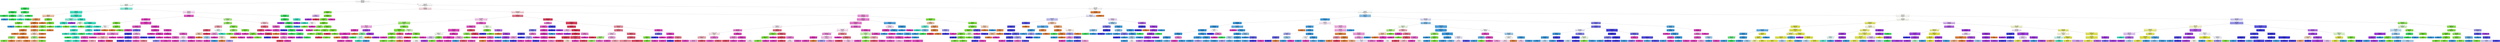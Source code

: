 digraph Tree {
node [shape=box, style="filled, rounded", color="black", fontname="helvetica"] ;
edge [fontname="helvetica"] ;
0 [label="dst_port <= 139.5\ngini = 0.9\nsamples = 234325\nvalue = [23485, 23450, 23469, 23443, 23366, 23369, 23276, 23502\n23559, 23406]\nclass = transaction", fillcolor="#ffffff"] ;
1 [label="src_port <= 130.0\ngini = 0.62\nsamples = 52449\nvalue = [623, 0, 774, 23169, 21914, 17, 242, 470, 5082, 158]\nclass = control", fillcolor="#f7fef8"] ;
0 -> 1 [labeldistance=2.5, labelangle=45, headlabel="True"] ;
2 [label="dst_port <= 66.0\ngini = 0.002\nsamples = 19074\nvalue = [0, 0, 0, 19056, 11, 7, 0, 0, 0, 0]\nclass = control", fillcolor="#39e55e"] ;
1 -> 2 ;
3 [label="src2dst_bytes <= 7821.5\ngini = 0.001\nsamples = 17702\nvalue = [0, 0, 0, 17695, 0, 7, 0, 0, 0, 0]\nclass = control", fillcolor="#39e55e"] ;
2 -> 3 ;
4 [label="gini = 0.0\nsamples = 15435\nvalue = [0, 0, 0, 15435, 0, 0, 0, 0, 0, 0]\nclass = control", fillcolor="#39e55e"] ;
3 -> 4 ;
5 [label="src2dst_packets <= 31.0\ngini = 0.006\nsamples = 2267\nvalue = [0, 0, 0, 2260, 0, 7, 0, 0, 0, 0]\nclass = control", fillcolor="#3ae55e"] ;
3 -> 5 ;
6 [label="gini = 0.0\nsamples = 7\nvalue = [0, 0, 0, 0, 0, 7, 0, 0, 0, 0]\nclass = default", fillcolor="#399de5"] ;
5 -> 6 ;
7 [label="gini = 0.0\nsamples = 2260\nvalue = [0, 0, 0, 2260, 0, 0, 0, 0, 0, 0]\nclass = control", fillcolor="#39e55e"] ;
5 -> 7 ;
8 [label="src_port <= 68.5\ngini = 0.016\nsamples = 1372\nvalue = [0, 0, 0, 1361, 11, 0, 0, 0, 0, 0]\nclass = control", fillcolor="#3be55f"] ;
2 -> 8 ;
9 [label="dst2src_packets <= 4.0\ngini = 0.457\nsamples = 17\nvalue = [0, 0, 0, 6, 11, 0, 0, 0, 0, 0]\nclass = critical", fillcolor="#a5f3e5"] ;
8 -> 9 ;
10 [label="gini = 0.0\nsamples = 11\nvalue = [0, 0, 0, 0, 11, 0, 0, 0, 0, 0]\nclass = critical", fillcolor="#39e5c5"] ;
9 -> 10 ;
11 [label="gini = 0.0\nsamples = 6\nvalue = [0, 0, 0, 6, 0, 0, 0, 0, 0, 0]\nclass = control", fillcolor="#39e55e"] ;
9 -> 11 ;
12 [label="gini = 0.0\nsamples = 1355\nvalue = [0, 0, 0, 1355, 0, 0, 0, 0, 0, 0]\nclass = control", fillcolor="#39e55e"] ;
8 -> 12 ;
13 [label="dst_port <= 53.5\ngini = 0.53\nsamples = 33375\nvalue = [623, 0, 774, 4113, 21903, 10, 242, 470, 5082, 158]\nclass = critical", fillcolor="#89f0dd"] ;
1 -> 13 ;
14 [label="dst_port <= 52.5\ngini = 0.115\nsamples = 23191\nvalue = [611.0, 0.0, 349.0, 6.0, 21798.0, 4.0, 0.0, 423.0, 0.0\n0.0]\nclass = critical", fillcolor="#45e7c9"] ;
13 -> 14 ;
15 [label="dst_port <= 22.5\ngini = 0.465\nsamples = 958\nvalue = [611.0, 0.0, 343.0, 0.0, 0.0, 4.0, 0.0, 0.0, 0.0, 0.0]\nclass = OAM", fillcolor="#f4c8a9"] ;
14 -> 15 ;
16 [label="dst_port <= 21.5\ngini = 0.282\nsamples = 730\nvalue = [607, 0, 119, 0, 0, 4, 0, 0, 0, 0]\nclass = OAM", fillcolor="#ea9a61"] ;
15 -> 16 ;
17 [label="dst_port <= 11.5\ngini = 0.056\nsamples = 105\nvalue = [0, 0, 102, 0, 0, 3, 0, 0, 0, 0]\nclass = bulk", fillcolor="#7fe63f"] ;
16 -> 17 ;
18 [label="gini = 0.0\nsamples = 3\nvalue = [0, 0, 0, 0, 0, 3, 0, 0, 0, 0]\nclass = default", fillcolor="#399de5"] ;
17 -> 18 ;
19 [label="gini = 0.0\nsamples = 102\nvalue = [0, 0, 102, 0, 0, 0, 0, 0, 0, 0]\nclass = bulk", fillcolor="#7be539"] ;
17 -> 19 ;
20 [label="dst2src_packets <= 1.0\ngini = 0.056\nsamples = 625\nvalue = [607, 0, 17, 0, 0, 1, 0, 0, 0, 0]\nclass = OAM", fillcolor="#e6853f"] ;
16 -> 20 ;
21 [label="gini = 0.0\nsamples = 2\nvalue = [0, 0, 2, 0, 0, 0, 0, 0, 0, 0]\nclass = bulk", fillcolor="#7be539"] ;
20 -> 21 ;
22 [label="src_port <= 57913.0\ngini = 0.05\nsamples = 623\nvalue = [607, 0, 15, 0, 0, 1, 0, 0, 0, 0]\nclass = OAM", fillcolor="#e6843e"] ;
20 -> 22 ;
23 [label="src_port <= 55526.5\ngini = 0.018\nsamples = 539\nvalue = [534, 0, 5, 0, 0, 0, 0, 0, 0, 0]\nclass = OAM", fillcolor="#e5823b"] ;
22 -> 23 ;
24 [label="gini = 0.0\nsamples = 436\nvalue = [436, 0, 0, 0, 0, 0, 0, 0, 0, 0]\nclass = OAM", fillcolor="#e58139"] ;
23 -> 24 ;
25 [label="src_port <= 55585.0\ngini = 0.092\nsamples = 103\nvalue = [98, 0, 5, 0, 0, 0, 0, 0, 0, 0]\nclass = OAM", fillcolor="#e68743"] ;
23 -> 25 ;
26 [label="src2dst_bytes <= 20354.0\ngini = 0.32\nsamples = 5\nvalue = [1, 0, 4, 0, 0, 0, 0, 0, 0, 0]\nclass = bulk", fillcolor="#9cec6a"] ;
25 -> 26 ;
27 [label="gini = 0.0\nsamples = 4\nvalue = [0, 0, 4, 0, 0, 0, 0, 0, 0, 0]\nclass = bulk", fillcolor="#7be539"] ;
26 -> 27 ;
28 [label="gini = 0.0\nsamples = 1\nvalue = [1, 0, 0, 0, 0, 0, 0, 0, 0, 0]\nclass = OAM", fillcolor="#e58139"] ;
26 -> 28 ;
29 [label="src_port <= 55693.0\ngini = 0.02\nsamples = 98\nvalue = [97.0, 0.0, 1.0, 0.0, 0.0, 0.0, 0.0, 0.0, 0.0, 0.0]\nclass = OAM", fillcolor="#e5823b"] ;
25 -> 29 ;
30 [label="gini = 0.375\nsamples = 4\nvalue = [3, 0, 1, 0, 0, 0, 0, 0, 0, 0]\nclass = OAM", fillcolor="#eeab7b"] ;
29 -> 30 ;
31 [label="gini = 0.0\nsamples = 94\nvalue = [94, 0, 0, 0, 0, 0, 0, 0, 0, 0]\nclass = OAM", fillcolor="#e58139"] ;
29 -> 31 ;
32 [label="src_port <= 59910.5\ngini = 0.23\nsamples = 84\nvalue = [73, 0, 10, 0, 0, 1, 0, 0, 0, 0]\nclass = OAM", fillcolor="#e99456"] ;
22 -> 32 ;
33 [label="dst2src_packets <= 93.0\ngini = 0.51\nsamples = 27\nvalue = [16, 0, 10, 0, 0, 1, 0, 0, 0, 0]\nclass = OAM", fillcolor="#f6d3b9"] ;
32 -> 33 ;
34 [label="dst2src_bytes <= 13798.0\ngini = 0.439\nsamples = 14\nvalue = [3, 0, 10, 0, 0, 1, 0, 0, 0, 0]\nclass = bulk", fillcolor="#abee81"] ;
33 -> 34 ;
35 [label="gini = 0.375\nsamples = 4\nvalue = [3, 0, 0, 0, 0, 1, 0, 0, 0, 0]\nclass = OAM", fillcolor="#eeab7b"] ;
34 -> 35 ;
36 [label="gini = 0.0\nsamples = 10\nvalue = [0, 0, 10, 0, 0, 0, 0, 0, 0, 0]\nclass = bulk", fillcolor="#7be539"] ;
34 -> 36 ;
37 [label="gini = 0.0\nsamples = 13\nvalue = [13, 0, 0, 0, 0, 0, 0, 0, 0, 0]\nclass = OAM", fillcolor="#e58139"] ;
33 -> 37 ;
38 [label="gini = 0.0\nsamples = 57\nvalue = [57, 0, 0, 0, 0, 0, 0, 0, 0, 0]\nclass = OAM", fillcolor="#e58139"] ;
32 -> 38 ;
39 [label="src2dst_bytes <= 817.0\ngini = 0.034\nsamples = 228\nvalue = [4, 0, 224, 0, 0, 0, 0, 0, 0, 0]\nclass = bulk", fillcolor="#7de53d"] ;
15 -> 39 ;
40 [label="gini = 0.0\nsamples = 3\nvalue = [3, 0, 0, 0, 0, 0, 0, 0, 0, 0]\nclass = OAM", fillcolor="#e58139"] ;
39 -> 40 ;
41 [label="src2dst_packets <= 19.5\ngini = 0.009\nsamples = 225\nvalue = [1, 0, 224, 0, 0, 0, 0, 0, 0, 0]\nclass = bulk", fillcolor="#7ce53a"] ;
39 -> 41 ;
42 [label="dst2src_packets <= 4.5\ngini = 0.074\nsamples = 26\nvalue = [1, 0, 25, 0, 0, 0, 0, 0, 0, 0]\nclass = bulk", fillcolor="#80e641"] ;
41 -> 42 ;
43 [label="gini = 0.0\nsamples = 25\nvalue = [0, 0, 25, 0, 0, 0, 0, 0, 0, 0]\nclass = bulk", fillcolor="#7be539"] ;
42 -> 43 ;
44 [label="gini = 0.0\nsamples = 1\nvalue = [1, 0, 0, 0, 0, 0, 0, 0, 0, 0]\nclass = OAM", fillcolor="#e58139"] ;
42 -> 44 ;
45 [label="gini = 0.0\nsamples = 199\nvalue = [0, 0, 199, 0, 0, 0, 0, 0, 0, 0]\nclass = bulk", fillcolor="#7be539"] ;
41 -> 45 ;
46 [label="dst2src_bytes <= 141.0\ngini = 0.038\nsamples = 22233\nvalue = [0.0, 0.0, 6.0, 6.0, 21798.0, 0.0, 0.0, 423.0, 0.0\n0.0]\nclass = critical", fillcolor="#3de6c6"] ;
14 -> 46 ;
47 [label="dst2src_packets <= 1.0\ngini = 0.419\nsamples = 1422\nvalue = [0.0, 0.0, 1.0, 0.0, 998.0, 0.0, 0.0, 423.0, 0.0, 0.0]\nclass = critical", fillcolor="#8df0de"] ;
46 -> 47 ;
48 [label="src2dst_bytes <= 913.5\ngini = 0.002\nsamples = 999\nvalue = [0, 0, 1, 0, 998, 0, 0, 0, 0, 0]\nclass = critical", fillcolor="#39e5c5"] ;
47 -> 48 ;
49 [label="gini = 0.0\nsamples = 998\nvalue = [0, 0, 0, 0, 998, 0, 0, 0, 0, 0]\nclass = critical", fillcolor="#39e5c5"] ;
48 -> 49 ;
50 [label="gini = 0.0\nsamples = 1\nvalue = [0, 0, 1, 0, 0, 0, 0, 0, 0, 0]\nclass = bulk", fillcolor="#7be539"] ;
48 -> 50 ;
51 [label="gini = 0.0\nsamples = 423\nvalue = [0, 0, 0, 0, 0, 0, 0, 423, 0, 0]\nclass = signaling", fillcolor="#a339e5"] ;
47 -> 51 ;
52 [label="protocol <= 11.5\ngini = 0.001\nsamples = 20811\nvalue = [0, 0, 5, 6, 20800, 0, 0, 0, 0, 0]\nclass = critical", fillcolor="#39e5c5"] ;
46 -> 52 ;
53 [label="src2dst_packets <= 36.5\ngini = 0.494\nsamples = 9\nvalue = [0, 0, 5, 0, 4, 0, 0, 0, 0, 0]\nclass = bulk", fillcolor="#e5fad7"] ;
52 -> 53 ;
54 [label="gini = 0.0\nsamples = 4\nvalue = [0, 0, 0, 0, 4, 0, 0, 0, 0, 0]\nclass = critical", fillcolor="#39e5c5"] ;
53 -> 54 ;
55 [label="gini = 0.0\nsamples = 5\nvalue = [0, 0, 5, 0, 0, 0, 0, 0, 0, 0]\nclass = bulk", fillcolor="#7be539"] ;
53 -> 55 ;
56 [label="dst2src_bytes <= 173.0\ngini = 0.001\nsamples = 20802\nvalue = [0.0, 0.0, 0.0, 6.0, 20796.0, 0.0, 0.0, 0.0, 0.0, 0.0]\nclass = critical", fillcolor="#39e5c5"] ;
52 -> 56 ;
57 [label="src_port <= 60384.5\ngini = 0.018\nsamples = 644\nvalue = [0, 0, 0, 6, 638, 0, 0, 0, 0, 0]\nclass = critical", fillcolor="#3be5c6"] ;
56 -> 57 ;
58 [label="src_port <= 47683.0\ngini = 0.013\nsamples = 617\nvalue = [0, 0, 0, 4, 613, 0, 0, 0, 0, 0]\nclass = critical", fillcolor="#3ae5c5"] ;
57 -> 58 ;
59 [label="gini = 0.0\nsamples = 307\nvalue = [0, 0, 0, 0, 307, 0, 0, 0, 0, 0]\nclass = critical", fillcolor="#39e5c5"] ;
58 -> 59 ;
60 [label="src_port <= 47718.0\ngini = 0.025\nsamples = 310\nvalue = [0, 0, 0, 4, 306, 0, 0, 0, 0, 0]\nclass = critical", fillcolor="#3ce5c6"] ;
58 -> 60 ;
61 [label="gini = 0.0\nsamples = 2\nvalue = [0, 0, 0, 2, 0, 0, 0, 0, 0, 0]\nclass = control", fillcolor="#39e55e"] ;
60 -> 61 ;
62 [label="src_port <= 50961.5\ngini = 0.013\nsamples = 308\nvalue = [0, 0, 0, 2, 306, 0, 0, 0, 0, 0]\nclass = critical", fillcolor="#3ae5c5"] ;
60 -> 62 ;
63 [label="gini = 0.049\nsamples = 80\nvalue = [0, 0, 0, 2, 78, 0, 0, 0, 0, 0]\nclass = critical", fillcolor="#3ee6c6"] ;
62 -> 63 ;
64 [label="gini = 0.0\nsamples = 228\nvalue = [0, 0, 0, 0, 228, 0, 0, 0, 0, 0]\nclass = critical", fillcolor="#39e5c5"] ;
62 -> 64 ;
65 [label="src_port <= 60453.5\ngini = 0.137\nsamples = 27\nvalue = [0, 0, 0, 2, 25, 0, 0, 0, 0, 0]\nclass = critical", fillcolor="#49e7ca"] ;
57 -> 65 ;
66 [label="gini = 0.0\nsamples = 2\nvalue = [0, 0, 0, 2, 0, 0, 0, 0, 0, 0]\nclass = control", fillcolor="#39e55e"] ;
65 -> 66 ;
67 [label="gini = 0.0\nsamples = 25\nvalue = [0, 0, 0, 0, 25, 0, 0, 0, 0, 0]\nclass = critical", fillcolor="#39e5c5"] ;
65 -> 67 ;
68 [label="gini = 0.0\nsamples = 20158\nvalue = [0, 0, 0, 0, 20158, 0, 0, 0, 0, 0]\nclass = critical", fillcolor="#39e5c5"] ;
56 -> 68 ;
69 [label="protocol <= 12.5\ngini = 0.586\nsamples = 10184\nvalue = [12.0, 0.0, 425.0, 4107.0, 105.0, 6.0, 242.0, 47.0\n5082.0, 158.0]\nclass = transaction", fillcolor="#fbdff5"] ;
13 -> 69 ;
70 [label="dst_port <= 80.5\ngini = 0.259\nsamples = 5933\nvalue = [12, 0, 425, 0, 10, 4, 242, 0, 5082, 158]\nclass = transaction", fillcolor="#e958ca"] ;
69 -> 70 ;
71 [label="dst_port <= 79.5\ngini = 0.155\nsamples = 5474\nvalue = [3, 0, 134, 0, 0, 2, 237, 0, 5025, 73]\nclass = transaction", fillcolor="#e74ac5"] ;
70 -> 71 ;
72 [label="src2dst_packets <= 13.5\ngini = 0.073\nsamples = 134\nvalue = [3, 0, 129, 0, 0, 2, 0, 0, 0, 0]\nclass = bulk", fillcolor="#80e641"] ;
71 -> 72 ;
73 [label="dst2src_bytes <= 64.0\ngini = 0.5\nsamples = 4\nvalue = [2, 0, 0, 0, 0, 2, 0, 0, 0, 0]\nclass = OAM", fillcolor="#ffffff"] ;
72 -> 73 ;
74 [label="gini = 0.0\nsamples = 2\nvalue = [0, 0, 0, 0, 0, 2, 0, 0, 0, 0]\nclass = default", fillcolor="#399de5"] ;
73 -> 74 ;
75 [label="gini = 0.0\nsamples = 2\nvalue = [2, 0, 0, 0, 0, 0, 0, 0, 0, 0]\nclass = OAM", fillcolor="#e58139"] ;
73 -> 75 ;
76 [label="src_port <= 51034.5\ngini = 0.015\nsamples = 130\nvalue = [1, 0, 129, 0, 0, 0, 0, 0, 0, 0]\nclass = bulk", fillcolor="#7ce53b"] ;
72 -> 76 ;
77 [label="gini = 0.0\nsamples = 1\nvalue = [1, 0, 0, 0, 0, 0, 0, 0, 0, 0]\nclass = OAM", fillcolor="#e58139"] ;
76 -> 77 ;
78 [label="gini = 0.0\nsamples = 129\nvalue = [0, 0, 129, 0, 0, 0, 0, 0, 0, 0]\nclass = bulk", fillcolor="#7be539"] ;
76 -> 78 ;
79 [label="src_port <= 56896.5\ngini = 0.112\nsamples = 5340\nvalue = [0.0, 0.0, 5.0, 0.0, 0.0, 0.0, 237.0, 0.0, 5025.0\n73.0]\nclass = transaction", fillcolor="#e745c4"] ;
71 -> 79 ;
80 [label="src_port <= 56725.5\ngini = 0.252\nsamples = 1610\nvalue = [0, 0, 2, 0, 0, 0, 153, 0, 1382, 73]\nclass = transaction", fillcolor="#e958ca"] ;
79 -> 80 ;
81 [label="dst2src_bytes <= 70895.0\ngini = 0.097\nsamples = 1414\nvalue = [0, 0, 2, 0, 0, 0, 0, 0, 1342, 70]\nclass = transaction", fillcolor="#e644c3"] ;
80 -> 81 ;
82 [label="dst2src_packets <= 6.5\ngini = 0.035\nsamples = 1231\nvalue = [0.0, 0.0, 2.0, 0.0, 0.0, 0.0, 0.0, 0.0, 1209.0, 20.0]\nclass = transaction", fillcolor="#e53dc1"] ;
81 -> 82 ;
83 [label="dst2src_bytes <= 1027.5\ngini = 0.204\nsamples = 193\nvalue = [0, 0, 2, 0, 0, 0, 0, 0, 171, 20]\nclass = transaction", fillcolor="#e852c8"] ;
82 -> 83 ;
84 [label="gini = 0.024\nsamples = 162\nvalue = [0, 0, 2, 0, 0, 0, 0, 0, 160, 0]\nclass = transaction", fillcolor="#e53bc1"] ;
83 -> 84 ;
85 [label="gini = 0.458\nsamples = 31\nvalue = [0, 0, 0, 0, 0, 0, 0, 0, 11, 20]\nclass = video", fillcolor="#f3a6b4"] ;
83 -> 85 ;
86 [label="gini = 0.0\nsamples = 1038\nvalue = [0, 0, 0, 0, 0, 0, 0, 0, 1038, 0]\nclass = transaction", fillcolor="#e539c0"] ;
82 -> 86 ;
87 [label="src2dst_packets <= 73.5\ngini = 0.397\nsamples = 183\nvalue = [0.0, 0.0, 0.0, 0.0, 0.0, 0.0, 0.0, 0.0, 133.0, 50.0]\nclass = transaction", fillcolor="#ef83d8"] ;
81 -> 87 ;
88 [label="src_port <= 52420.5\ngini = 0.46\nsamples = 78\nvalue = [0.0, 0.0, 0.0, 0.0, 0.0, 0.0, 0.0, 0.0, 28.0, 50.0]\nclass = video", fillcolor="#f4a8b6"] ;
87 -> 88 ;
89 [label="gini = 0.0\nsamples = 26\nvalue = [0, 0, 0, 0, 0, 0, 0, 0, 26, 0]\nclass = transaction", fillcolor="#e539c0"] ;
88 -> 89 ;
90 [label="gini = 0.074\nsamples = 52\nvalue = [0, 0, 0, 0, 0, 0, 0, 0, 2, 50]\nclass = video", fillcolor="#e6415f"] ;
88 -> 90 ;
91 [label="gini = 0.0\nsamples = 105\nvalue = [0, 0, 0, 0, 0, 0, 0, 0, 105, 0]\nclass = transaction", fillcolor="#e539c0"] ;
87 -> 91 ;
92 [label="src2dst_packets <= 11.5\ngini = 0.349\nsamples = 196\nvalue = [0, 0, 0, 0, 0, 0, 153, 0, 40, 3]\nclass = p2p", fillcolor="#7270ec"] ;
80 -> 92 ;
93 [label="dst2src_bytes <= 972.0\ngini = 0.093\nsamples = 143\nvalue = [0, 0, 0, 0, 0, 0, 136, 0, 7, 0]\nclass = p2p", fillcolor="#4643e6"] ;
92 -> 93 ;
94 [label="gini = 0.0\nsamples = 6\nvalue = [0, 0, 0, 0, 0, 0, 0, 0, 6, 0]\nclass = transaction", fillcolor="#e539c0"] ;
93 -> 94 ;
95 [label="src2dst_bytes <= 1349.5\ngini = 0.014\nsamples = 137\nvalue = [0, 0, 0, 0, 0, 0, 136, 0, 1, 0]\nclass = p2p", fillcolor="#3d3ae5"] ;
93 -> 95 ;
96 [label="gini = 0.0\nsamples = 130\nvalue = [0, 0, 0, 0, 0, 0, 130, 0, 0, 0]\nclass = p2p", fillcolor="#3c39e5"] ;
95 -> 96 ;
97 [label="gini = 0.245\nsamples = 7\nvalue = [0, 0, 0, 0, 0, 0, 6, 0, 1, 0]\nclass = p2p", fillcolor="#5d5ae9"] ;
95 -> 97 ;
98 [label="dst2src_packets <= 8887.0\ngini = 0.506\nsamples = 53\nvalue = [0, 0, 0, 0, 0, 0, 17, 0, 33, 3]\nclass = transaction", fillcolor="#f3a7e3"] ;
92 -> 98 ;
99 [label="src2dst_bytes <= 6359.0\ngini = 0.304\nsamples = 40\nvalue = [0, 0, 0, 0, 0, 0, 4, 0, 33, 3]\nclass = transaction", fillcolor="#ea60cc"] ;
98 -> 99 ;
100 [label="gini = 0.198\nsamples = 36\nvalue = [0, 0, 0, 0, 0, 0, 4, 0, 32, 0]\nclass = transaction", fillcolor="#e852c8"] ;
99 -> 100 ;
101 [label="gini = 0.375\nsamples = 4\nvalue = [0, 0, 0, 0, 0, 0, 0, 0, 1, 3]\nclass = video", fillcolor="#ee7b90"] ;
99 -> 101 ;
102 [label="gini = 0.0\nsamples = 13\nvalue = [0, 0, 0, 0, 0, 0, 13, 0, 0, 0]\nclass = p2p", fillcolor="#3c39e5"] ;
98 -> 102 ;
103 [label="src_port <= 61208.5\ngini = 0.046\nsamples = 3730\nvalue = [0, 0, 3, 0, 0, 0, 84, 0, 3643, 0]\nclass = transaction", fillcolor="#e63ec2"] ;
79 -> 103 ;
104 [label="dst2src_bytes <= 2625.0\ngini = 0.008\nsamples = 2663\nvalue = [0, 0, 0, 0, 0, 0, 11, 0, 2652, 0]\nclass = transaction", fillcolor="#e53ac0"] ;
103 -> 104 ;
105 [label="gini = 0.0\nsamples = 2002\nvalue = [0, 0, 0, 0, 0, 0, 0, 0, 2002, 0]\nclass = transaction", fillcolor="#e539c0"] ;
104 -> 105 ;
106 [label="dst2src_bytes <= 2632.0\ngini = 0.033\nsamples = 661\nvalue = [0, 0, 0, 0, 0, 0, 11, 0, 650, 0]\nclass = transaction", fillcolor="#e53cc1"] ;
104 -> 106 ;
107 [label="gini = 0.0\nsamples = 11\nvalue = [0, 0, 0, 0, 0, 0, 11, 0, 0, 0]\nclass = p2p", fillcolor="#3c39e5"] ;
106 -> 107 ;
108 [label="gini = 0.0\nsamples = 650\nvalue = [0, 0, 0, 0, 0, 0, 0, 0, 650, 0]\nclass = transaction", fillcolor="#e539c0"] ;
106 -> 108 ;
109 [label="dst2src_bytes <= 2033.0\ngini = 0.133\nsamples = 1067\nvalue = [0, 0, 3, 0, 0, 0, 73, 0, 991, 0]\nclass = transaction", fillcolor="#e748c5"] ;
103 -> 109 ;
110 [label="dst2src_packets <= 10.5\ngini = 0.026\nsamples = 671\nvalue = [0, 0, 0, 0, 0, 0, 9, 0, 662, 0]\nclass = transaction", fillcolor="#e53cc1"] ;
109 -> 110 ;
111 [label="gini = 0.0\nsamples = 611\nvalue = [0, 0, 0, 0, 0, 0, 0, 0, 611, 0]\nclass = transaction", fillcolor="#e539c0"] ;
110 -> 111 ;
112 [label="dst2src_packets <= 11.5\ngini = 0.255\nsamples = 60\nvalue = [0, 0, 0, 0, 0, 0, 9, 0, 51, 0]\nclass = transaction", fillcolor="#ea5ccb"] ;
110 -> 112 ;
113 [label="gini = 0.397\nsamples = 11\nvalue = [0, 0, 0, 0, 0, 0, 8, 0, 3, 0]\nclass = p2p", fillcolor="#8583ef"] ;
112 -> 113 ;
114 [label="gini = 0.04\nsamples = 49\nvalue = [0.0, 0.0, 0.0, 0.0, 0.0, 0.0, 1.0, 0.0, 48.0, 0.0]\nclass = transaction", fillcolor="#e63dc1"] ;
112 -> 114 ;
115 [label="dst2src_packets <= 11.5\ngini = 0.284\nsamples = 396\nvalue = [0, 0, 3, 0, 0, 0, 64, 0, 329, 0]\nclass = transaction", fillcolor="#ea61cd"] ;
109 -> 115 ;
116 [label="src2dst_bytes <= 1257.0\ngini = 0.496\nsamples = 140\nvalue = [0, 0, 0, 0, 0, 0, 64, 0, 76, 0]\nclass = transaction", fillcolor="#fbe0f5"] ;
115 -> 116 ;
117 [label="gini = 0.0\nsamples = 40\nvalue = [0, 0, 0, 0, 0, 0, 0, 0, 40, 0]\nclass = transaction", fillcolor="#e539c0"] ;
116 -> 117 ;
118 [label="gini = 0.461\nsamples = 100\nvalue = [0, 0, 0, 0, 0, 0, 64, 0, 36, 0]\nclass = p2p", fillcolor="#aaa8f4"] ;
116 -> 118 ;
119 [label="src2dst_bytes <= 20895.0\ngini = 0.023\nsamples = 256\nvalue = [0, 0, 3, 0, 0, 0, 0, 0, 253, 0]\nclass = transaction", fillcolor="#e53bc1"] ;
115 -> 119 ;
120 [label="gini = 0.0\nsamples = 236\nvalue = [0, 0, 0, 0, 0, 0, 0, 0, 236, 0]\nclass = transaction", fillcolor="#e539c0"] ;
119 -> 120 ;
121 [label="gini = 0.255\nsamples = 20\nvalue = [0, 0, 3, 0, 0, 0, 0, 0, 17, 0]\nclass = transaction", fillcolor="#ea5ccb"] ;
119 -> 121 ;
122 [label="dst2src_bytes <= 24127.0\ngini = 0.547\nsamples = 459\nvalue = [9, 0, 291, 0, 10, 2, 5, 0, 57, 85]\nclass = bulk", fillcolor="#b6f192"] ;
70 -> 122 ;
123 [label="src2dst_packets <= 14.5\ngini = 0.382\nsamples = 375\nvalue = [8, 0, 291, 0, 10, 2, 2, 0, 25, 37]\nclass = bulk", fillcolor="#9ceb6a"] ;
122 -> 123 ;
124 [label="dst2src_packets <= 6.5\ngini = 0.642\nsamples = 67\nvalue = [7, 0, 0, 0, 10, 2, 2, 0, 9, 37]\nclass = video", fillcolor="#f3a1b0"] ;
123 -> 124 ;
125 [label="src2dst_packets <= 7.5\ngini = 0.282\nsamples = 44\nvalue = [4, 0, 0, 0, 0, 2, 0, 0, 1, 37]\nclass = video", fillcolor="#ea5c75"] ;
124 -> 125 ;
126 [label="src2dst_packets <= 4.5\ngini = 0.571\nsamples = 7\nvalue = [4, 0, 0, 0, 0, 2, 0, 0, 1, 0]\nclass = OAM", fillcolor="#f5cdb0"] ;
125 -> 126 ;
127 [label="gini = 0.0\nsamples = 4\nvalue = [4, 0, 0, 0, 0, 0, 0, 0, 0, 0]\nclass = OAM", fillcolor="#e58139"] ;
126 -> 127 ;
128 [label="dst_port <= 94.0\ngini = 0.444\nsamples = 3\nvalue = [0, 0, 0, 0, 0, 2, 0, 0, 1, 0]\nclass = default", fillcolor="#9ccef2"] ;
126 -> 128 ;
129 [label="gini = 0.0\nsamples = 1\nvalue = [0, 0, 0, 0, 0, 0, 0, 0, 1, 0]\nclass = transaction", fillcolor="#e539c0"] ;
128 -> 129 ;
130 [label="gini = 0.0\nsamples = 2\nvalue = [0, 0, 0, 0, 0, 2, 0, 0, 0, 0]\nclass = default", fillcolor="#399de5"] ;
128 -> 130 ;
131 [label="gini = 0.0\nsamples = 37\nvalue = [0, 0, 0, 0, 0, 0, 0, 0, 0, 37]\nclass = video", fillcolor="#e53958"] ;
125 -> 131 ;
132 [label="dst_port <= 136.5\ngini = 0.665\nsamples = 23\nvalue = [3, 0, 0, 0, 10, 0, 2, 0, 8, 0]\nclass = critical", fillcolor="#e5fcf7"] ;
124 -> 132 ;
133 [label="dst2src_bytes <= 2355.5\ngini = 0.544\nsamples = 13\nvalue = [3, 0, 0, 0, 0, 0, 2, 0, 8, 0]\nclass = transaction", fillcolor="#f29ce0"] ;
132 -> 133 ;
134 [label="gini = 0.0\nsamples = 7\nvalue = [0, 0, 0, 0, 0, 0, 0, 0, 7, 0]\nclass = transaction", fillcolor="#e539c0"] ;
133 -> 134 ;
135 [label="dst2src_packets <= 9.5\ngini = 0.611\nsamples = 6\nvalue = [3, 0, 0, 0, 0, 0, 2, 0, 1, 0]\nclass = OAM", fillcolor="#f8e0ce"] ;
133 -> 135 ;
136 [label="gini = 0.0\nsamples = 3\nvalue = [3, 0, 0, 0, 0, 0, 0, 0, 0, 0]\nclass = OAM", fillcolor="#e58139"] ;
135 -> 136 ;
137 [label="gini = 0.444\nsamples = 3\nvalue = [0, 0, 0, 0, 0, 0, 2, 0, 1, 0]\nclass = p2p", fillcolor="#9e9cf2"] ;
135 -> 137 ;
138 [label="gini = 0.0\nsamples = 10\nvalue = [0, 0, 0, 0, 10, 0, 0, 0, 0, 0]\nclass = critical", fillcolor="#39e5c5"] ;
132 -> 138 ;
139 [label="src2dst_packets <= 38.5\ngini = 0.105\nsamples = 308\nvalue = [1, 0, 291, 0, 0, 0, 0, 0, 16, 0]\nclass = bulk", fillcolor="#83e745"] ;
123 -> 139 ;
140 [label="dst2src_bytes <= 945.5\ngini = 0.312\nsamples = 74\nvalue = [1, 0, 60, 0, 0, 0, 0, 0, 13, 0]\nclass = bulk", fillcolor="#99eb66"] ;
139 -> 140 ;
141 [label="gini = 0.0\nsamples = 60\nvalue = [0, 0, 60, 0, 0, 0, 0, 0, 0, 0]\nclass = bulk", fillcolor="#7be539"] ;
140 -> 141 ;
142 [label="dst_port <= 89.5\ngini = 0.133\nsamples = 14\nvalue = [1, 0, 0, 0, 0, 0, 0, 0, 13, 0]\nclass = transaction", fillcolor="#e748c5"] ;
140 -> 142 ;
143 [label="gini = 0.0\nsamples = 1\nvalue = [1, 0, 0, 0, 0, 0, 0, 0, 0, 0]\nclass = OAM", fillcolor="#e58139"] ;
142 -> 143 ;
144 [label="gini = 0.0\nsamples = 13\nvalue = [0, 0, 0, 0, 0, 0, 0, 0, 13, 0]\nclass = transaction", fillcolor="#e539c0"] ;
142 -> 144 ;
145 [label="src2dst_bytes <= 6441.0\ngini = 0.025\nsamples = 234\nvalue = [0, 0, 231, 0, 0, 0, 0, 0, 3, 0]\nclass = bulk", fillcolor="#7de53c"] ;
139 -> 145 ;
146 [label="gini = 0.0\nsamples = 2\nvalue = [0, 0, 0, 0, 0, 0, 0, 0, 2, 0]\nclass = transaction", fillcolor="#e539c0"] ;
145 -> 146 ;
147 [label="src_port <= 52892.0\ngini = 0.009\nsamples = 232\nvalue = [0, 0, 231, 0, 0, 0, 0, 0, 1, 0]\nclass = bulk", fillcolor="#7ce53a"] ;
145 -> 147 ;
148 [label="gini = 0.0\nsamples = 1\nvalue = [0, 0, 0, 0, 0, 0, 0, 0, 1, 0]\nclass = transaction", fillcolor="#e539c0"] ;
147 -> 148 ;
149 [label="gini = 0.0\nsamples = 231\nvalue = [0, 0, 231, 0, 0, 0, 0, 0, 0, 0]\nclass = bulk", fillcolor="#7be539"] ;
147 -> 149 ;
150 [label="src2dst_bytes <= 9913.5\ngini = 0.527\nsamples = 84\nvalue = [1, 0, 0, 0, 0, 0, 3, 0, 32, 48]\nclass = video", fillcolor="#f7c2cc"] ;
122 -> 150 ;
151 [label="src_port <= 58662.0\ngini = 0.33\nsamples = 59\nvalue = [0, 0, 0, 0, 0, 0, 1, 0, 11, 47]\nclass = video", fillcolor="#ec6b82"] ;
150 -> 151 ;
152 [label="src_port <= 52314.0\ngini = 0.204\nsamples = 53\nvalue = [0, 0, 0, 0, 0, 0, 1, 0, 5, 47]\nclass = video", fillcolor="#e8526d"] ;
151 -> 152 ;
153 [label="gini = 0.0\nsamples = 5\nvalue = [0, 0, 0, 0, 0, 0, 0, 0, 5, 0]\nclass = transaction", fillcolor="#e539c0"] ;
152 -> 153 ;
154 [label="dst2src_bytes <= 45740.5\ngini = 0.041\nsamples = 48\nvalue = [0, 0, 0, 0, 0, 0, 1, 0, 0, 47]\nclass = video", fillcolor="#e63d5c"] ;
152 -> 154 ;
155 [label="gini = 0.0\nsamples = 1\nvalue = [0, 0, 0, 0, 0, 0, 1, 0, 0, 0]\nclass = p2p", fillcolor="#3c39e5"] ;
154 -> 155 ;
156 [label="gini = 0.0\nsamples = 47\nvalue = [0, 0, 0, 0, 0, 0, 0, 0, 0, 47]\nclass = video", fillcolor="#e53958"] ;
154 -> 156 ;
157 [label="gini = 0.0\nsamples = 6\nvalue = [0, 0, 0, 0, 0, 0, 0, 0, 6, 0]\nclass = transaction", fillcolor="#e539c0"] ;
151 -> 157 ;
158 [label="src2dst_packets <= 5530.0\ngini = 0.285\nsamples = 25\nvalue = [1, 0, 0, 0, 0, 0, 2, 0, 21, 1]\nclass = transaction", fillcolor="#ea5bcb"] ;
150 -> 158 ;
159 [label="src_port <= 9687.5\ngini = 0.163\nsamples = 23\nvalue = [1, 0, 0, 0, 0, 0, 0, 0, 21, 1]\nclass = transaction", fillcolor="#e74bc6"] ;
158 -> 159 ;
160 [label="gini = 0.0\nsamples = 1\nvalue = [1, 0, 0, 0, 0, 0, 0, 0, 0, 0]\nclass = OAM", fillcolor="#e58139"] ;
159 -> 160 ;
161 [label="src2dst_bytes <= 11424.0\ngini = 0.087\nsamples = 22\nvalue = [0, 0, 0, 0, 0, 0, 0, 0, 21, 1]\nclass = transaction", fillcolor="#e642c3"] ;
159 -> 161 ;
162 [label="src_port <= 57535.0\ngini = 0.375\nsamples = 4\nvalue = [0, 0, 0, 0, 0, 0, 0, 0, 3, 1]\nclass = transaction", fillcolor="#ee7bd5"] ;
161 -> 162 ;
163 [label="gini = 0.0\nsamples = 1\nvalue = [0, 0, 0, 0, 0, 0, 0, 0, 0, 1]\nclass = video", fillcolor="#e53958"] ;
162 -> 163 ;
164 [label="gini = 0.0\nsamples = 3\nvalue = [0, 0, 0, 0, 0, 0, 0, 0, 3, 0]\nclass = transaction", fillcolor="#e539c0"] ;
162 -> 164 ;
165 [label="gini = 0.0\nsamples = 18\nvalue = [0, 0, 0, 0, 0, 0, 0, 0, 18, 0]\nclass = transaction", fillcolor="#e539c0"] ;
161 -> 165 ;
166 [label="gini = 0.0\nsamples = 2\nvalue = [0, 0, 0, 0, 0, 0, 2, 0, 0, 0]\nclass = p2p", fillcolor="#3c39e5"] ;
158 -> 166 ;
167 [label="dst_port <= 123.5\ngini = 0.066\nsamples = 4251\nvalue = [0, 0, 0, 4107, 95, 2, 0, 47, 0, 0]\nclass = control", fillcolor="#40e664"] ;
69 -> 167 ;
168 [label="src2dst_bytes <= 168.5\ngini = 0.021\nsamples = 4151\nvalue = [0, 0, 0, 4107, 0, 2, 0, 42, 0, 0]\nclass = control", fillcolor="#3be560"] ;
167 -> 168 ;
169 [label="gini = 0.0\nsamples = 37\nvalue = [0, 0, 0, 0, 0, 0, 0, 37, 0, 0]\nclass = signaling", fillcolor="#a339e5"] ;
168 -> 169 ;
170 [label="src2dst_bytes <= 727.5\ngini = 0.003\nsamples = 4114\nvalue = [0, 0, 0, 4107, 0, 2, 0, 5, 0, 0]\nclass = control", fillcolor="#39e55e"] ;
168 -> 170 ;
171 [label="dst2src_bytes <= 193.5\ngini = 0.002\nsamples = 4112\nvalue = [0, 0, 0, 4107, 0, 0, 0, 5, 0, 0]\nclass = control", fillcolor="#39e55e"] ;
170 -> 171 ;
172 [label="src2dst_bytes <= 194.0\ngini = 0.001\nsamples = 4110\nvalue = [0, 0, 0, 4107, 0, 0, 0, 3, 0, 0]\nclass = control", fillcolor="#39e55e"] ;
171 -> 172 ;
173 [label="gini = 0.0\nsamples = 4037\nvalue = [0, 0, 0, 4037, 0, 0, 0, 0, 0, 0]\nclass = control", fillcolor="#39e55e"] ;
172 -> 173 ;
174 [label="src_port <= 51738.5\ngini = 0.079\nsamples = 73\nvalue = [0, 0, 0, 70, 0, 0, 0, 3, 0, 0]\nclass = control", fillcolor="#41e665"] ;
172 -> 174 ;
175 [label="gini = 0.0\nsamples = 3\nvalue = [0, 0, 0, 0, 0, 0, 0, 3, 0, 0]\nclass = signaling", fillcolor="#a339e5"] ;
174 -> 175 ;
176 [label="gini = 0.0\nsamples = 70\nvalue = [0, 0, 0, 70, 0, 0, 0, 0, 0, 0]\nclass = control", fillcolor="#39e55e"] ;
174 -> 176 ;
177 [label="gini = 0.0\nsamples = 2\nvalue = [0, 0, 0, 0, 0, 0, 0, 2, 0, 0]\nclass = signaling", fillcolor="#a339e5"] ;
171 -> 177 ;
178 [label="gini = 0.0\nsamples = 2\nvalue = [0, 0, 0, 0, 0, 2, 0, 0, 0, 0]\nclass = default", fillcolor="#399de5"] ;
170 -> 178 ;
179 [label="dst_port <= 135.0\ngini = 0.095\nsamples = 100\nvalue = [0, 0, 0, 0, 95, 0, 0, 5, 0, 0]\nclass = critical", fillcolor="#43e6c8"] ;
167 -> 179 ;
180 [label="gini = 0.0\nsamples = 5\nvalue = [0, 0, 0, 0, 0, 0, 0, 5, 0, 0]\nclass = signaling", fillcolor="#a339e5"] ;
179 -> 180 ;
181 [label="gini = 0.0\nsamples = 95\nvalue = [0, 0, 0, 0, 95, 0, 0, 0, 0, 0]\nclass = critical", fillcolor="#39e5c5"] ;
179 -> 181 ;
182 [label="dst_port <= 993.5\ngini = 0.877\nsamples = 181876\nvalue = [22862.0, 23450.0, 22695.0, 274.0, 1452.0, 23352.0, 23034.0\n23032.0, 18477.0, 23248.0]\nclass = VoIP", fillcolor="#ffffff"] ;
0 -> 182 [labeldistance=2.5, labelangle=-45, headlabel="False"] ;
183 [label="dst_port <= 143.5\ngini = 0.676\nsamples = 55959\nvalue = [115, 0, 14182, 17, 19, 867, 592, 344, 16897, 22926]\nclass = video", fillcolor="#fbe0e5"] ;
182 -> 183 ;
184 [label="src2dst_packets <= 12.5\ngini = 0.003\nsamples = 8711\nvalue = [0, 0, 8698, 0, 0, 0, 0, 5, 3, 5]\nclass = bulk", fillcolor="#7be539"] ;
183 -> 184 ;
185 [label="dst2src_packets <= 3.5\ngini = 0.469\nsamples = 8\nvalue = [0, 0, 0, 0, 0, 0, 0, 5, 0, 3]\nclass = signaling", fillcolor="#dab0f5"] ;
184 -> 185 ;
186 [label="gini = 0.0\nsamples = 5\nvalue = [0, 0, 0, 0, 0, 0, 0, 5, 0, 0]\nclass = signaling", fillcolor="#a339e5"] ;
185 -> 186 ;
187 [label="gini = 0.0\nsamples = 3\nvalue = [0, 0, 0, 0, 0, 0, 0, 0, 0, 3]\nclass = video", fillcolor="#e53958"] ;
185 -> 187 ;
188 [label="src2dst_bytes <= 75151.0\ngini = 0.001\nsamples = 8703\nvalue = [0, 0, 8698, 0, 0, 0, 0, 0, 3, 2]\nclass = bulk", fillcolor="#7be539"] ;
184 -> 188 ;
189 [label="src2dst_packets <= 26.5\ngini = 0.001\nsamples = 8702\nvalue = [0, 0, 8698, 0, 0, 0, 0, 0, 2, 2]\nclass = bulk", fillcolor="#7be539"] ;
188 -> 189 ;
190 [label="dst2src_packets <= 13.0\ngini = 0.5\nsamples = 2\nvalue = [0, 0, 1, 0, 0, 0, 0, 0, 1, 0]\nclass = bulk", fillcolor="#ffffff"] ;
189 -> 190 ;
191 [label="gini = 0.0\nsamples = 1\nvalue = [0, 0, 1, 0, 0, 0, 0, 0, 0, 0]\nclass = bulk", fillcolor="#7be539"] ;
190 -> 191 ;
192 [label="gini = 0.0\nsamples = 1\nvalue = [0, 0, 0, 0, 0, 0, 0, 0, 1, 0]\nclass = transaction", fillcolor="#e539c0"] ;
190 -> 192 ;
193 [label="dst_port <= 140.5\ngini = 0.001\nsamples = 8700\nvalue = [0, 0, 8697, 0, 0, 0, 0, 0, 1, 2]\nclass = bulk", fillcolor="#7be539"] ;
189 -> 193 ;
194 [label="src_port <= 54342.0\ngini = 0.245\nsamples = 7\nvalue = [0, 0, 6, 0, 0, 0, 0, 0, 1, 0]\nclass = bulk", fillcolor="#91e95a"] ;
193 -> 194 ;
195 [label="gini = 0.0\nsamples = 1\nvalue = [0, 0, 0, 0, 0, 0, 0, 0, 1, 0]\nclass = transaction", fillcolor="#e539c0"] ;
194 -> 195 ;
196 [label="gini = 0.0\nsamples = 6\nvalue = [0, 0, 6, 0, 0, 0, 0, 0, 0, 0]\nclass = bulk", fillcolor="#7be539"] ;
194 -> 196 ;
197 [label="dst2src_bytes <= 214247.5\ngini = 0.0\nsamples = 8693\nvalue = [0, 0, 8691, 0, 0, 0, 0, 0, 0, 2]\nclass = bulk", fillcolor="#7be539"] ;
193 -> 197 ;
198 [label="src2dst_bytes <= 7110.0\ngini = 0.0\nsamples = 8308\nvalue = [0, 0, 8307, 0, 0, 0, 0, 0, 0, 1]\nclass = bulk", fillcolor="#7be539"] ;
197 -> 198 ;
199 [label="gini = 0.0\nsamples = 6870\nvalue = [0, 0, 6870, 0, 0, 0, 0, 0, 0, 0]\nclass = bulk", fillcolor="#7be539"] ;
198 -> 199 ;
200 [label="src2dst_bytes <= 7226.5\ngini = 0.001\nsamples = 1438\nvalue = [0, 0, 1437, 0, 0, 0, 0, 0, 0, 1]\nclass = bulk", fillcolor="#7be539"] ;
198 -> 200 ;
201 [label="gini = 0.0\nsamples = 1\nvalue = [0, 0, 0, 0, 0, 0, 0, 0, 0, 1]\nclass = video", fillcolor="#e53958"] ;
200 -> 201 ;
202 [label="gini = 0.0\nsamples = 1437\nvalue = [0, 0, 1437, 0, 0, 0, 0, 0, 0, 0]\nclass = bulk", fillcolor="#7be539"] ;
200 -> 202 ;
203 [label="dst2src_bytes <= 214468.5\ngini = 0.005\nsamples = 385\nvalue = [0, 0, 384, 0, 0, 0, 0, 0, 0, 1]\nclass = bulk", fillcolor="#7be53a"] ;
197 -> 203 ;
204 [label="gini = 0.0\nsamples = 1\nvalue = [0, 0, 0, 0, 0, 0, 0, 0, 0, 1]\nclass = video", fillcolor="#e53958"] ;
203 -> 204 ;
205 [label="gini = 0.0\nsamples = 384\nvalue = [0, 0, 384, 0, 0, 0, 0, 0, 0, 0]\nclass = bulk", fillcolor="#7be539"] ;
203 -> 205 ;
206 [label="gini = 0.0\nsamples = 1\nvalue = [0, 0, 0, 0, 0, 0, 0, 0, 1, 0]\nclass = transaction", fillcolor="#e539c0"] ;
188 -> 206 ;
207 [label="src2dst_bytes <= 2531.5\ngini = 0.623\nsamples = 47248\nvalue = [115, 0, 5484, 17, 19, 867, 592, 339, 16894, 22921]\nclass = video", fillcolor="#fad8de"] ;
183 -> 207 ;
208 [label="dst2src_bytes <= 792.5\ngini = 0.435\nsamples = 26012\nvalue = [42, 0, 2364, 16, 3, 49, 87, 339, 4156, 18956]\nclass = video", fillcolor="#ed798e"] ;
207 -> 208 ;
209 [label="src_port <= 51368.5\ngini = 0.591\nsamples = 6140\nvalue = [39.0, 0.0, 2243.0, 15.0, 3.0, 48.0, 4.0, 321.0, 3198.0\n269.0]\nclass = transaction", fillcolor="#f9cef0"] ;
208 -> 209 ;
210 [label="src_port <= 50493.0\ngini = 0.381\nsamples = 2658\nvalue = [10.0, 0.0, 2046.0, 12.0, 3.0, 2.0, 0.0, 173.0, 399.0\n13.0]\nclass = bulk", fillcolor="#9fec6f"] ;
209 -> 210 ;
211 [label="protocol <= 6.5\ngini = 0.515\nsamples = 503\nvalue = [9.0, 0.0, 0.0, 12.0, 3.0, 2.0, 0.0, 173.0, 304.0\n0.0]\nclass = transaction", fillcolor="#f5b0e6"] ;
210 -> 211 ;
212 [label="dst_port <= 484.0\ngini = 0.038\nsamples = 310\nvalue = [6, 0, 0, 0, 0, 0, 0, 0, 304, 0]\nclass = transaction", fillcolor="#e63dc1"] ;
211 -> 212 ;
213 [label="dst_port <= 431.0\ngini = 0.019\nsamples = 307\nvalue = [3.0, 0.0, 0.0, 0.0, 0.0, 0.0, 0.0, 0.0, 304.0, 0.0]\nclass = transaction", fillcolor="#e53bc1"] ;
212 -> 213 ;
214 [label="gini = 0.0\nsamples = 2\nvalue = [2, 0, 0, 0, 0, 0, 0, 0, 0, 0]\nclass = OAM", fillcolor="#e58139"] ;
213 -> 214 ;
215 [label="dst2src_bytes <= 243.5\ngini = 0.007\nsamples = 305\nvalue = [1, 0, 0, 0, 0, 0, 0, 0, 304, 0]\nclass = transaction", fillcolor="#e53ac0"] ;
213 -> 215 ;
216 [label="gini = 0.0\nsamples = 278\nvalue = [0, 0, 0, 0, 0, 0, 0, 0, 278, 0]\nclass = transaction", fillcolor="#e539c0"] ;
215 -> 216 ;
217 [label="gini = 0.071\nsamples = 27\nvalue = [1, 0, 0, 0, 0, 0, 0, 0, 26, 0]\nclass = transaction", fillcolor="#e641c2"] ;
215 -> 217 ;
218 [label="gini = 0.0\nsamples = 3\nvalue = [3, 0, 0, 0, 0, 0, 0, 0, 0, 0]\nclass = OAM", fillcolor="#e58139"] ;
212 -> 218 ;
219 [label="src_port <= 25355.0\ngini = 0.192\nsamples = 193\nvalue = [3, 0, 0, 12, 3, 2, 0, 173, 0, 0]\nclass = signaling", fillcolor="#ad4fe8"] ;
211 -> 219 ;
220 [label="src2dst_packets <= 6.0\ngini = 0.457\nsamples = 17\nvalue = [0, 0, 0, 12, 3, 2, 0, 0, 0, 0]\nclass = control", fillcolor="#80ee98"] ;
219 -> 220 ;
221 [label="gini = 0.0\nsamples = 12\nvalue = [0, 0, 0, 12, 0, 0, 0, 0, 0, 0]\nclass = control", fillcolor="#39e55e"] ;
220 -> 221 ;
222 [label="src_port <= 8665.0\ngini = 0.48\nsamples = 5\nvalue = [0, 0, 0, 0, 3, 2, 0, 0, 0, 0]\nclass = critical", fillcolor="#bdf6ec"] ;
220 -> 222 ;
223 [label="gini = 0.0\nsamples = 3\nvalue = [0, 0, 0, 0, 3, 0, 0, 0, 0, 0]\nclass = critical", fillcolor="#39e5c5"] ;
222 -> 223 ;
224 [label="gini = 0.0\nsamples = 2\nvalue = [0, 0, 0, 0, 0, 2, 0, 0, 0, 0]\nclass = default", fillcolor="#399de5"] ;
222 -> 224 ;
225 [label="protocol <= 13.0\ngini = 0.034\nsamples = 176\nvalue = [3, 0, 0, 0, 0, 0, 0, 173, 0, 0]\nclass = signaling", fillcolor="#a53ce5"] ;
219 -> 225 ;
226 [label="gini = 0.0\nsamples = 3\nvalue = [3, 0, 0, 0, 0, 0, 0, 0, 0, 0]\nclass = OAM", fillcolor="#e58139"] ;
225 -> 226 ;
227 [label="gini = 0.0\nsamples = 173\nvalue = [0, 0, 0, 0, 0, 0, 0, 173, 0, 0]\nclass = signaling", fillcolor="#a339e5"] ;
225 -> 227 ;
228 [label="src2dst_packets <= 21.5\ngini = 0.097\nsamples = 2155\nvalue = [1, 0, 2046, 0, 0, 0, 0, 0, 95, 13]\nclass = bulk", fillcolor="#82e643"] ;
210 -> 228 ;
229 [label="dst2src_packets <= 1.0\ngini = 0.053\nsamples = 2023\nvalue = [1.0, 0.0, 1968.0, 0.0, 0.0, 0.0, 0.0, 0.0, 41.0\n13.0]\nclass = bulk", fillcolor="#7fe63e"] ;
228 -> 229 ;
230 [label="src2dst_bytes <= 650.0\ngini = 0.038\nsamples = 2007\nvalue = [0, 0, 1968, 0, 0, 0, 0, 0, 39, 0]\nclass = bulk", fillcolor="#7ee63d"] ;
229 -> 230 ;
231 [label="gini = 0.0\nsamples = 10\nvalue = [0, 0, 0, 0, 0, 0, 0, 0, 10, 0]\nclass = transaction", fillcolor="#e539c0"] ;
230 -> 231 ;
232 [label="src_port <= 50589.0\ngini = 0.029\nsamples = 1997\nvalue = [0, 0, 1968, 0, 0, 0, 0, 0, 29, 0]\nclass = bulk", fillcolor="#7de53c"] ;
230 -> 232 ;
233 [label="gini = 0.0\nsamples = 1736\nvalue = [0, 0, 1736, 0, 0, 0, 0, 0, 0, 0]\nclass = bulk", fillcolor="#7be539"] ;
232 -> 233 ;
234 [label="gini = 0.198\nsamples = 261\nvalue = [0, 0, 232, 0, 0, 0, 0, 0, 29, 0]\nclass = bulk", fillcolor="#8ce852"] ;
232 -> 234 ;
235 [label="src2dst_packets <= 11.0\ngini = 0.32\nsamples = 16\nvalue = [1, 0, 0, 0, 0, 0, 0, 0, 2, 13]\nclass = video", fillcolor="#eb637c"] ;
229 -> 235 ;
236 [label="dst2src_bytes <= 385.5\ngini = 0.444\nsamples = 3\nvalue = [1, 0, 0, 0, 0, 0, 0, 0, 2, 0]\nclass = transaction", fillcolor="#f29ce0"] ;
235 -> 236 ;
237 [label="gini = 0.0\nsamples = 1\nvalue = [1, 0, 0, 0, 0, 0, 0, 0, 0, 0]\nclass = OAM", fillcolor="#e58139"] ;
236 -> 237 ;
238 [label="gini = 0.0\nsamples = 2\nvalue = [0, 0, 0, 0, 0, 0, 0, 0, 2, 0]\nclass = transaction", fillcolor="#e539c0"] ;
236 -> 238 ;
239 [label="gini = 0.0\nsamples = 13\nvalue = [0, 0, 0, 0, 0, 0, 0, 0, 0, 13]\nclass = video", fillcolor="#e53958"] ;
235 -> 239 ;
240 [label="src2dst_bytes <= 1789.0\ngini = 0.483\nsamples = 132\nvalue = [0, 0, 78, 0, 0, 0, 0, 0, 54, 0]\nclass = bulk", fillcolor="#d6f7c2"] ;
228 -> 240 ;
241 [label="gini = 0.0\nsamples = 53\nvalue = [0, 0, 0, 0, 0, 0, 0, 0, 53, 0]\nclass = transaction", fillcolor="#e539c0"] ;
240 -> 241 ;
242 [label="src2dst_packets <= 30.0\ngini = 0.025\nsamples = 79\nvalue = [0, 0, 78, 0, 0, 0, 0, 0, 1, 0]\nclass = bulk", fillcolor="#7de53c"] ;
240 -> 242 ;
243 [label="gini = 0.0\nsamples = 78\nvalue = [0, 0, 78, 0, 0, 0, 0, 0, 0, 0]\nclass = bulk", fillcolor="#7be539"] ;
242 -> 243 ;
244 [label="gini = 0.0\nsamples = 1\nvalue = [0, 0, 0, 0, 0, 0, 0, 0, 1, 0]\nclass = transaction", fillcolor="#e539c0"] ;
242 -> 244 ;
245 [label="dst_port <= 444.0\ngini = 0.343\nsamples = 3482\nvalue = [29, 0, 197, 3, 0, 46, 4, 148, 2799, 256]\nclass = transaction", fillcolor="#eb63cd"] ;
209 -> 245 ;
246 [label="src2dst_bytes <= 1688.5\ngini = 0.233\nsamples = 3210\nvalue = [5, 0, 65, 0, 0, 41, 0, 44, 2799, 256]\nclass = transaction", fillcolor="#e955c9"] ;
245 -> 246 ;
247 [label="dst_port <= 442.5\ngini = 0.152\nsamples = 3035\nvalue = [4.0, 0.0, 51.0, 0.0, 0.0, 41.0, 0.0, 44.0, 2791.0\n104.0]\nclass = transaction", fillcolor="#e749c5"] ;
246 -> 247 ;
248 [label="src2dst_packets <= 13.0\ngini = 0.742\nsamples = 144\nvalue = [4, 0, 51, 0, 0, 20, 0, 44, 6, 19]\nclass = bulk", fillcolor="#f6fdf1"] ;
247 -> 248 ;
249 [label="protocol <= 15.5\ngini = 0.677\nsamples = 92\nvalue = [4, 0, 0, 0, 0, 20, 0, 44, 5, 19]\nclass = signaling", fillcolor="#e0bdf6"] ;
248 -> 249 ;
250 [label="gini = 0.655\nsamples = 47\nvalue = [4, 0, 0, 0, 0, 19, 0, 0, 5, 19]\nclass = default", fillcolor="#ffffff"] ;
249 -> 250 ;
251 [label="gini = 0.043\nsamples = 45\nvalue = [0, 0, 0, 0, 0, 1, 0, 44, 0, 0]\nclass = signaling", fillcolor="#a53de6"] ;
249 -> 251 ;
252 [label="dst2src_packets <= 1.5\ngini = 0.038\nsamples = 52\nvalue = [0, 0, 51, 0, 0, 0, 0, 0, 1, 0]\nclass = bulk", fillcolor="#7ee63d"] ;
248 -> 252 ;
253 [label="gini = 0.0\nsamples = 51\nvalue = [0, 0, 51, 0, 0, 0, 0, 0, 0, 0]\nclass = bulk", fillcolor="#7be539"] ;
252 -> 253 ;
254 [label="gini = 0.0\nsamples = 1\nvalue = [0, 0, 0, 0, 0, 0, 0, 0, 1, 0]\nclass = transaction", fillcolor="#e539c0"] ;
252 -> 254 ;
255 [label="dst2src_bytes <= 375.0\ngini = 0.071\nsamples = 2891\nvalue = [0, 0, 0, 0, 0, 21, 0, 0, 2785, 85]\nclass = transaction", fillcolor="#e640c2"] ;
247 -> 255 ;
256 [label="protocol <= 11.5\ngini = 0.005\nsamples = 2600\nvalue = [0.0, 0.0, 0.0, 0.0, 0.0, 6.0, 0.0, 0.0, 2594.0, 0.0]\nclass = transaction", fillcolor="#e539c0"] ;
255 -> 256 ;
257 [label="gini = 0.0\nsamples = 2594\nvalue = [0, 0, 0, 0, 0, 0, 0, 0, 2594, 0]\nclass = transaction", fillcolor="#e539c0"] ;
256 -> 257 ;
258 [label="gini = 0.0\nsamples = 6\nvalue = [0, 0, 0, 0, 0, 6, 0, 0, 0, 0]\nclass = default", fillcolor="#399de5"] ;
256 -> 258 ;
259 [label="src_port <= 53708.5\ngini = 0.481\nsamples = 291\nvalue = [0, 0, 0, 0, 0, 15, 0, 0, 191, 85]\nclass = transaction", fillcolor="#f299df"] ;
255 -> 259 ;
260 [label="gini = 0.188\nsamples = 95\nvalue = [0, 0, 0, 0, 0, 0, 0, 0, 10, 85]\nclass = video", fillcolor="#e8506c"] ;
259 -> 260 ;
261 [label="gini = 0.141\nsamples = 196\nvalue = [0, 0, 0, 0, 0, 15, 0, 0, 181, 0]\nclass = transaction", fillcolor="#e749c5"] ;
259 -> 261 ;
262 [label="dst2src_packets <= 3.0\ngini = 0.237\nsamples = 175\nvalue = [1, 0, 14, 0, 0, 0, 0, 0, 8, 152]\nclass = video", fillcolor="#e95570"] ;
246 -> 262 ;
263 [label="dst_port <= 421.0\ngini = 0.219\nsamples = 16\nvalue = [0, 0, 14, 0, 0, 0, 0, 0, 2, 0]\nclass = bulk", fillcolor="#8ee955"] ;
262 -> 263 ;
264 [label="gini = 0.0\nsamples = 14\nvalue = [0, 0, 14, 0, 0, 0, 0, 0, 0, 0]\nclass = bulk", fillcolor="#7be539"] ;
263 -> 264 ;
265 [label="gini = 0.0\nsamples = 2\nvalue = [0, 0, 0, 0, 0, 0, 0, 0, 2, 0]\nclass = transaction", fillcolor="#e539c0"] ;
263 -> 265 ;
266 [label="src_port <= 55008.5\ngini = 0.085\nsamples = 159\nvalue = [1, 0, 0, 0, 0, 0, 0, 0, 6, 152]\nclass = video", fillcolor="#e64260"] ;
262 -> 266 ;
267 [label="gini = 0.0\nsamples = 152\nvalue = [0, 0, 0, 0, 0, 0, 0, 0, 0, 152]\nclass = video", fillcolor="#e53958"] ;
266 -> 267 ;
268 [label="dst2src_bytes <= 726.0\ngini = 0.245\nsamples = 7\nvalue = [1, 0, 0, 0, 0, 0, 0, 0, 6, 0]\nclass = transaction", fillcolor="#e95acb"] ;
266 -> 268 ;
269 [label="gini = 0.0\nsamples = 1\nvalue = [1, 0, 0, 0, 0, 0, 0, 0, 0, 0]\nclass = OAM", fillcolor="#e58139"] ;
268 -> 269 ;
270 [label="gini = 0.0\nsamples = 6\nvalue = [0, 0, 0, 0, 0, 0, 0, 0, 6, 0]\nclass = transaction", fillcolor="#e539c0"] ;
268 -> 270 ;
271 [label="protocol <= 7.0\ngini = 0.61\nsamples = 272\nvalue = [24, 0, 132, 3, 0, 5, 4, 104, 0, 0]\nclass = bulk", fillcolor="#e9fbde"] ;
245 -> 271 ;
272 [label="src2dst_bytes <= 1111.5\ngini = 0.057\nsamples = 136\nvalue = [0, 0, 132, 0, 0, 0, 4, 0, 0, 0]\nclass = bulk", fillcolor="#7fe63f"] ;
271 -> 272 ;
273 [label="gini = 0.0\nsamples = 4\nvalue = [0, 0, 0, 0, 0, 0, 4, 0, 0, 0]\nclass = p2p", fillcolor="#3c39e5"] ;
272 -> 273 ;
274 [label="gini = 0.0\nsamples = 132\nvalue = [0, 0, 132, 0, 0, 0, 0, 0, 0, 0]\nclass = bulk", fillcolor="#7be539"] ;
272 -> 274 ;
275 [label="protocol <= 14.0\ngini = 0.382\nsamples = 136\nvalue = [24, 0, 0, 3, 0, 5, 0, 104, 0, 0]\nclass = signaling", fillcolor="#bd72ec"] ;
271 -> 275 ;
276 [label="gini = 0.0\nsamples = 24\nvalue = [24, 0, 0, 0, 0, 0, 0, 0, 0, 0]\nclass = OAM", fillcolor="#e58139"] ;
275 -> 276 ;
277 [label="dst2src_packets <= 0.5\ngini = 0.135\nsamples = 112\nvalue = [0, 0, 0, 3, 0, 5, 0, 104, 0, 0]\nclass = signaling", fillcolor="#aa48e7"] ;
275 -> 277 ;
278 [label="gini = 0.0\nsamples = 3\nvalue = [0, 0, 0, 0, 0, 3, 0, 0, 0, 0]\nclass = default", fillcolor="#399de5"] ;
277 -> 278 ;
279 [label="dst2src_bytes <= 218.5\ngini = 0.089\nsamples = 109\nvalue = [0, 0, 0, 3, 0, 2, 0, 104, 0, 0]\nclass = signaling", fillcolor="#a742e6"] ;
277 -> 279 ;
280 [label="gini = 0.055\nsamples = 107\nvalue = [0, 0, 0, 3, 0, 0, 0, 104, 0, 0]\nclass = signaling", fillcolor="#a63fe6"] ;
279 -> 280 ;
281 [label="gini = 0.0\nsamples = 2\nvalue = [0, 0, 0, 0, 0, 2, 0, 0, 0, 0]\nclass = default", fillcolor="#399de5"] ;
279 -> 281 ;
282 [label="src2dst_bytes <= 1404.5\ngini = 0.113\nsamples = 19872\nvalue = [3, 0, 121, 1, 0, 1, 83, 18, 958, 18687]\nclass = video", fillcolor="#e74562"] ;
208 -> 282 ;
283 [label="dst_port <= 449.0\ngini = 0.408\nsamples = 256\nvalue = [0, 0, 0, 0, 0, 1, 65, 2, 186, 2]\nclass = transaction", fillcolor="#ef82d7"] ;
282 -> 283 ;
284 [label="dst_port <= 442.5\ngini = 0.218\nsamples = 212\nvalue = [0, 0, 0, 0, 0, 1, 23, 0, 186, 2]\nclass = transaction", fillcolor="#e954c9"] ;
283 -> 284 ;
285 [label="dst2src_packets <= 10.5\ngini = 0.383\nsamples = 31\nvalue = [0, 0, 0, 0, 0, 0, 23, 0, 8, 0]\nclass = p2p", fillcolor="#807eee"] ;
284 -> 285 ;
286 [label="dst2src_packets <= 9.0\ngini = 0.159\nsamples = 23\nvalue = [0, 0, 0, 0, 0, 0, 21, 0, 2, 0]\nclass = p2p", fillcolor="#4f4ce7"] ;
285 -> 286 ;
287 [label="dst2src_bytes <= 1319.0\ngini = 0.444\nsamples = 3\nvalue = [0, 0, 0, 0, 0, 0, 1, 0, 2, 0]\nclass = transaction", fillcolor="#f29ce0"] ;
286 -> 287 ;
288 [label="gini = 0.0\nsamples = 1\nvalue = [0, 0, 0, 0, 0, 0, 1, 0, 0, 0]\nclass = p2p", fillcolor="#3c39e5"] ;
287 -> 288 ;
289 [label="gini = 0.0\nsamples = 2\nvalue = [0, 0, 0, 0, 0, 0, 0, 0, 2, 0]\nclass = transaction", fillcolor="#e539c0"] ;
287 -> 289 ;
290 [label="gini = 0.0\nsamples = 20\nvalue = [0, 0, 0, 0, 0, 0, 20, 0, 0, 0]\nclass = p2p", fillcolor="#3c39e5"] ;
286 -> 290 ;
291 [label="src2dst_bytes <= 1163.0\ngini = 0.375\nsamples = 8\nvalue = [0, 0, 0, 0, 0, 0, 2, 0, 6, 0]\nclass = transaction", fillcolor="#ee7bd5"] ;
285 -> 291 ;
292 [label="src_port <= 54010.5\ngini = 0.444\nsamples = 3\nvalue = [0, 0, 0, 0, 0, 0, 2, 0, 1, 0]\nclass = p2p", fillcolor="#9e9cf2"] ;
291 -> 292 ;
293 [label="gini = 0.0\nsamples = 1\nvalue = [0, 0, 0, 0, 0, 0, 0, 0, 1, 0]\nclass = transaction", fillcolor="#e539c0"] ;
292 -> 293 ;
294 [label="gini = 0.0\nsamples = 2\nvalue = [0, 0, 0, 0, 0, 0, 2, 0, 0, 0]\nclass = p2p", fillcolor="#3c39e5"] ;
292 -> 294 ;
295 [label="gini = 0.0\nsamples = 5\nvalue = [0, 0, 0, 0, 0, 0, 0, 0, 5, 0]\nclass = transaction", fillcolor="#e539c0"] ;
291 -> 295 ;
296 [label="protocol <= 11.5\ngini = 0.033\nsamples = 181\nvalue = [0, 0, 0, 0, 0, 1, 0, 0, 178, 2]\nclass = transaction", fillcolor="#e53cc1"] ;
284 -> 296 ;
297 [label="dst2src_packets <= 40.5\ngini = 0.022\nsamples = 180\nvalue = [0, 0, 0, 0, 0, 0, 0, 0, 178, 2]\nclass = transaction", fillcolor="#e53bc1"] ;
296 -> 297 ;
298 [label="src2dst_bytes <= 1401.0\ngini = 0.011\nsamples = 179\nvalue = [0, 0, 0, 0, 0, 0, 0, 0, 178, 1]\nclass = transaction", fillcolor="#e53ac0"] ;
297 -> 298 ;
299 [label="gini = 0.0\nsamples = 175\nvalue = [0, 0, 0, 0, 0, 0, 0, 0, 175, 0]\nclass = transaction", fillcolor="#e539c0"] ;
298 -> 299 ;
300 [label="gini = 0.375\nsamples = 4\nvalue = [0, 0, 0, 0, 0, 0, 0, 0, 3, 1]\nclass = transaction", fillcolor="#ee7bd5"] ;
298 -> 300 ;
301 [label="gini = 0.0\nsamples = 1\nvalue = [0, 0, 0, 0, 0, 0, 0, 0, 0, 1]\nclass = video", fillcolor="#e53958"] ;
297 -> 301 ;
302 [label="gini = 0.0\nsamples = 1\nvalue = [0, 0, 0, 0, 0, 1, 0, 0, 0, 0]\nclass = default", fillcolor="#399de5"] ;
296 -> 302 ;
303 [label="protocol <= 11.5\ngini = 0.087\nsamples = 44\nvalue = [0, 0, 0, 0, 0, 0, 42, 2, 0, 0]\nclass = p2p", fillcolor="#4542e6"] ;
283 -> 303 ;
304 [label="gini = 0.0\nsamples = 42\nvalue = [0, 0, 0, 0, 0, 0, 42, 0, 0, 0]\nclass = p2p", fillcolor="#3c39e5"] ;
303 -> 304 ;
305 [label="gini = 0.0\nsamples = 2\nvalue = [0, 0, 0, 0, 0, 0, 0, 2, 0, 0]\nclass = signaling", fillcolor="#a339e5"] ;
303 -> 305 ;
306 [label="src2dst_packets <= 15.5\ngini = 0.091\nsamples = 19616\nvalue = [3.0, 0.0, 121.0, 1.0, 0.0, 0.0, 18.0, 16.0, 772.0\n18685.0]\nclass = video", fillcolor="#e64360"] ;
282 -> 306 ;
307 [label="src_port <= 49630.0\ngini = 0.028\nsamples = 17559\nvalue = [3, 0, 0, 0, 0, 0, 0, 16, 228, 17312]\nclass = video", fillcolor="#e53c5a"] ;
306 -> 307 ;
308 [label="protocol <= 11.5\ngini = 0.48\nsamples = 40\nvalue = [0, 0, 0, 0, 0, 0, 0, 16, 24, 0]\nclass = transaction", fillcolor="#f6bdea"] ;
307 -> 308 ;
309 [label="gini = 0.0\nsamples = 24\nvalue = [0, 0, 0, 0, 0, 0, 0, 0, 24, 0]\nclass = transaction", fillcolor="#e539c0"] ;
308 -> 309 ;
310 [label="gini = 0.0\nsamples = 16\nvalue = [0, 0, 0, 0, 0, 0, 0, 16, 0, 0]\nclass = signaling", fillcolor="#a339e5"] ;
308 -> 310 ;
311 [label="dst2src_bytes <= 13249.0\ngini = 0.023\nsamples = 17519\nvalue = [3, 0, 0, 0, 0, 0, 0, 0, 204, 17312]\nclass = video", fillcolor="#e53b5a"] ;
307 -> 311 ;
312 [label="src2dst_packets <= 13.5\ngini = 0.021\nsamples = 17484\nvalue = [3, 0, 0, 0, 0, 0, 0, 0, 179, 17302]\nclass = video", fillcolor="#e53b5a"] ;
311 -> 312 ;
313 [label="src2dst_bytes <= 2482.5\ngini = 0.009\nsamples = 16142\nvalue = [3, 0, 0, 0, 0, 0, 0, 0, 68, 16071]\nclass = video", fillcolor="#e53a59"] ;
312 -> 313 ;
314 [label="gini = 0.008\nsamples = 16136\nvalue = [0, 0, 0, 0, 0, 0, 0, 0, 66, 16070]\nclass = video", fillcolor="#e53a59"] ;
313 -> 314 ;
315 [label="gini = 0.611\nsamples = 6\nvalue = [3, 0, 0, 0, 0, 0, 0, 0, 2, 1]\nclass = OAM", fillcolor="#f8e0ce"] ;
313 -> 315 ;
316 [label="src2dst_bytes <= 1526.0\ngini = 0.152\nsamples = 1342\nvalue = [0.0, 0.0, 0.0, 0.0, 0.0, 0.0, 0.0, 0.0, 111.0\n1231.0]\nclass = video", fillcolor="#e74b67"] ;
312 -> 316 ;
317 [label="gini = 0.0\nsamples = 28\nvalue = [0, 0, 0, 0, 0, 0, 0, 0, 28, 0]\nclass = transaction", fillcolor="#e539c0"] ;
316 -> 317 ;
318 [label="gini = 0.118\nsamples = 1314\nvalue = [0, 0, 0, 0, 0, 0, 0, 0, 83, 1231]\nclass = video", fillcolor="#e74663"] ;
316 -> 318 ;
319 [label="dst2src_packets <= 48.0\ngini = 0.408\nsamples = 35\nvalue = [0, 0, 0, 0, 0, 0, 0, 0, 25, 10]\nclass = transaction", fillcolor="#ef88d9"] ;
311 -> 319 ;
320 [label="gini = 0.0\nsamples = 25\nvalue = [0, 0, 0, 0, 0, 0, 0, 0, 25, 0]\nclass = transaction", fillcolor="#e539c0"] ;
319 -> 320 ;
321 [label="gini = 0.0\nsamples = 10\nvalue = [0, 0, 0, 0, 0, 0, 0, 0, 0, 10]\nclass = video", fillcolor="#e53958"] ;
319 -> 321 ;
322 [label="dst2src_bytes <= 12094.5\ngini = 0.481\nsamples = 2057\nvalue = [0, 0, 121, 1, 0, 0, 18, 0, 544, 1373]\nclass = video", fillcolor="#f193a3"] ;
306 -> 322 ;
323 [label="src2dst_bytes <= 2093.5\ngini = 0.421\nsamples = 1863\nvalue = [0, 0, 121, 1, 0, 0, 6, 0, 372, 1363]\nclass = video", fillcolor="#ee7b90"] ;
322 -> 323 ;
324 [label="dst2src_bytes <= 2660.0\ngini = 0.646\nsamples = 240\nvalue = [0, 0, 66, 1, 0, 0, 3, 0, 113, 57]\nclass = transaction", fillcolor="#f8caee"] ;
323 -> 324 ;
325 [label="src_port <= 55864.5\ngini = 0.407\nsamples = 89\nvalue = [0, 0, 66, 1, 0, 0, 0, 0, 18, 4]\nclass = bulk", fillcolor="#a6ed79"] ;
324 -> 325 ;
326 [label="gini = 0.254\nsamples = 77\nvalue = [0, 0, 66, 1, 0, 0, 0, 0, 8, 2]\nclass = bulk", fillcolor="#90e959"] ;
325 -> 326 ;
327 [label="gini = 0.278\nsamples = 12\nvalue = [0, 0, 0, 0, 0, 0, 0, 0, 10, 2]\nclass = transaction", fillcolor="#ea61cd"] ;
325 -> 327 ;
328 [label="dst2src_bytes <= 10681.0\ngini = 0.481\nsamples = 151\nvalue = [0, 0, 0, 0, 0, 0, 3, 0, 95, 53]\nclass = transaction", fillcolor="#f4aae4"] ;
324 -> 328 ;
329 [label="gini = 0.081\nsamples = 71\nvalue = [0, 0, 0, 0, 0, 0, 3, 0, 68, 0]\nclass = transaction", fillcolor="#e642c3"] ;
328 -> 329 ;
330 [label="gini = 0.447\nsamples = 80\nvalue = [0, 0, 0, 0, 0, 0, 0, 0, 27, 53]\nclass = video", fillcolor="#f29ead"] ;
328 -> 330 ;
331 [label="src2dst_packets <= 26.5\ngini = 0.326\nsamples = 1623\nvalue = [0, 0, 55, 0, 0, 0, 3, 0, 259, 1306]\nclass = video", fillcolor="#eb677f"] ;
323 -> 331 ;
332 [label="dst2src_bytes <= 11316.5\ngini = 0.276\nsamples = 1564\nvalue = [0, 0, 0, 0, 0, 0, 3, 0, 255, 1306]\nclass = video", fillcolor="#ea6079"] ;
331 -> 332 ;
333 [label="gini = 0.411\nsamples = 804\nvalue = [0.0, 0.0, 0.0, 0.0, 0.0, 0.0, 3.0, 0.0, 227.0, 574.0]\nclass = video", fillcolor="#ef889b"] ;
332 -> 333 ;
334 [label="gini = 0.071\nsamples = 760\nvalue = [0.0, 0.0, 0.0, 0.0, 0.0, 0.0, 0.0, 0.0, 28.0, 732.0]\nclass = video", fillcolor="#e6415e"] ;
332 -> 334 ;
335 [label="dst_port <= 387.5\ngini = 0.126\nsamples = 59\nvalue = [0, 0, 55, 0, 0, 0, 0, 0, 4, 0]\nclass = bulk", fillcolor="#85e747"] ;
331 -> 335 ;
336 [label="gini = 0.0\nsamples = 55\nvalue = [0, 0, 55, 0, 0, 0, 0, 0, 0, 0]\nclass = bulk", fillcolor="#7be539"] ;
335 -> 336 ;
337 [label="gini = 0.0\nsamples = 4\nvalue = [0, 0, 0, 0, 0, 0, 0, 0, 4, 0]\nclass = transaction", fillcolor="#e539c0"] ;
335 -> 337 ;
338 [label="dst_port <= 400.0\ngini = 0.207\nsamples = 194\nvalue = [0, 0, 0, 0, 0, 0, 12, 0, 172, 10]\nclass = transaction", fillcolor="#e851c8"] ;
322 -> 338 ;
339 [label="src_port <= 59011.5\ngini = 0.337\nsamples = 14\nvalue = [0, 0, 0, 0, 0, 0, 11, 0, 3, 0]\nclass = p2p", fillcolor="#716fec"] ;
338 -> 339 ;
340 [label="gini = 0.0\nsamples = 11\nvalue = [0, 0, 0, 0, 0, 0, 11, 0, 0, 0]\nclass = p2p", fillcolor="#3c39e5"] ;
339 -> 340 ;
341 [label="gini = 0.0\nsamples = 3\nvalue = [0, 0, 0, 0, 0, 0, 0, 0, 3, 0]\nclass = transaction", fillcolor="#e539c0"] ;
339 -> 341 ;
342 [label="dst2src_packets <= 31.5\ngini = 0.115\nsamples = 180\nvalue = [0, 0, 0, 0, 0, 0, 1, 0, 169, 10]\nclass = transaction", fillcolor="#e746c4"] ;
338 -> 342 ;
343 [label="dst_port <= 526.5\ngini = 0.024\nsamples = 168\nvalue = [0, 0, 0, 0, 0, 0, 1, 0, 166, 1]\nclass = transaction", fillcolor="#e53bc1"] ;
342 -> 343 ;
344 [label="gini = 0.012\nsamples = 167\nvalue = [0, 0, 0, 0, 0, 0, 0, 0, 166, 1]\nclass = transaction", fillcolor="#e53ac0"] ;
343 -> 344 ;
345 [label="gini = 0.0\nsamples = 1\nvalue = [0, 0, 0, 0, 0, 0, 1, 0, 0, 0]\nclass = p2p", fillcolor="#3c39e5"] ;
343 -> 345 ;
346 [label="dst2src_bytes <= 22724.5\ngini = 0.375\nsamples = 12\nvalue = [0, 0, 0, 0, 0, 0, 0, 0, 3, 9]\nclass = video", fillcolor="#ee7b90"] ;
342 -> 346 ;
347 [label="gini = 0.0\nsamples = 9\nvalue = [0, 0, 0, 0, 0, 0, 0, 0, 0, 9]\nclass = video", fillcolor="#e53958"] ;
346 -> 347 ;
348 [label="gini = 0.0\nsamples = 3\nvalue = [0, 0, 0, 0, 0, 0, 0, 0, 3, 0]\nclass = transaction", fillcolor="#e539c0"] ;
346 -> 348 ;
349 [label="dst_port <= 443.5\ngini = 0.582\nsamples = 21236\nvalue = [73.0, 0.0, 3120.0, 1.0, 16.0, 818.0, 505.0, 0.0\n12738.0, 3965.0]\nclass = transaction", fillcolor="#f29adf"] ;
207 -> 349 ;
350 [label="protocol <= 15.5\ngini = 0.478\nsamples = 18469\nvalue = [22.0, 0.0, 506.0, 0.0, 0.0, 807.0, 474.0, 0.0, 12697.0\n3963.0]\nclass = transaction", fillcolor="#ef88d9"] ;
349 -> 350 ;
351 [label="src2dst_bytes <= 3801.5\ngini = 0.433\nsamples = 17537\nvalue = [22.0, 0.0, 506.0, 0.0, 0.0, 0.0, 474.0, 0.0, 12572.0\n3963.0]\nclass = transaction", fillcolor="#ef81d7"] ;
350 -> 351 ;
352 [label="src2dst_packets <= 27.5\ngini = 0.545\nsamples = 3845\nvalue = [5, 0, 155, 0, 0, 0, 27, 0, 1898, 1760]\nclass = transaction", fillcolor="#fdf2fb"] ;
351 -> 352 ;
353 [label="src_port <= 55801.0\ngini = 0.406\nsamples = 2304\nvalue = [5, 0, 18, 0, 0, 0, 18, 0, 1676, 587]\nclass = transaction", fillcolor="#ef81d7"] ;
352 -> 353 ;
354 [label="dst2src_bytes <= 13642.5\ngini = 0.531\nsamples = 988\nvalue = [2.0, 0.0, 18.0, 0.0, 0.0, 0.0, 14.0, 0.0, 447.0\n507.0]\nclass = video", fillcolor="#fce9ec"] ;
353 -> 354 ;
355 [label="dst2src_bytes <= 11465.5\ngini = 0.492\nsamples = 743\nvalue = [2, 0, 18, 0, 0, 0, 0, 0, 264, 459]\nclass = video", fillcolor="#f4aebb"] ;
354 -> 355 ;
356 [label="gini = 0.482\nsamples = 336\nvalue = [2, 0, 18, 0, 0, 0, 0, 0, 222, 94]\nclass = transaction", fillcolor="#f196de"] ;
355 -> 356 ;
357 [label="gini = 0.185\nsamples = 407\nvalue = [0, 0, 0, 0, 0, 0, 0, 0, 42, 365]\nclass = video", fillcolor="#e8506b"] ;
355 -> 357 ;
358 [label="dst2src_packets <= 50.5\ngini = 0.4\nsamples = 245\nvalue = [0, 0, 0, 0, 0, 0, 14, 0, 183, 48]\nclass = transaction", fillcolor="#ed77d4"] ;
354 -> 358 ;
359 [label="gini = 0.179\nsamples = 196\nvalue = [0, 0, 0, 0, 0, 0, 14, 0, 177, 5]\nclass = transaction", fillcolor="#e84ec7"] ;
358 -> 359 ;
360 [label="gini = 0.215\nsamples = 49\nvalue = [0, 0, 0, 0, 0, 0, 0, 0, 6, 43]\nclass = video", fillcolor="#e9556f"] ;
358 -> 360 ;
361 [label="src2dst_packets <= 14.5\ngini = 0.124\nsamples = 1316\nvalue = [3, 0, 0, 0, 0, 0, 4, 0, 1229, 80]\nclass = transaction", fillcolor="#e747c4"] ;
353 -> 361 ;
362 [label="src_port <= 58366.0\ngini = 0.417\nsamples = 104\nvalue = [3, 0, 0, 0, 0, 0, 0, 0, 75, 26]\nclass = transaction", fillcolor="#ef83d7"] ;
361 -> 362 ;
363 [label="gini = 0.071\nsamples = 27\nvalue = [0, 0, 0, 0, 0, 0, 0, 0, 1, 26]\nclass = video", fillcolor="#e6415e"] ;
362 -> 363 ;
364 [label="gini = 0.075\nsamples = 77\nvalue = [3, 0, 0, 0, 0, 0, 0, 0, 74, 0]\nclass = transaction", fillcolor="#e641c3"] ;
362 -> 364 ;
365 [label="src2dst_packets <= 26.5\ngini = 0.091\nsamples = 1212\nvalue = [0, 0, 0, 0, 0, 0, 4, 0, 1154, 54]\nclass = transaction", fillcolor="#e643c3"] ;
361 -> 365 ;
366 [label="gini = 0.073\nsamples = 1186\nvalue = [0, 0, 0, 0, 0, 0, 2, 0, 1141, 43]\nclass = transaction", fillcolor="#e641c2"] ;
365 -> 366 ;
367 [label="gini = 0.565\nsamples = 26\nvalue = [0, 0, 0, 0, 0, 0, 2, 0, 13, 11]\nclass = transaction", fillcolor="#fce5f7"] ;
365 -> 367 ;
368 [label="dst_port <= 442.5\ngini = 0.392\nsamples = 1541\nvalue = [0, 0, 137, 0, 0, 0, 9, 0, 222, 1173]\nclass = video", fillcolor="#ec7087"] ;
352 -> 368 ;
369 [label="dst2src_bytes <= 11019.0\ngini = 0.148\nsamples = 149\nvalue = [0, 0, 137, 0, 0, 0, 0, 0, 12, 0]\nclass = bulk", fillcolor="#87e74a"] ;
368 -> 369 ;
370 [label="src2dst_bytes <= 3740.0\ngini = 0.014\nsamples = 138\nvalue = [0, 0, 137, 0, 0, 0, 0, 0, 1, 0]\nclass = bulk", fillcolor="#7ce53a"] ;
369 -> 370 ;
371 [label="gini = 0.0\nsamples = 137\nvalue = [0, 0, 137, 0, 0, 0, 0, 0, 0, 0]\nclass = bulk", fillcolor="#7be539"] ;
370 -> 371 ;
372 [label="gini = 0.0\nsamples = 1\nvalue = [0, 0, 0, 0, 0, 0, 0, 0, 1, 0]\nclass = transaction", fillcolor="#e539c0"] ;
370 -> 372 ;
373 [label="gini = 0.0\nsamples = 11\nvalue = [0, 0, 0, 0, 0, 0, 0, 0, 11, 0]\nclass = transaction", fillcolor="#e539c0"] ;
369 -> 373 ;
374 [label="dst2src_packets <= 31.5\ngini = 0.267\nsamples = 1392\nvalue = [0, 0, 0, 0, 0, 0, 9, 0, 210, 1173]\nclass = video", fillcolor="#ea5e77"] ;
368 -> 374 ;
375 [label="src_port <= 51956.0\ngini = 0.162\nsamples = 1253\nvalue = [0, 0, 0, 0, 0, 0, 5, 0, 106, 1142]\nclass = video", fillcolor="#e84c68"] ;
374 -> 375 ;
376 [label="gini = 0.0\nsamples = 25\nvalue = [0, 0, 0, 0, 0, 0, 0, 0, 25, 0]\nclass = transaction", fillcolor="#e539c0"] ;
375 -> 376 ;
377 [label="gini = 0.131\nsamples = 1228\nvalue = [0, 0, 0, 0, 0, 0, 5, 0, 81, 1142]\nclass = video", fillcolor="#e74865"] ;
375 -> 377 ;
378 [label="src_port <= 55009.0\ngini = 0.39\nsamples = 139\nvalue = [0, 0, 0, 0, 0, 0, 4, 0, 104, 31]\nclass = transaction", fillcolor="#ed79d4"] ;
374 -> 378 ;
379 [label="gini = 0.526\nsamples = 65\nvalue = [0, 0, 0, 0, 0, 0, 2, 0, 34, 29]\nclass = transaction", fillcolor="#fbe4f6"] ;
378 -> 379 ;
380 [label="gini = 0.104\nsamples = 74\nvalue = [0, 0, 0, 0, 0, 0, 2, 0, 70, 2]\nclass = transaction", fillcolor="#e644c4"] ;
378 -> 380 ;
381 [label="src_port <= 53097.0\ngini = 0.365\nsamples = 13692\nvalue = [17, 0, 351, 0, 0, 0, 447, 0, 10674, 2203]\nclass = transaction", fillcolor="#ec6dd1"] ;
351 -> 381 ;
382 [label="src_port <= 51129.0\ngini = 0.606\nsamples = 3065\nvalue = [16.0, 0.0, 0.0, 0.0, 0.0, 0.0, 402.0, 0.0, 1457.0\n1190.0]\nclass = transaction", fillcolor="#fbe3f6"] ;
381 -> 382 ;
383 [label="dst2src_bytes <= 14056.5\ngini = 0.497\nsamples = 1631\nvalue = [16, 0, 0, 0, 0, 0, 359, 0, 1086, 170]\nclass = transaction", fillcolor="#f08edb"] ;
382 -> 383 ;
384 [label="protocol <= 6.5\ngini = 0.036\nsamples = 496\nvalue = [6, 0, 0, 0, 0, 0, 3, 0, 487, 0]\nclass = transaction", fillcolor="#e53dc1"] ;
383 -> 384 ;
385 [label="gini = 0.012\nsamples = 490\nvalue = [0, 0, 0, 0, 0, 0, 3, 0, 487, 0]\nclass = transaction", fillcolor="#e53ac0"] ;
384 -> 385 ;
386 [label="gini = 0.0\nsamples = 6\nvalue = [6, 0, 0, 0, 0, 0, 0, 0, 0, 0]\nclass = OAM", fillcolor="#e58139"] ;
384 -> 386 ;
387 [label="dst2src_packets <= 31.5\ngini = 0.601\nsamples = 1135\nvalue = [10.0, 0.0, 0.0, 0.0, 0.0, 0.0, 356.0, 0.0, 599.0\n170.0]\nclass = transaction", fillcolor="#f7c1eb"] ;
383 -> 387 ;
388 [label="gini = 0.434\nsamples = 496\nvalue = [0, 0, 0, 0, 0, 0, 338, 0, 158, 0]\nclass = p2p", fillcolor="#9796f1"] ;
387 -> 388 ;
389 [label="gini = 0.452\nsamples = 639\nvalue = [10, 0, 0, 0, 0, 0, 18, 0, 441, 170]\nclass = transaction", fillcolor="#f08ddb"] ;
387 -> 389 ;
390 [label="dst2src_bytes <= 13979.5\ngini = 0.426\nsamples = 1434\nvalue = [0, 0, 0, 0, 0, 0, 43, 0, 371, 1020]\nclass = video", fillcolor="#ef8699"] ;
382 -> 390 ;
391 [label="gini = 0.0\nsamples = 126\nvalue = [0, 0, 0, 0, 0, 0, 0, 0, 126, 0]\nclass = transaction", fillcolor="#e539c0"] ;
390 -> 391 ;
392 [label="src2dst_bytes <= 7079.0\ngini = 0.356\nsamples = 1308\nvalue = [0, 0, 0, 0, 0, 0, 43, 0, 245, 1020]\nclass = video", fillcolor="#ec6f85"] ;
390 -> 392 ;
393 [label="gini = 0.109\nsamples = 942\nvalue = [0, 0, 0, 0, 0, 0, 6, 0, 48, 888]\nclass = video", fillcolor="#e74562"] ;
392 -> 393 ;
394 [label="gini = 0.57\nsamples = 366\nvalue = [0.0, 0.0, 0.0, 0.0, 0.0, 0.0, 37.0, 0.0, 197.0\n132.0]\nclass = transaction", fillcolor="#f8c8ee"] ;
392 -> 394 ;
395 [label="dst_port <= 442.5\ngini = 0.238\nsamples = 10627\nvalue = [1, 0, 351, 0, 0, 0, 45, 0, 9217, 1013]\nclass = transaction", fillcolor="#e956c9"] ;
381 -> 395 ;
396 [label="dst2src_bytes <= 31741.0\ngini = 0.606\nsamples = 648\nvalue = [1.0, 0.0, 348.0, 0.0, 0.0, 0.0, 2.0, 0.0, 156.0\n141.0]\nclass = bulk", fillcolor="#cbf5b2"] ;
395 -> 396 ;
397 [label="src2dst_packets <= 38.5\ngini = 0.314\nsamples = 431\nvalue = [1, 0, 348, 0, 0, 0, 1, 0, 79, 2]\nclass = bulk", fillcolor="#9aeb68"] ;
396 -> 397 ;
398 [label="gini = 0.076\nsamples = 51\nvalue = [1, 0, 0, 0, 0, 0, 1, 0, 49, 0]\nclass = transaction", fillcolor="#e641c3"] ;
397 -> 398 ;
399 [label="gini = 0.155\nsamples = 380\nvalue = [0, 0, 348, 0, 0, 0, 0, 0, 30, 2]\nclass = bulk", fillcolor="#87e74b"] ;
397 -> 399 ;
400 [label="src_port <= 56552.5\ngini = 0.464\nsamples = 217\nvalue = [0, 0, 0, 0, 0, 0, 1, 0, 77, 139]\nclass = video", fillcolor="#f3a7b5"] ;
396 -> 400 ;
401 [label="gini = 0.203\nsamples = 157\nvalue = [0, 0, 0, 0, 0, 0, 0, 0, 18, 139]\nclass = video", fillcolor="#e8536e"] ;
400 -> 401 ;
402 [label="gini = 0.033\nsamples = 60\nvalue = [0, 0, 0, 0, 0, 0, 1, 0, 59, 0]\nclass = transaction", fillcolor="#e53cc1"] ;
400 -> 402 ;
403 [label="src_port <= 55414.5\ngini = 0.168\nsamples = 9979\nvalue = [0, 0, 3, 0, 0, 0, 43, 0, 9061, 872]\nclass = transaction", fillcolor="#e84dc6"] ;
395 -> 403 ;
404 [label="src_port <= 54990.5\ngini = 0.304\nsamples = 2650\nvalue = [0, 0, 2, 0, 0, 0, 16, 0, 2159, 473]\nclass = transaction", fillcolor="#eb66ce"] ;
403 -> 404 ;
405 [label="gini = 0.22\nsamples = 2003\nvalue = [0, 0, 1, 0, 0, 0, 13, 0, 1753, 236]\nclass = transaction", fillcolor="#e955c9"] ;
404 -> 405 ;
406 [label="gini = 0.472\nsamples = 647\nvalue = [0, 0, 1, 0, 0, 0, 3, 0, 406, 237]\nclass = transaction", fillcolor="#f4ade5"] ;
404 -> 406 ;
407 [label="src2dst_packets <= 28.5\ngini = 0.11\nsamples = 7329\nvalue = [0, 0, 1, 0, 0, 0, 27, 0, 6902, 399]\nclass = transaction", fillcolor="#e745c4"] ;
403 -> 407 ;
408 [label="gini = 0.009\nsamples = 2887\nvalue = [0, 0, 0, 0, 0, 0, 0, 0, 2874, 13]\nclass = transaction", fillcolor="#e53ac0"] ;
407 -> 408 ;
409 [label="gini = 0.17\nsamples = 4442\nvalue = [0.0, 0.0, 1.0, 0.0, 0.0, 0.0, 27.0, 0.0, 4028.0\n386.0]\nclass = transaction", fillcolor="#e84dc6"] ;
407 -> 409 ;
410 [label="dst2src_bytes <= 6.5\ngini = 0.232\nsamples = 932\nvalue = [0.0, 0.0, 0.0, 0.0, 0.0, 807.0, 0.0, 0.0, 125.0, 0.0]\nclass = default", fillcolor="#58ace9"] ;
350 -> 410 ;
411 [label="src2dst_bytes <= 15877.0\ngini = 0.496\nsamples = 227\nvalue = [0, 0, 0, 0, 0, 103, 0, 0, 124, 0]\nclass = transaction", fillcolor="#fbddf4"] ;
410 -> 411 ;
412 [label="src2dst_bytes <= 10642.0\ngini = 0.031\nsamples = 125\nvalue = [0, 0, 0, 0, 0, 2, 0, 0, 123, 0]\nclass = transaction", fillcolor="#e53cc1"] ;
411 -> 412 ;
413 [label="gini = 0.0\nsamples = 2\nvalue = [0, 0, 0, 0, 0, 2, 0, 0, 0, 0]\nclass = default", fillcolor="#399de5"] ;
412 -> 413 ;
414 [label="gini = 0.0\nsamples = 123\nvalue = [0, 0, 0, 0, 0, 0, 0, 0, 123, 0]\nclass = transaction", fillcolor="#e539c0"] ;
412 -> 414 ;
415 [label="src_port <= 62017.0\ngini = 0.019\nsamples = 102\nvalue = [0, 0, 0, 0, 0, 101, 0, 0, 1, 0]\nclass = default", fillcolor="#3b9ee5"] ;
411 -> 415 ;
416 [label="gini = 0.0\nsamples = 87\nvalue = [0, 0, 0, 0, 0, 87, 0, 0, 0, 0]\nclass = default", fillcolor="#399de5"] ;
415 -> 416 ;
417 [label="src_port <= 62122.5\ngini = 0.124\nsamples = 15\nvalue = [0, 0, 0, 0, 0, 14, 0, 0, 1, 0]\nclass = default", fillcolor="#47a4e7"] ;
415 -> 417 ;
418 [label="gini = 0.0\nsamples = 1\nvalue = [0, 0, 0, 0, 0, 0, 0, 0, 1, 0]\nclass = transaction", fillcolor="#e539c0"] ;
417 -> 418 ;
419 [label="gini = 0.0\nsamples = 14\nvalue = [0, 0, 0, 0, 0, 14, 0, 0, 0, 0]\nclass = default", fillcolor="#399de5"] ;
417 -> 419 ;
420 [label="src2dst_bytes <= 321911.0\ngini = 0.003\nsamples = 705\nvalue = [0, 0, 0, 0, 0, 704, 0, 0, 1, 0]\nclass = default", fillcolor="#399de5"] ;
410 -> 420 ;
421 [label="gini = 0.0\nsamples = 704\nvalue = [0, 0, 0, 0, 0, 704, 0, 0, 0, 0]\nclass = default", fillcolor="#399de5"] ;
420 -> 421 ;
422 [label="gini = 0.0\nsamples = 1\nvalue = [0, 0, 0, 0, 0, 0, 0, 0, 1, 0]\nclass = transaction", fillcolor="#e539c0"] ;
420 -> 422 ;
423 [label="src_port <= 51318.5\ngini = 0.107\nsamples = 2767\nvalue = [51, 0, 2614, 1, 16, 11, 31, 0, 41, 2]\nclass = bulk", fillcolor="#82e644"] ;
349 -> 423 ;
424 [label="dst2src_packets <= 2.5\ngini = 0.602\nsamples = 66\nvalue = [38, 0, 0, 1, 16, 3, 4, 0, 2, 2]\nclass = OAM", fillcolor="#f4c8a8"] ;
423 -> 424 ;
425 [label="dst_port <= 634.5\ngini = 0.335\nsamples = 20\nvalue = [0, 0, 0, 1, 16, 3, 0, 0, 0, 0]\nclass = critical", fillcolor="#68ebd3"] ;
424 -> 425 ;
426 [label="gini = 0.0\nsamples = 16\nvalue = [0, 0, 0, 0, 16, 0, 0, 0, 0, 0]\nclass = critical", fillcolor="#39e5c5"] ;
425 -> 426 ;
427 [label="dst2src_bytes <= 163.5\ngini = 0.375\nsamples = 4\nvalue = [0, 0, 0, 1, 0, 3, 0, 0, 0, 0]\nclass = default", fillcolor="#7bbeee"] ;
425 -> 427 ;
428 [label="gini = 0.0\nsamples = 3\nvalue = [0, 0, 0, 0, 0, 3, 0, 0, 0, 0]\nclass = default", fillcolor="#399de5"] ;
427 -> 428 ;
429 [label="gini = 0.0\nsamples = 1\nvalue = [0, 0, 0, 1, 0, 0, 0, 0, 0, 0]\nclass = control", fillcolor="#39e55e"] ;
427 -> 429 ;
430 [label="src_port <= 49430.5\ngini = 0.306\nsamples = 46\nvalue = [38, 0, 0, 0, 0, 0, 4, 0, 2, 2]\nclass = OAM", fillcolor="#ea995f"] ;
424 -> 430 ;
431 [label="src2dst_bytes <= 3044.5\ngini = 0.095\nsamples = 40\nvalue = [38, 0, 0, 0, 0, 0, 0, 0, 0, 2]\nclass = OAM", fillcolor="#e68843"] ;
430 -> 431 ;
432 [label="gini = 0.0\nsamples = 2\nvalue = [0, 0, 0, 0, 0, 0, 0, 0, 0, 2]\nclass = video", fillcolor="#e53958"] ;
431 -> 432 ;
433 [label="gini = 0.0\nsamples = 38\nvalue = [38, 0, 0, 0, 0, 0, 0, 0, 0, 0]\nclass = OAM", fillcolor="#e58139"] ;
431 -> 433 ;
434 [label="dst_port <= 881.5\ngini = 0.444\nsamples = 6\nvalue = [0, 0, 0, 0, 0, 0, 4, 0, 2, 0]\nclass = p2p", fillcolor="#9e9cf2"] ;
430 -> 434 ;
435 [label="gini = 0.0\nsamples = 4\nvalue = [0, 0, 0, 0, 0, 0, 4, 0, 0, 0]\nclass = p2p", fillcolor="#3c39e5"] ;
434 -> 435 ;
436 [label="gini = 0.0\nsamples = 2\nvalue = [0, 0, 0, 0, 0, 0, 0, 0, 2, 0]\nclass = transaction", fillcolor="#e539c0"] ;
434 -> 436 ;
437 [label="protocol <= 7.0\ngini = 0.063\nsamples = 2701\nvalue = [13, 0, 2614, 0, 0, 8, 27, 0, 39, 0]\nclass = bulk", fillcolor="#7fe63f"] ;
423 -> 437 ;
438 [label="dst2src_bytes <= 47782.5\ngini = 0.048\nsamples = 2680\nvalue = [0, 0, 2614, 0, 0, 0, 27, 0, 39, 0]\nclass = bulk", fillcolor="#7ee63e"] ;
437 -> 438 ;
439 [label="src2dst_bytes <= 20971.0\ngini = 0.037\nsamples = 2664\nvalue = [0, 0, 2614, 0, 0, 0, 13, 0, 37, 0]\nclass = bulk", fillcolor="#7ee53d"] ;
438 -> 439 ;
440 [label="src2dst_packets <= 27.5\ngini = 0.032\nsamples = 2646\nvalue = [0, 0, 2603, 0, 0, 0, 7, 0, 36, 0]\nclass = bulk", fillcolor="#7de53c"] ;
439 -> 440 ;
441 [label="gini = 0.0\nsamples = 2\nvalue = [0, 0, 0, 0, 0, 0, 2, 0, 0, 0]\nclass = p2p", fillcolor="#3c39e5"] ;
440 -> 441 ;
442 [label="src2dst_packets <= 48.5\ngini = 0.031\nsamples = 2644\nvalue = [0, 0, 2603, 0, 0, 0, 5, 0, 36, 0]\nclass = bulk", fillcolor="#7de53c"] ;
440 -> 442 ;
443 [label="gini = 0.102\nsamples = 668\nvalue = [0, 0, 632, 0, 0, 0, 2, 0, 34, 0]\nclass = bulk", fillcolor="#82e644"] ;
442 -> 443 ;
444 [label="gini = 0.005\nsamples = 1976\nvalue = [0, 0, 1971, 0, 0, 0, 3, 0, 2, 0]\nclass = bulk", fillcolor="#7be53a"] ;
442 -> 444 ;
445 [label="dst_port <= 635.0\ngini = 0.512\nsamples = 18\nvalue = [0, 0, 11, 0, 0, 0, 6, 0, 1, 0]\nclass = bulk", fillcolor="#c8f4ac"] ;
439 -> 445 ;
446 [label="gini = 0.0\nsamples = 11\nvalue = [0, 0, 11, 0, 0, 0, 0, 0, 0, 0]\nclass = bulk", fillcolor="#7be539"] ;
445 -> 446 ;
447 [label="dst2src_bytes <= 19803.5\ngini = 0.245\nsamples = 7\nvalue = [0, 0, 0, 0, 0, 0, 6, 0, 1, 0]\nclass = p2p", fillcolor="#5d5ae9"] ;
445 -> 447 ;
448 [label="gini = 0.0\nsamples = 6\nvalue = [0, 0, 0, 0, 0, 0, 6, 0, 0, 0]\nclass = p2p", fillcolor="#3c39e5"] ;
447 -> 448 ;
449 [label="gini = 0.0\nsamples = 1\nvalue = [0, 0, 0, 0, 0, 0, 0, 0, 1, 0]\nclass = transaction", fillcolor="#e539c0"] ;
447 -> 449 ;
450 [label="src_port <= 56652.5\ngini = 0.219\nsamples = 16\nvalue = [0, 0, 0, 0, 0, 0, 14, 0, 2, 0]\nclass = p2p", fillcolor="#5855e9"] ;
438 -> 450 ;
451 [label="gini = 0.0\nsamples = 2\nvalue = [0, 0, 0, 0, 0, 0, 0, 0, 2, 0]\nclass = transaction", fillcolor="#e539c0"] ;
450 -> 451 ;
452 [label="gini = 0.0\nsamples = 14\nvalue = [0, 0, 0, 0, 0, 0, 14, 0, 0, 0]\nclass = p2p", fillcolor="#3c39e5"] ;
450 -> 452 ;
453 [label="protocol <= 12.5\ngini = 0.472\nsamples = 21\nvalue = [13, 0, 0, 0, 0, 8, 0, 0, 0, 0]\nclass = OAM", fillcolor="#f5cfb3"] ;
437 -> 453 ;
454 [label="gini = 0.0\nsamples = 13\nvalue = [13, 0, 0, 0, 0, 0, 0, 0, 0, 0]\nclass = OAM", fillcolor="#e58139"] ;
453 -> 454 ;
455 [label="gini = 0.0\nsamples = 8\nvalue = [0, 0, 0, 0, 0, 8, 0, 0, 0, 0]\nclass = default", fillcolor="#399de5"] ;
453 -> 455 ;
456 [label="dst_port <= 1902.5\ngini = 0.832\nsamples = 125917\nvalue = [22747, 23450, 8513, 257, 1433, 22485, 22442, 22688\n1580, 322]\nclass = VoIP", fillcolor="#fffffe"] ;
182 -> 456 ;
457 [label="dst_port <= 1899.5\ngini = 0.106\nsamples = 22696\nvalue = [21453, 0, 0, 20, 0, 320, 516, 358, 29, 0]\nclass = OAM", fillcolor="#e68844"] ;
456 -> 457 ;
458 [label="protocol <= 16.5\ngini = 0.741\nsamples = 1441\nvalue = [198, 0, 0, 20, 0, 320, 516, 358, 29, 0]\nclass = p2p", fillcolor="#e3e2fb"] ;
457 -> 458 ;
459 [label="dst_port <= 1120.5\ngini = 0.621\nsamples = 628\nvalue = [196.0, 0.0, 0.0, 3.0, 0.0, 77.0, 323.0, 0.0, 29.0\n0.0]\nclass = p2p", fillcolor="#c6c5f7"] ;
458 -> 459 ;
460 [label="protocol <= 7.0\ngini = 0.226\nsamples = 336\nvalue = [24, 0, 0, 0, 0, 0, 294, 0, 18, 0]\nclass = p2p", fillcolor="#5654e8"] ;
459 -> 460 ;
461 [label="src_port <= 44724.0\ngini = 0.152\nsamples = 320\nvalue = [8, 0, 0, 0, 0, 0, 294, 0, 18, 0]\nclass = p2p", fillcolor="#4d4ae7"] ;
460 -> 461 ;
462 [label="dst2src_packets <= 161.0\ngini = 0.198\nsamples = 9\nvalue = [8, 0, 0, 0, 0, 0, 0, 0, 1, 0]\nclass = OAM", fillcolor="#e89152"] ;
461 -> 462 ;
463 [label="src2dst_bytes <= 39792.0\ngini = 0.444\nsamples = 3\nvalue = [2, 0, 0, 0, 0, 0, 0, 0, 1, 0]\nclass = OAM", fillcolor="#f2c09c"] ;
462 -> 463 ;
464 [label="gini = 0.0\nsamples = 2\nvalue = [2, 0, 0, 0, 0, 0, 0, 0, 0, 0]\nclass = OAM", fillcolor="#e58139"] ;
463 -> 464 ;
465 [label="gini = 0.0\nsamples = 1\nvalue = [0, 0, 0, 0, 0, 0, 0, 0, 1, 0]\nclass = transaction", fillcolor="#e539c0"] ;
463 -> 465 ;
466 [label="gini = 0.0\nsamples = 6\nvalue = [6, 0, 0, 0, 0, 0, 0, 0, 0, 0]\nclass = OAM", fillcolor="#e58139"] ;
462 -> 466 ;
467 [label="src2dst_bytes <= 927.5\ngini = 0.103\nsamples = 311\nvalue = [0, 0, 0, 0, 0, 0, 294, 0, 17, 0]\nclass = p2p", fillcolor="#4744e7"] ;
461 -> 467 ;
468 [label="gini = 0.0\nsamples = 197\nvalue = [0, 0, 0, 0, 0, 0, 197, 0, 0, 0]\nclass = p2p", fillcolor="#3c39e5"] ;
467 -> 468 ;
469 [label="dst2src_packets <= 11.5\ngini = 0.254\nsamples = 114\nvalue = [0, 0, 0, 0, 0, 0, 97, 0, 17, 0]\nclass = p2p", fillcolor="#5e5cea"] ;
467 -> 469 ;
470 [label="src2dst_bytes <= 931.0\ngini = 0.119\nsamples = 79\nvalue = [0, 0, 0, 0, 0, 0, 74, 0, 5, 0]\nclass = p2p", fillcolor="#4946e7"] ;
469 -> 470 ;
471 [label="gini = 0.0\nsamples = 1\nvalue = [0, 0, 0, 0, 0, 0, 0, 0, 1, 0]\nclass = transaction", fillcolor="#e539c0"] ;
470 -> 471 ;
472 [label="gini = 0.097\nsamples = 78\nvalue = [0, 0, 0, 0, 0, 0, 74, 0, 4, 0]\nclass = p2p", fillcolor="#4744e6"] ;
470 -> 472 ;
473 [label="dst2src_bytes <= 4869.0\ngini = 0.451\nsamples = 35\nvalue = [0, 0, 0, 0, 0, 0, 23, 0, 12, 0]\nclass = p2p", fillcolor="#a2a0f3"] ;
469 -> 473 ;
474 [label="gini = 0.278\nsamples = 12\nvalue = [0, 0, 0, 0, 0, 0, 2, 0, 10, 0]\nclass = transaction", fillcolor="#ea61cd"] ;
473 -> 474 ;
475 [label="gini = 0.159\nsamples = 23\nvalue = [0, 0, 0, 0, 0, 0, 21, 0, 2, 0]\nclass = p2p", fillcolor="#4f4ce7"] ;
473 -> 475 ;
476 [label="gini = 0.0\nsamples = 16\nvalue = [16, 0, 0, 0, 0, 0, 0, 0, 0, 0]\nclass = OAM", fillcolor="#e58139"] ;
460 -> 476 ;
477 [label="src2dst_bytes <= 688.0\ngini = 0.572\nsamples = 292\nvalue = [172, 0, 0, 3, 0, 77, 29, 0, 11, 0]\nclass = OAM", fillcolor="#f4c7a8"] ;
459 -> 477 ;
478 [label="protocol <= 10.5\ngini = 0.265\nsamples = 85\nvalue = [11.0, 0.0, 0.0, 0.0, 0.0, 72.0, 2.0, 0.0, 0.0, 0.0]\nclass = default", fillcolor="#5caeea"] ;
477 -> 478 ;
479 [label="src_port <= 52485.5\ngini = 0.053\nsamples = 73\nvalue = [0, 0, 0, 0, 0, 71, 2, 0, 0, 0]\nclass = default", fillcolor="#3fa0e6"] ;
478 -> 479 ;
480 [label="gini = 0.0\nsamples = 70\nvalue = [0, 0, 0, 0, 0, 70, 0, 0, 0, 0]\nclass = default", fillcolor="#399de5"] ;
479 -> 480 ;
481 [label="src2dst_bytes <= 558.0\ngini = 0.444\nsamples = 3\nvalue = [0, 0, 0, 0, 0, 1, 2, 0, 0, 0]\nclass = p2p", fillcolor="#9e9cf2"] ;
479 -> 481 ;
482 [label="gini = 0.0\nsamples = 2\nvalue = [0, 0, 0, 0, 0, 0, 2, 0, 0, 0]\nclass = p2p", fillcolor="#3c39e5"] ;
481 -> 482 ;
483 [label="gini = 0.0\nsamples = 1\nvalue = [0, 0, 0, 0, 0, 1, 0, 0, 0, 0]\nclass = default", fillcolor="#399de5"] ;
481 -> 483 ;
484 [label="src_port <= 49610.0\ngini = 0.153\nsamples = 12\nvalue = [11, 0, 0, 0, 0, 1, 0, 0, 0, 0]\nclass = OAM", fillcolor="#e78c4b"] ;
478 -> 484 ;
485 [label="gini = 0.0\nsamples = 1\nvalue = [0, 0, 0, 0, 0, 1, 0, 0, 0, 0]\nclass = default", fillcolor="#399de5"] ;
484 -> 485 ;
486 [label="gini = 0.0\nsamples = 11\nvalue = [11, 0, 0, 0, 0, 0, 0, 0, 0, 0]\nclass = OAM", fillcolor="#e58139"] ;
484 -> 486 ;
487 [label="src_port <= 50160.0\ngini = 0.374\nsamples = 207\nvalue = [161, 0, 0, 3, 0, 5, 27, 0, 11, 0]\nclass = OAM", fillcolor="#eca16c"] ;
477 -> 487 ;
488 [label="protocol <= 5.5\ngini = 0.06\nsamples = 131\nvalue = [127, 0, 0, 3, 0, 1, 0, 0, 0, 0]\nclass = OAM", fillcolor="#e6853f"] ;
487 -> 488 ;
489 [label="gini = 0.0\nsamples = 3\nvalue = [0, 0, 0, 3, 0, 0, 0, 0, 0, 0]\nclass = control", fillcolor="#39e55e"] ;
488 -> 489 ;
490 [label="dst2src_bytes <= 9.5\ngini = 0.016\nsamples = 128\nvalue = [127, 0, 0, 0, 0, 1, 0, 0, 0, 0]\nclass = OAM", fillcolor="#e5823b"] ;
488 -> 490 ;
491 [label="gini = 0.0\nsamples = 1\nvalue = [0, 0, 0, 0, 0, 1, 0, 0, 0, 0]\nclass = default", fillcolor="#399de5"] ;
490 -> 491 ;
492 [label="gini = 0.0\nsamples = 127\nvalue = [127, 0, 0, 0, 0, 0, 0, 0, 0, 0]\nclass = OAM", fillcolor="#e58139"] ;
490 -> 492 ;
493 [label="protocol <= 11.5\ngini = 0.65\nsamples = 76\nvalue = [34, 0, 0, 0, 0, 4, 27, 0, 11, 0]\nclass = OAM", fillcolor="#fbede3"] ;
487 -> 493 ;
494 [label="dst2src_bytes <= 13564.0\ngini = 0.531\nsamples = 43\nvalue = [1, 0, 0, 0, 0, 4, 27, 0, 11, 0]\nclass = p2p", fillcolor="#9e9cf2"] ;
493 -> 494 ;
495 [label="protocol <= 7.0\ngini = 0.42\nsamples = 10\nvalue = [0, 0, 0, 0, 0, 3, 0, 0, 7, 0]\nclass = transaction", fillcolor="#f08edb"] ;
494 -> 495 ;
496 [label="gini = 0.0\nsamples = 7\nvalue = [0, 0, 0, 0, 0, 0, 0, 0, 7, 0]\nclass = transaction", fillcolor="#e539c0"] ;
495 -> 496 ;
497 [label="gini = 0.0\nsamples = 3\nvalue = [0, 0, 0, 0, 0, 3, 0, 0, 0, 0]\nclass = default", fillcolor="#399de5"] ;
495 -> 497 ;
498 [label="dst2src_packets <= 275.0\ngini = 0.314\nsamples = 33\nvalue = [1, 0, 0, 0, 0, 1, 27, 0, 4, 0]\nclass = p2p", fillcolor="#6462ea"] ;
494 -> 498 ;
499 [label="gini = 0.135\nsamples = 28\nvalue = [0, 0, 0, 0, 0, 1, 26, 0, 1, 0]\nclass = p2p", fillcolor="#4a48e7"] ;
498 -> 499 ;
500 [label="gini = 0.56\nsamples = 5\nvalue = [1, 0, 0, 0, 0, 0, 1, 0, 3, 0]\nclass = transaction", fillcolor="#f29ce0"] ;
498 -> 500 ;
501 [label="gini = 0.0\nsamples = 33\nvalue = [33, 0, 0, 0, 0, 0, 0, 0, 0, 0]\nclass = OAM", fillcolor="#e58139"] ;
493 -> 501 ;
502 [label="dst2src_bytes <= 57.5\ngini = 0.66\nsamples = 813\nvalue = [2, 0, 0, 17, 0, 243, 193, 358, 0, 0]\nclass = signaling", fillcolor="#ecd7fa"] ;
458 -> 502 ;
503 [label="src2dst_bytes <= 358.5\ngini = 0.475\nsamples = 361\nvalue = [0, 0, 0, 12, 0, 235, 114, 0, 0, 0]\nclass = default", fillcolor="#9ecff2"] ;
502 -> 503 ;
504 [label="src2dst_bytes <= 288.5\ngini = 0.403\nsamples = 135\nvalue = [0, 0, 0, 10, 0, 24, 101, 0, 0, 0]\nclass = p2p", fillcolor="#7876ed"] ;
503 -> 504 ;
505 [label="src_port <= 7268.5\ngini = 0.422\nsamples = 33\nvalue = [0, 0, 0, 10, 0, 23, 0, 0, 0, 0]\nclass = default", fillcolor="#8fc8f0"] ;
504 -> 505 ;
506 [label="gini = 0.0\nsamples = 10\nvalue = [0, 0, 0, 10, 0, 0, 0, 0, 0, 0]\nclass = control", fillcolor="#39e55e"] ;
505 -> 506 ;
507 [label="gini = 0.0\nsamples = 23\nvalue = [0, 0, 0, 0, 0, 23, 0, 0, 0, 0]\nclass = default", fillcolor="#399de5"] ;
505 -> 507 ;
508 [label="src2dst_packets <= 2.5\ngini = 0.019\nsamples = 102\nvalue = [0, 0, 0, 0, 0, 1, 101, 0, 0, 0]\nclass = p2p", fillcolor="#3e3be5"] ;
504 -> 508 ;
509 [label="gini = 0.0\nsamples = 101\nvalue = [0, 0, 0, 0, 0, 0, 101, 0, 0, 0]\nclass = p2p", fillcolor="#3c39e5"] ;
508 -> 509 ;
510 [label="gini = 0.0\nsamples = 1\nvalue = [0, 0, 0, 0, 0, 1, 0, 0, 0, 0]\nclass = default", fillcolor="#399de5"] ;
508 -> 510 ;
511 [label="dst_port <= 1220.5\ngini = 0.125\nsamples = 226\nvalue = [0, 0, 0, 2, 0, 211, 13, 0, 0, 0]\nclass = default", fillcolor="#47a4e7"] ;
503 -> 511 ;
512 [label="src_port <= 12286.5\ngini = 0.414\nsamples = 41\nvalue = [0, 0, 0, 0, 0, 29, 12, 0, 0, 0]\nclass = default", fillcolor="#8bc6f0"] ;
511 -> 512 ;
513 [label="gini = 0.0\nsamples = 25\nvalue = [0, 0, 0, 0, 0, 25, 0, 0, 0, 0]\nclass = default", fillcolor="#399de5"] ;
512 -> 513 ;
514 [label="src_port <= 34288.0\ngini = 0.375\nsamples = 16\nvalue = [0, 0, 0, 0, 0, 4, 12, 0, 0, 0]\nclass = p2p", fillcolor="#7d7bee"] ;
512 -> 514 ;
515 [label="gini = 0.0\nsamples = 12\nvalue = [0, 0, 0, 0, 0, 0, 12, 0, 0, 0]\nclass = p2p", fillcolor="#3c39e5"] ;
514 -> 515 ;
516 [label="gini = 0.0\nsamples = 4\nvalue = [0, 0, 0, 0, 0, 4, 0, 0, 0, 0]\nclass = default", fillcolor="#399de5"] ;
514 -> 516 ;
517 [label="dst2src_bytes <= 11.0\ngini = 0.032\nsamples = 185\nvalue = [0, 0, 0, 2, 0, 182, 1, 0, 0, 0]\nclass = default", fillcolor="#3c9fe5"] ;
511 -> 517 ;
518 [label="src2dst_packets <= 3.5\ngini = 0.011\nsamples = 183\nvalue = [0, 0, 0, 0, 0, 182, 1, 0, 0, 0]\nclass = default", fillcolor="#3a9ee5"] ;
517 -> 518 ;
519 [label="src2dst_packets <= 2.5\ngini = 0.444\nsamples = 3\nvalue = [0, 0, 0, 0, 0, 2, 1, 0, 0, 0]\nclass = default", fillcolor="#9ccef2"] ;
518 -> 519 ;
520 [label="gini = 0.0\nsamples = 1\nvalue = [0, 0, 0, 0, 0, 1, 0, 0, 0, 0]\nclass = default", fillcolor="#399de5"] ;
519 -> 520 ;
521 [label="gini = 0.5\nsamples = 2\nvalue = [0, 0, 0, 0, 0, 1, 1, 0, 0, 0]\nclass = default", fillcolor="#ffffff"] ;
519 -> 521 ;
522 [label="gini = 0.0\nsamples = 180\nvalue = [0, 0, 0, 0, 0, 180, 0, 0, 0, 0]\nclass = default", fillcolor="#399de5"] ;
518 -> 522 ;
523 [label="gini = 0.0\nsamples = 2\nvalue = [0, 0, 0, 2, 0, 0, 0, 0, 0, 0]\nclass = control", fillcolor="#39e55e"] ;
517 -> 523 ;
524 [label="src_port <= 25090.5\ngini = 0.342\nsamples = 452\nvalue = [2, 0, 0, 5, 0, 8, 79, 358, 0, 0]\nclass = signaling", fillcolor="#ba6bec"] ;
502 -> 524 ;
525 [label="src2dst_bytes <= 7685.0\ngini = 0.048\nsamples = 81\nvalue = [2, 0, 0, 0, 0, 0, 79, 0, 0, 0]\nclass = p2p", fillcolor="#413ee6"] ;
524 -> 525 ;
526 [label="gini = 0.0\nsamples = 79\nvalue = [0, 0, 0, 0, 0, 0, 79, 0, 0, 0]\nclass = p2p", fillcolor="#3c39e5"] ;
525 -> 526 ;
527 [label="gini = 0.0\nsamples = 2\nvalue = [2, 0, 0, 0, 0, 0, 0, 0, 0, 0]\nclass = OAM", fillcolor="#e58139"] ;
525 -> 527 ;
528 [label="dst2src_packets <= 16.0\ngini = 0.068\nsamples = 371\nvalue = [0, 0, 0, 5, 0, 8, 0, 358, 0, 0]\nclass = signaling", fillcolor="#a640e6"] ;
524 -> 528 ;
529 [label="src_port <= 61727.5\ngini = 0.032\nsamples = 364\nvalue = [0, 0, 0, 5, 0, 1, 0, 358, 0, 0]\nclass = signaling", fillcolor="#a53ce5"] ;
528 -> 529 ;
530 [label="src2dst_packets <= 3.5\ngini = 0.017\nsamples = 361\nvalue = [0, 0, 0, 2, 0, 1, 0, 358, 0, 0]\nclass = signaling", fillcolor="#a43be5"] ;
529 -> 530 ;
531 [label="dst2src_packets <= 0.5\ngini = 0.057\nsamples = 102\nvalue = [0, 0, 0, 2, 0, 1, 0, 99, 0, 0]\nclass = signaling", fillcolor="#a63fe6"] ;
530 -> 531 ;
532 [label="gini = 0.375\nsamples = 4\nvalue = [0, 0, 0, 0, 0, 1, 0, 3, 0, 0]\nclass = signaling", fillcolor="#c27bee"] ;
531 -> 532 ;
533 [label="gini = 0.04\nsamples = 98\nvalue = [0.0, 0.0, 0.0, 2.0, 0.0, 0.0, 0.0, 96.0, 0.0, 0.0]\nclass = signaling", fillcolor="#a53de6"] ;
531 -> 533 ;
534 [label="gini = 0.0\nsamples = 259\nvalue = [0, 0, 0, 0, 0, 0, 0, 259, 0, 0]\nclass = signaling", fillcolor="#a339e5"] ;
530 -> 534 ;
535 [label="gini = 0.0\nsamples = 3\nvalue = [0, 0, 0, 3, 0, 0, 0, 0, 0, 0]\nclass = control", fillcolor="#39e55e"] ;
529 -> 535 ;
536 [label="gini = 0.0\nsamples = 7\nvalue = [0, 0, 0, 0, 0, 7, 0, 0, 0, 0]\nclass = default", fillcolor="#399de5"] ;
528 -> 536 ;
537 [label="gini = 0.0\nsamples = 21255\nvalue = [21255, 0, 0, 0, 0, 0, 0, 0, 0, 0]\nclass = OAM", fillcolor="#e58139"] ;
457 -> 537 ;
538 [label="protocol <= 6.5\ngini = 0.803\nsamples = 103221\nvalue = [1294.0, 23450.0, 8513.0, 237.0, 1433.0, 22165.0, 21926.0\n22330.0, 1551.0, 322.0]\nclass = VoIP", fillcolor="#fffffc"] ;
456 -> 538 ;
539 [label="dst_port <= 9361.0\ngini = 0.504\nsamples = 27761\nvalue = [329.0, 0.0, 923.0, 1.0, 1.0, 18437.0, 6246.0, 0.0\n1502.0, 322.0]\nclass = default", fillcolor="#8fc7f0"] ;
538 -> 539 ;
540 [label="dst2src_bytes <= 1447.5\ngini = 0.165\nsamples = 15241\nvalue = [139, 0, 2, 1, 0, 13894, 395, 0, 803, 7]\nclass = default", fillcolor="#4ba6e7"] ;
539 -> 540 ;
541 [label="dst_port <= 8000.5\ngini = 0.029\nsamples = 13492\nvalue = [0, 0, 0, 1, 0, 13292, 110, 0, 89, 0]\nclass = default", fillcolor="#3c9ee5"] ;
540 -> 541 ;
542 [label="src2dst_bytes <= 2784.0\ngini = 0.019\nsamples = 13081\nvalue = [0, 0, 0, 1, 0, 12954, 97, 0, 29, 0]\nclass = default", fillcolor="#3b9ee5"] ;
541 -> 542 ;
543 [label="src_port <= 52140.5\ngini = 0.018\nsamples = 13074\nvalue = [0, 0, 0, 0, 0, 12954, 94, 0, 26, 0]\nclass = default", fillcolor="#3b9ee5"] ;
542 -> 543 ;
544 [label="src2dst_packets <= 13.0\ngini = 0.002\nsamples = 8415\nvalue = [0, 0, 0, 0, 0, 8406, 0, 0, 9, 0]\nclass = default", fillcolor="#399de5"] ;
543 -> 544 ;
545 [label="src2dst_packets <= 11.5\ngini = 0.001\nsamples = 8411\nvalue = [0, 0, 0, 0, 0, 8405, 0, 0, 6, 0]\nclass = default", fillcolor="#399de5"] ;
544 -> 545 ;
546 [label="gini = 0.001\nsamples = 8396\nvalue = [0, 0, 0, 0, 0, 8393, 0, 0, 3, 0]\nclass = default", fillcolor="#399de5"] ;
545 -> 546 ;
547 [label="gini = 0.32\nsamples = 15\nvalue = [0, 0, 0, 0, 0, 12, 0, 0, 3, 0]\nclass = default", fillcolor="#6ab6ec"] ;
545 -> 547 ;
548 [label="src2dst_bytes <= 1254.0\ngini = 0.375\nsamples = 4\nvalue = [0, 0, 0, 0, 0, 1, 0, 0, 3, 0]\nclass = transaction", fillcolor="#ee7bd5"] ;
544 -> 548 ;
549 [label="gini = 0.0\nsamples = 3\nvalue = [0, 0, 0, 0, 0, 0, 0, 0, 3, 0]\nclass = transaction", fillcolor="#e539c0"] ;
548 -> 549 ;
550 [label="gini = 0.0\nsamples = 1\nvalue = [0, 0, 0, 0, 0, 1, 0, 0, 0, 0]\nclass = default", fillcolor="#399de5"] ;
548 -> 550 ;
551 [label="dst_port <= 7568.0\ngini = 0.047\nsamples = 4659\nvalue = [0, 0, 0, 0, 0, 4548, 94, 0, 17, 0]\nclass = default", fillcolor="#3e9fe6"] ;
543 -> 551 ;
552 [label="dst_port <= 2463.0\ngini = 0.093\nsamples = 2257\nvalue = [0, 0, 0, 0, 0, 2148, 92, 0, 17, 0]\nclass = default", fillcolor="#43a2e6"] ;
551 -> 552 ;
553 [label="gini = 0.001\nsamples = 2113\nvalue = [0, 0, 0, 0, 0, 2112, 1, 0, 0, 0]\nclass = default", fillcolor="#399de5"] ;
552 -> 553 ;
554 [label="gini = 0.524\nsamples = 144\nvalue = [0, 0, 0, 0, 0, 36, 91, 0, 17, 0]\nclass = p2p", fillcolor="#9c9af2"] ;
552 -> 554 ;
555 [label="src2dst_bytes <= 226.0\ngini = 0.002\nsamples = 2402\nvalue = [0, 0, 0, 0, 0, 2400, 2, 0, 0, 0]\nclass = default", fillcolor="#399de5"] ;
551 -> 555 ;
556 [label="gini = 0.219\nsamples = 16\nvalue = [0, 0, 0, 0, 0, 14, 2, 0, 0, 0]\nclass = default", fillcolor="#55abe9"] ;
555 -> 556 ;
557 [label="gini = 0.0\nsamples = 2386\nvalue = [0, 0, 0, 0, 0, 2386, 0, 0, 0, 0]\nclass = default", fillcolor="#399de5"] ;
555 -> 557 ;
558 [label="dst2src_packets <= 3.5\ngini = 0.612\nsamples = 7\nvalue = [0, 0, 0, 1, 0, 0, 3, 0, 3, 0]\nclass = p2p", fillcolor="#ffffff"] ;
542 -> 558 ;
559 [label="gini = 0.0\nsamples = 3\nvalue = [0, 0, 0, 0, 0, 0, 3, 0, 0, 0]\nclass = p2p", fillcolor="#3c39e5"] ;
558 -> 559 ;
560 [label="src2dst_packets <= 70.5\ngini = 0.375\nsamples = 4\nvalue = [0, 0, 0, 1, 0, 0, 0, 0, 3, 0]\nclass = transaction", fillcolor="#ee7bd5"] ;
558 -> 560 ;
561 [label="gini = 0.0\nsamples = 3\nvalue = [0, 0, 0, 0, 0, 0, 0, 0, 3, 0]\nclass = transaction", fillcolor="#e539c0"] ;
560 -> 561 ;
562 [label="gini = 0.0\nsamples = 1\nvalue = [0, 0, 0, 1, 0, 0, 0, 0, 0, 0]\nclass = control", fillcolor="#39e55e"] ;
560 -> 562 ;
563 [label="dst_port <= 8080.5\ngini = 0.301\nsamples = 411\nvalue = [0.0, 0.0, 0.0, 0.0, 0.0, 338.0, 13.0, 0.0, 60.0, 0.0]\nclass = default", fillcolor="#62b1ea"] ;
541 -> 563 ;
564 [label="gini = 0.0\nsamples = 54\nvalue = [0, 0, 0, 0, 0, 0, 0, 0, 54, 0]\nclass = transaction", fillcolor="#e539c0"] ;
563 -> 564 ;
565 [label="dst_port <= 8994.0\ngini = 0.102\nsamples = 357\nvalue = [0, 0, 0, 0, 0, 338, 13, 0, 6, 0]\nclass = default", fillcolor="#44a2e6"] ;
563 -> 565 ;
566 [label="dst_port <= 8710.0\ngini = 0.044\nsamples = 316\nvalue = [0, 0, 0, 0, 0, 309, 3, 0, 4, 0]\nclass = default", fillcolor="#3d9fe6"] ;
565 -> 566 ;
567 [label="src2dst_bytes <= 1292.5\ngini = 0.595\nsamples = 11\nvalue = [0, 0, 0, 0, 0, 6, 3, 0, 2, 0]\nclass = default", fillcolor="#b5daf5"] ;
566 -> 567 ;
568 [label="gini = 0.56\nsamples = 5\nvalue = [0, 0, 0, 0, 0, 1, 3, 0, 1, 0]\nclass = p2p", fillcolor="#9e9cf2"] ;
567 -> 568 ;
569 [label="gini = 0.278\nsamples = 6\nvalue = [0, 0, 0, 0, 0, 5, 0, 0, 1, 0]\nclass = default", fillcolor="#61b1ea"] ;
567 -> 569 ;
570 [label="src2dst_bytes <= 1289.5\ngini = 0.013\nsamples = 305\nvalue = [0, 0, 0, 0, 0, 303, 0, 0, 2, 0]\nclass = default", fillcolor="#3a9ee5"] ;
566 -> 570 ;
571 [label="gini = 0.0\nsamples = 282\nvalue = [0, 0, 0, 0, 0, 282, 0, 0, 0, 0]\nclass = default", fillcolor="#399de5"] ;
570 -> 571 ;
572 [label="gini = 0.159\nsamples = 23\nvalue = [0, 0, 0, 0, 0, 21, 0, 0, 2, 0]\nclass = default", fillcolor="#4ca6e7"] ;
570 -> 572 ;
573 [label="dst2src_bytes <= 370.0\ngini = 0.438\nsamples = 41\nvalue = [0, 0, 0, 0, 0, 29, 10, 0, 2, 0]\nclass = default", fillcolor="#86c3ef"] ;
565 -> 573 ;
574 [label="gini = 0.0\nsamples = 29\nvalue = [0, 0, 0, 0, 0, 29, 0, 0, 0, 0]\nclass = default", fillcolor="#399de5"] ;
573 -> 574 ;
575 [label="src_port <= 58876.5\ngini = 0.278\nsamples = 12\nvalue = [0, 0, 0, 0, 0, 0, 10, 0, 2, 0]\nclass = p2p", fillcolor="#6361ea"] ;
573 -> 575 ;
576 [label="gini = 0.0\nsamples = 10\nvalue = [0, 0, 0, 0, 0, 0, 10, 0, 0, 0]\nclass = p2p", fillcolor="#3c39e5"] ;
575 -> 576 ;
577 [label="gini = 0.0\nsamples = 2\nvalue = [0, 0, 0, 0, 0, 0, 0, 0, 2, 0]\nclass = transaction", fillcolor="#e539c0"] ;
575 -> 577 ;
578 [label="dst_port <= 2225.0\ngini = 0.682\nsamples = 1749\nvalue = [139.0, 0.0, 2.0, 0.0, 0.0, 602.0, 285.0, 0.0, 714.0\n7.0]\nclass = transaction", fillcolor="#fcecf9"] ;
540 -> 578 ;
579 [label="src_port <= 40733.0\ngini = 0.18\nsamples = 373\nvalue = [22, 0, 1, 0, 0, 337, 9, 0, 4, 0]\nclass = default", fillcolor="#4da7e8"] ;
578 -> 579 ;
580 [label="gini = 0.0\nsamples = 21\nvalue = [21, 0, 0, 0, 0, 0, 0, 0, 0, 0]\nclass = OAM", fillcolor="#e58139"] ;
579 -> 580 ;
581 [label="dst_port <= 2101.5\ngini = 0.083\nsamples = 352\nvalue = [1, 0, 1, 0, 0, 337, 9, 0, 4, 0]\nclass = default", fillcolor="#42a1e6"] ;
579 -> 581 ;
582 [label="src_port <= 55500.0\ngini = 0.617\nsamples = 9\nvalue = [1, 0, 0, 0, 0, 2, 5, 0, 1, 0]\nclass = p2p", fillcolor="#abaaf4"] ;
581 -> 582 ;
583 [label="src2dst_bytes <= 5267423.5\ngini = 0.278\nsamples = 6\nvalue = [1, 0, 0, 0, 0, 0, 5, 0, 0, 0]\nclass = p2p", fillcolor="#6361ea"] ;
582 -> 583 ;
584 [label="gini = 0.0\nsamples = 5\nvalue = [0, 0, 0, 0, 0, 0, 5, 0, 0, 0]\nclass = p2p", fillcolor="#3c39e5"] ;
583 -> 584 ;
585 [label="gini = 0.0\nsamples = 1\nvalue = [1, 0, 0, 0, 0, 0, 0, 0, 0, 0]\nclass = OAM", fillcolor="#e58139"] ;
583 -> 585 ;
586 [label="src2dst_packets <= 25009.0\ngini = 0.444\nsamples = 3\nvalue = [0, 0, 0, 0, 0, 2, 0, 0, 1, 0]\nclass = default", fillcolor="#9ccef2"] ;
582 -> 586 ;
587 [label="gini = 0.0\nsamples = 2\nvalue = [0, 0, 0, 0, 0, 2, 0, 0, 0, 0]\nclass = default", fillcolor="#399de5"] ;
586 -> 587 ;
588 [label="gini = 0.0\nsamples = 1\nvalue = [0, 0, 0, 0, 0, 0, 0, 0, 1, 0]\nclass = transaction", fillcolor="#e539c0"] ;
586 -> 588 ;
589 [label="src_port <= 51391.0\ngini = 0.046\nsamples = 343\nvalue = [0, 0, 1, 0, 0, 335, 4, 0, 3, 0]\nclass = default", fillcolor="#3e9fe6"] ;
581 -> 589 ;
590 [label="dst2src_bytes <= 9150.0\ngini = 0.5\nsamples = 6\nvalue = [0, 0, 0, 0, 0, 3, 0, 0, 3, 0]\nclass = default", fillcolor="#ffffff"] ;
589 -> 590 ;
591 [label="gini = 0.0\nsamples = 3\nvalue = [0, 0, 0, 0, 0, 3, 0, 0, 0, 0]\nclass = default", fillcolor="#399de5"] ;
590 -> 591 ;
592 [label="gini = 0.0\nsamples = 3\nvalue = [0, 0, 0, 0, 0, 0, 0, 0, 3, 0]\nclass = transaction", fillcolor="#e539c0"] ;
590 -> 592 ;
593 [label="dst_port <= 2214.0\ngini = 0.029\nsamples = 337\nvalue = [0, 0, 1, 0, 0, 332, 4, 0, 0, 0]\nclass = default", fillcolor="#3c9ee5"] ;
589 -> 593 ;
594 [label="gini = 0.279\nsamples = 31\nvalue = [0, 0, 1, 0, 0, 26, 4, 0, 0, 0]\nclass = default", fillcolor="#5eafea"] ;
593 -> 594 ;
595 [label="gini = 0.0\nsamples = 306\nvalue = [0, 0, 0, 0, 0, 306, 0, 0, 0, 0]\nclass = default", fillcolor="#399de5"] ;
593 -> 595 ;
596 [label="src_port <= 64879.5\ngini = 0.649\nsamples = 1376\nvalue = [117.0, 0.0, 1.0, 0.0, 0.0, 265.0, 276.0, 0.0, 710.0\n7.0]\nclass = transaction", fillcolor="#f5b1e6"] ;
578 -> 596 ;
597 [label="src_port <= 2966.5\ngini = 0.614\nsamples = 1264\nvalue = [117.0, 0.0, 1.0, 0.0, 0.0, 153.0, 276.0, 0.0, 710.0\n7.0]\nclass = transaction", fillcolor="#f4a8e3"] ;
596 -> 597 ;
598 [label="src2dst_bytes <= 4220.0\ngini = 0.156\nsamples = 95\nvalue = [87.0, 0.0, 0.0, 0.0, 0.0, 0.0, 0.0, 0.0, 1.0, 7.0]\nclass = OAM", fillcolor="#e78c4b"] ;
597 -> 598 ;
599 [label="dst2src_packets <= 18.0\ngini = 0.42\nsamples = 10\nvalue = [3, 0, 0, 0, 0, 0, 0, 0, 0, 7]\nclass = video", fillcolor="#f08ea0"] ;
598 -> 599 ;
600 [label="gini = 0.0\nsamples = 3\nvalue = [3, 0, 0, 0, 0, 0, 0, 0, 0, 0]\nclass = OAM", fillcolor="#e58139"] ;
599 -> 600 ;
601 [label="gini = 0.0\nsamples = 7\nvalue = [0, 0, 0, 0, 0, 0, 0, 0, 0, 7]\nclass = video", fillcolor="#e53958"] ;
599 -> 601 ;
602 [label="src_port <= 1639.5\ngini = 0.023\nsamples = 85\nvalue = [84, 0, 0, 0, 0, 0, 0, 0, 1, 0]\nclass = OAM", fillcolor="#e5823b"] ;
598 -> 602 ;
603 [label="gini = 0.0\nsamples = 81\nvalue = [81, 0, 0, 0, 0, 0, 0, 0, 0, 0]\nclass = OAM", fillcolor="#e58139"] ;
602 -> 603 ;
604 [label="gini = 0.375\nsamples = 4\nvalue = [3, 0, 0, 0, 0, 0, 0, 0, 1, 0]\nclass = OAM", fillcolor="#eeab7b"] ;
602 -> 604 ;
605 [label="dst_port <= 9335.0\ngini = 0.559\nsamples = 1169\nvalue = [30.0, 0.0, 1.0, 0.0, 0.0, 153.0, 276.0, 0.0, 709.0\n0.0]\nclass = transaction", fillcolor="#f29fe0"] ;
597 -> 605 ;
606 [label="dst_port <= 5225.0\ngini = 0.517\nsamples = 1103\nvalue = [30, 0, 1, 0, 0, 87, 276, 0, 709, 0]\nclass = transaction", fillcolor="#f197de"] ;
605 -> 606 ;
607 [label="gini = 0.565\nsamples = 393\nvalue = [14.0, 0.0, 1.0, 0.0, 0.0, 13.0, 192.0, 0.0, 173.0\n0.0]\nclass = p2p", fillcolor="#eeeefd"] ;
606 -> 607 ;
608 [label="gini = 0.405\nsamples = 710\nvalue = [16, 0, 0, 0, 0, 74, 84, 0, 536, 0]\nclass = transaction", fillcolor="#ec70d2"] ;
606 -> 608 ;
609 [label="gini = 0.0\nsamples = 66\nvalue = [0, 0, 0, 0, 0, 66, 0, 0, 0, 0]\nclass = default", fillcolor="#399de5"] ;
605 -> 609 ;
610 [label="gini = 0.0\nsamples = 112\nvalue = [0, 0, 0, 0, 0, 112, 0, 0, 0, 0]\nclass = default", fillcolor="#399de5"] ;
596 -> 610 ;
611 [label="src_port <= 56776.0\ngini = 0.641\nsamples = 12520\nvalue = [190, 0, 921, 0, 1, 4543, 5851, 0, 699, 315]\nclass = p2p", fillcolor="#dfdffb"] ;
539 -> 611 ;
612 [label="src_port <= 2185.0\ngini = 0.552\nsamples = 4343\nvalue = [190, 0, 559, 0, 1, 2793, 34, 0, 451, 315]\nclass = default", fillcolor="#8ac5f0"] ;
611 -> 612 ;
613 [label="src_port <= 160.0\ngini = 0.715\nsamples = 1142\nvalue = [134, 0, 432, 0, 1, 0, 0, 0, 260, 315]\nclass = bulk", fillcolor="#ecfbe3"] ;
612 -> 613 ;
614 [label="src_port <= 141.0\ngini = 0.486\nsamples = 623\nvalue = [127, 0, 422, 0, 1, 0, 0, 0, 73, 0]\nclass = bulk", fillcolor="#b0f089"] ;
613 -> 614 ;
615 [label="src_port <= 65.5\ngini = 0.469\nsamples = 201\nvalue = [127, 0, 0, 0, 1, 0, 0, 0, 73, 0]\nclass = OAM", fillcolor="#f4caab"] ;
614 -> 615 ;
616 [label="gini = 0.0\nsamples = 126\nvalue = [126, 0, 0, 0, 0, 0, 0, 0, 0, 0]\nclass = OAM", fillcolor="#e58139"] ;
615 -> 616 ;
617 [label="src_port <= 117.0\ngini = 0.052\nsamples = 75\nvalue = [1, 0, 0, 0, 1, 0, 0, 0, 73, 0]\nclass = transaction", fillcolor="#e63ec2"] ;
615 -> 617 ;
618 [label="gini = 0.0\nsamples = 73\nvalue = [0, 0, 0, 0, 0, 0, 0, 0, 73, 0]\nclass = transaction", fillcolor="#e539c0"] ;
617 -> 618 ;
619 [label="gini = 0.5\nsamples = 2\nvalue = [1, 0, 0, 0, 1, 0, 0, 0, 0, 0]\nclass = OAM", fillcolor="#ffffff"] ;
617 -> 619 ;
620 [label="gini = 0.0\nsamples = 422\nvalue = [0, 0, 422, 0, 0, 0, 0, 0, 0, 0]\nclass = bulk", fillcolor="#7be539"] ;
614 -> 620 ;
621 [label="src2dst_packets <= 13.0\ngini = 0.501\nsamples = 519\nvalue = [7, 0, 10, 0, 0, 0, 0, 0, 187, 315]\nclass = video", fillcolor="#f5b3bf"] ;
613 -> 621 ;
622 [label="src_port <= 984.5\ngini = 0.046\nsamples = 84\nvalue = [0, 0, 2, 0, 0, 0, 0, 0, 82, 0]\nclass = transaction", fillcolor="#e63ec2"] ;
621 -> 622 ;
623 [label="gini = 0.0\nsamples = 82\nvalue = [0, 0, 0, 0, 0, 0, 0, 0, 82, 0]\nclass = transaction", fillcolor="#e539c0"] ;
622 -> 623 ;
624 [label="gini = 0.0\nsamples = 2\nvalue = [0, 0, 2, 0, 0, 0, 0, 0, 0, 0]\nclass = bulk", fillcolor="#7be539"] ;
622 -> 624 ;
625 [label="dst2src_packets <= 33.5\ngini = 0.417\nsamples = 435\nvalue = [7, 0, 8, 0, 0, 0, 0, 0, 105, 315]\nclass = video", fillcolor="#ee8195"] ;
621 -> 625 ;
626 [label="src2dst_bytes <= 8459.5\ngini = 0.229\nsamples = 363\nvalue = [0, 0, 0, 0, 0, 0, 0, 0, 48, 315]\nclass = video", fillcolor="#e95771"] ;
625 -> 626 ;
627 [label="gini = 0.073\nsamples = 265\nvalue = [0, 0, 0, 0, 0, 0, 0, 0, 10, 255]\nclass = video", fillcolor="#e6415f"] ;
626 -> 627 ;
628 [label="gini = 0.475\nsamples = 98\nvalue = [0, 0, 0, 0, 0, 0, 0, 0, 38, 60]\nclass = video", fillcolor="#f5b6c2"] ;
626 -> 628 ;
629 [label="src_port <= 519.5\ngini = 0.351\nsamples = 72\nvalue = [7, 0, 8, 0, 0, 0, 0, 0, 57, 0]\nclass = transaction", fillcolor="#eb67cf"] ;
625 -> 629 ;
630 [label="gini = 0.0\nsamples = 54\nvalue = [0, 0, 0, 0, 0, 0, 0, 0, 54, 0]\nclass = transaction", fillcolor="#e539c0"] ;
629 -> 630 ;
631 [label="gini = 0.623\nsamples = 18\nvalue = [7, 0, 8, 0, 0, 0, 0, 0, 3, 0]\nclass = bulk", fillcolor="#f3fded"] ;
629 -> 631 ;
632 [label="src2dst_bytes <= 1285.5\ngini = 0.233\nsamples = 3201\nvalue = [56.0, 0.0, 127.0, 0.0, 0.0, 2793.0, 34.0, 0.0, 191.0\n0.0]\nclass = default", fillcolor="#54aae9"] ;
612 -> 632 ;
633 [label="dst2src_bytes <= 125.5\ngini = 0.097\nsamples = 2747\nvalue = [5.0, 0.0, 101.0, 0.0, 0.0, 2608.0, 18.0, 0.0, 15.0\n0.0]\nclass = default", fillcolor="#43a2e6"] ;
632 -> 633 ;
634 [label="dst2src_bytes <= 6.5\ngini = 0.276\nsamples = 121\nvalue = [0, 0, 101, 0, 0, 20, 0, 0, 0, 0]\nclass = bulk", fillcolor="#95ea60"] ;
633 -> 634 ;
635 [label="gini = 0.0\nsamples = 16\nvalue = [0, 0, 0, 0, 0, 16, 0, 0, 0, 0]\nclass = default", fillcolor="#399de5"] ;
634 -> 635 ;
636 [label="src2dst_bytes <= 132.0\ngini = 0.073\nsamples = 105\nvalue = [0, 0, 101, 0, 0, 4, 0, 0, 0, 0]\nclass = bulk", fillcolor="#80e641"] ;
634 -> 636 ;
637 [label="gini = 0.0\nsamples = 4\nvalue = [0, 0, 0, 0, 0, 4, 0, 0, 0, 0]\nclass = default", fillcolor="#399de5"] ;
636 -> 637 ;
638 [label="gini = 0.0\nsamples = 101\nvalue = [0, 0, 101, 0, 0, 0, 0, 0, 0, 0]\nclass = bulk", fillcolor="#7be539"] ;
636 -> 638 ;
639 [label="src_port <= 38795.0\ngini = 0.029\nsamples = 2626\nvalue = [5.0, 0.0, 0.0, 0.0, 0.0, 2588.0, 18.0, 0.0, 15.0\n0.0]\nclass = default", fillcolor="#3c9ee5"] ;
633 -> 639 ;
640 [label="src_port <= 8013.0\ngini = 0.005\nsamples = 2586\nvalue = [0, 0, 0, 0, 0, 2579, 3, 0, 4, 0]\nclass = default", fillcolor="#3a9de5"] ;
639 -> 640 ;
641 [label="gini = 0.001\nsamples = 2558\nvalue = [0, 0, 0, 0, 0, 2557, 1, 0, 0, 0]\nclass = default", fillcolor="#399de5"] ;
640 -> 641 ;
642 [label="gini = 0.357\nsamples = 28\nvalue = [0, 0, 0, 0, 0, 22, 2, 0, 4, 0]\nclass = default", fillcolor="#6bb6ec"] ;
640 -> 642 ;
643 [label="dst_port <= 55903.5\ngini = 0.718\nsamples = 40\nvalue = [5, 0, 0, 0, 0, 9, 15, 0, 11, 0]\nclass = p2p", fillcolor="#e4e4fb"] ;
639 -> 643 ;
644 [label="gini = 0.635\nsamples = 24\nvalue = [5, 0, 0, 0, 0, 8, 0, 0, 11, 0]\nclass = transaction", fillcolor="#fadaf3"] ;
643 -> 644 ;
645 [label="gini = 0.117\nsamples = 16\nvalue = [0, 0, 0, 0, 0, 1, 15, 0, 0, 0]\nclass = p2p", fillcolor="#4946e7"] ;
643 -> 645 ;
646 [label="src2dst_packets <= 18.5\ngini = 0.667\nsamples = 454\nvalue = [51, 0, 26, 0, 0, 185, 16, 0, 176, 0]\nclass = default", fillcolor="#f9fcfe"] ;
632 -> 646 ;
647 [label="dst2src_bytes <= 769.0\ngini = 0.172\nsamples = 141\nvalue = [0, 0, 1, 0, 0, 8, 4, 0, 128, 0]\nclass = transaction", fillcolor="#e84cc6"] ;
646 -> 647 ;
648 [label="src2dst_packets <= 14.5\ngini = 0.32\nsamples = 5\nvalue = [0, 0, 1, 0, 0, 4, 0, 0, 0, 0]\nclass = default", fillcolor="#6ab6ec"] ;
647 -> 648 ;
649 [label="gini = 0.0\nsamples = 4\nvalue = [0, 0, 0, 0, 0, 4, 0, 0, 0, 0]\nclass = default", fillcolor="#399de5"] ;
648 -> 649 ;
650 [label="gini = 0.0\nsamples = 1\nvalue = [0, 0, 1, 0, 0, 0, 0, 0, 0, 0]\nclass = bulk", fillcolor="#7be539"] ;
648 -> 650 ;
651 [label="dst2src_packets <= 18.5\ngini = 0.112\nsamples = 136\nvalue = [0, 0, 0, 0, 0, 4, 4, 0, 128, 0]\nclass = transaction", fillcolor="#e745c4"] ;
647 -> 651 ;
652 [label="gini = 0.048\nsamples = 123\nvalue = [0, 0, 0, 0, 0, 1, 2, 0, 120, 0]\nclass = transaction", fillcolor="#e63ec2"] ;
651 -> 652 ;
653 [label="gini = 0.544\nsamples = 13\nvalue = [0, 0, 0, 0, 0, 3, 2, 0, 8, 0]\nclass = transaction", fillcolor="#f29ce0"] ;
651 -> 653 ;
654 [label="src_port <= 49569.5\ngini = 0.622\nsamples = 313\nvalue = [51, 0, 25, 0, 0, 177, 12, 0, 48, 0]\nclass = default", fillcolor="#a0d0f2"] ;
646 -> 654 ;
655 [label="dst2src_bytes <= 4139226.0\ngini = 0.763\nsamples = 157\nvalue = [49, 0, 25, 0, 0, 27, 12, 0, 44, 0]\nclass = OAM", fillcolor="#fef9f6"] ;
654 -> 655 ;
656 [label="gini = 0.762\nsamples = 125\nvalue = [17, 0, 25, 0, 0, 27, 12, 0, 44, 0]\nclass = transaction", fillcolor="#faddf4"] ;
655 -> 656 ;
657 [label="gini = 0.0\nsamples = 32\nvalue = [32, 0, 0, 0, 0, 0, 0, 0, 0, 0]\nclass = OAM", fillcolor="#e58139"] ;
655 -> 657 ;
658 [label="dst_port <= 13173.0\ngini = 0.075\nsamples = 156\nvalue = [2, 0, 0, 0, 0, 150, 0, 0, 4, 0]\nclass = default", fillcolor="#41a1e6"] ;
654 -> 658 ;
659 [label="gini = 0.611\nsamples = 6\nvalue = [2, 0, 0, 0, 0, 1, 0, 0, 3, 0]\nclass = transaction", fillcolor="#f8ceef"] ;
658 -> 659 ;
660 [label="gini = 0.013\nsamples = 150\nvalue = [0, 0, 0, 0, 0, 149, 0, 0, 1, 0]\nclass = default", fillcolor="#3a9ee5"] ;
658 -> 660 ;
661 [label="dst2src_bytes <= 2730.0\ngini = 0.445\nsamples = 8177\nvalue = [0, 0, 362, 0, 0, 1750, 5817, 0, 248, 0]\nclass = p2p", fillcolor="#8482ef"] ;
611 -> 661 ;
662 [label="dst2src_bytes <= 360.5\ngini = 0.385\nsamples = 7606\nvalue = [0, 0, 362, 0, 0, 1259, 5817, 0, 168, 0]\nclass = p2p", fillcolor="#7371ec"] ;
661 -> 662 ;
663 [label="dst_port <= 50797.5\ngini = 0.601\nsamples = 2810\nvalue = [0, 0, 362, 0, 0, 1120, 1328, 0, 0, 0]\nclass = p2p", fillcolor="#e7e7fc"] ;
662 -> 663 ;
664 [label="src2dst_bytes <= 601.5\ngini = 0.08\nsamples = 867\nvalue = [0, 0, 16, 0, 0, 831, 20, 0, 0, 0]\nclass = default", fillcolor="#41a1e6"] ;
663 -> 664 ;
665 [label="dst_port <= 49453.5\ngini = 0.037\nsamples = 846\nvalue = [0, 0, 16, 0, 0, 830, 0, 0, 0, 0]\nclass = default", fillcolor="#3d9fe6"] ;
664 -> 665 ;
666 [label="gini = 0.0\nsamples = 806\nvalue = [0, 0, 0, 0, 0, 806, 0, 0, 0, 0]\nclass = default", fillcolor="#399de5"] ;
665 -> 666 ;
667 [label="gini = 0.48\nsamples = 40\nvalue = [0, 0, 16, 0, 0, 24, 0, 0, 0, 0]\nclass = default", fillcolor="#bddef6"] ;
665 -> 667 ;
668 [label="dst2src_packets <= 2.5\ngini = 0.091\nsamples = 21\nvalue = [0, 0, 0, 0, 0, 1, 20, 0, 0, 0]\nclass = p2p", fillcolor="#4643e6"] ;
664 -> 668 ;
669 [label="gini = 0.0\nsamples = 1\nvalue = [0, 0, 0, 0, 0, 1, 0, 0, 0, 0]\nclass = default", fillcolor="#399de5"] ;
668 -> 669 ;
670 [label="gini = 0.0\nsamples = 20\nvalue = [0, 0, 0, 0, 0, 0, 20, 0, 0, 0]\nclass = p2p", fillcolor="#3c39e5"] ;
668 -> 670 ;
671 [label="dst_port <= 51430.0\ngini = 0.493\nsamples = 1943\nvalue = [0, 0, 346, 0, 0, 289, 1308, 0, 0, 0]\nclass = p2p", fillcolor="#8a88ef"] ;
663 -> 671 ;
672 [label="dst_port <= 51397.5\ngini = 0.014\nsamples = 1317\nvalue = [0, 0, 3, 0, 0, 6, 1308, 0, 0, 0]\nclass = p2p", fillcolor="#3d3ae5"] ;
671 -> 672 ;
673 [label="gini = 0.625\nsamples = 12\nvalue = [0, 0, 3, 0, 0, 6, 3, 0, 0, 0]\nclass = default", fillcolor="#bddef6"] ;
672 -> 673 ;
674 [label="gini = 0.0\nsamples = 1305\nvalue = [0, 0, 0, 0, 0, 0, 1305, 0, 0, 0]\nclass = p2p", fillcolor="#3c39e5"] ;
672 -> 674 ;
675 [label="dst_port <= 53365.5\ngini = 0.495\nsamples = 626\nvalue = [0, 0, 343, 0, 0, 283, 0, 0, 0, 0]\nclass = bulk", fillcolor="#e8fadc"] ;
671 -> 675 ;
676 [label="gini = 0.135\nsamples = 370\nvalue = [0, 0, 343, 0, 0, 27, 0, 0, 0, 0]\nclass = bulk", fillcolor="#85e749"] ;
675 -> 676 ;
677 [label="gini = 0.0\nsamples = 256\nvalue = [0, 0, 0, 0, 0, 256, 0, 0, 0, 0]\nclass = default", fillcolor="#399de5"] ;
675 -> 677 ;
678 [label="src2dst_bytes <= 1293.5\ngini = 0.122\nsamples = 4796\nvalue = [0.0, 0.0, 0.0, 0.0, 0.0, 139.0, 4489.0, 0.0, 168.0\n0.0]\nclass = p2p", fillcolor="#4946e7"] ;
662 -> 678 ;
679 [label="src2dst_bytes <= 492.5\ngini = 0.024\nsamples = 3679\nvalue = [0, 0, 0, 0, 0, 41, 3635, 0, 3, 0]\nclass = p2p", fillcolor="#3e3be5"] ;
678 -> 679 ;
680 [label="dst_port <= 39113.0\ngini = 0.372\nsamples = 93\nvalue = [0, 0, 0, 0, 0, 23, 70, 0, 0, 0]\nclass = p2p", fillcolor="#7c7aee"] ;
679 -> 680 ;
681 [label="gini = 0.0\nsamples = 22\nvalue = [0, 0, 0, 0, 0, 22, 0, 0, 0, 0]\nclass = default", fillcolor="#399de5"] ;
680 -> 681 ;
682 [label="gini = 0.028\nsamples = 71\nvalue = [0, 0, 0, 0, 0, 1, 70, 0, 0, 0]\nclass = p2p", fillcolor="#3f3ce5"] ;
680 -> 682 ;
683 [label="dst2src_bytes <= 2139.0\ngini = 0.012\nsamples = 3586\nvalue = [0, 0, 0, 0, 0, 18, 3565, 0, 3, 0]\nclass = p2p", fillcolor="#3d3ae5"] ;
679 -> 683 ;
684 [label="gini = 0.01\nsamples = 3583\nvalue = [0, 0, 0, 0, 0, 15, 3565, 0, 3, 0]\nclass = p2p", fillcolor="#3d3ae5"] ;
683 -> 684 ;
685 [label="gini = 0.0\nsamples = 3\nvalue = [0, 0, 0, 0, 0, 3, 0, 0, 0, 0]\nclass = default", fillcolor="#399de5"] ;
683 -> 685 ;
686 [label="src2dst_packets <= 10.5\ngini = 0.386\nsamples = 1117\nvalue = [0, 0, 0, 0, 0, 98, 854, 0, 165, 0]\nclass = p2p", fillcolor="#7270ec"] ;
678 -> 686 ;
687 [label="dst2src_packets <= 9.0\ngini = 0.101\nsamples = 170\nvalue = [0, 0, 0, 0, 0, 2, 7, 0, 161, 0]\nclass = transaction", fillcolor="#e644c3"] ;
686 -> 687 ;
688 [label="gini = 0.346\nsamples = 9\nvalue = [0, 0, 0, 0, 0, 2, 7, 0, 0, 0]\nclass = p2p", fillcolor="#7472ec"] ;
687 -> 688 ;
689 [label="gini = 0.0\nsamples = 161\nvalue = [0, 0, 0, 0, 0, 0, 0, 0, 161, 0]\nclass = transaction", fillcolor="#e539c0"] ;
687 -> 689 ;
690 [label="dst2src_bytes <= 734.5\ngini = 0.19\nsamples = 947\nvalue = [0.0, 0.0, 0.0, 0.0, 0.0, 96.0, 847.0, 0.0, 4.0, 0.0]\nclass = p2p", fillcolor="#5350e8"] ;
686 -> 690 ;
691 [label="gini = 0.198\nsamples = 54\nvalue = [0, 0, 0, 0, 0, 48, 6, 0, 0, 0]\nclass = default", fillcolor="#52a9e8"] ;
690 -> 691 ;
692 [label="gini = 0.11\nsamples = 893\nvalue = [0, 0, 0, 0, 0, 48, 841, 0, 4, 0]\nclass = p2p", fillcolor="#4845e7"] ;
690 -> 692 ;
693 [label="dst_port <= 47870.5\ngini = 0.241\nsamples = 571\nvalue = [0, 0, 0, 0, 0, 491, 0, 0, 80, 0]\nclass = default", fillcolor="#59ade9"] ;
661 -> 693 ;
694 [label="dst2src_packets <= 15.5\ngini = 0.083\nsamples = 510\nvalue = [0, 0, 0, 0, 0, 488, 0, 0, 22, 0]\nclass = default", fillcolor="#42a1e6"] ;
693 -> 694 ;
695 [label="gini = 0.0\nsamples = 11\nvalue = [0, 0, 0, 0, 0, 0, 0, 0, 11, 0]\nclass = transaction", fillcolor="#e539c0"] ;
694 -> 695 ;
696 [label="dst_port <= 12557.5\ngini = 0.043\nsamples = 499\nvalue = [0, 0, 0, 0, 0, 488, 0, 0, 11, 0]\nclass = default", fillcolor="#3d9fe6"] ;
694 -> 696 ;
697 [label="src_port <= 63229.5\ngini = 0.18\nsamples = 10\nvalue = [0, 0, 0, 0, 0, 1, 0, 0, 9, 0]\nclass = transaction", fillcolor="#e84fc7"] ;
696 -> 697 ;
698 [label="gini = 0.0\nsamples = 1\nvalue = [0, 0, 0, 0, 0, 1, 0, 0, 0, 0]\nclass = default", fillcolor="#399de5"] ;
697 -> 698 ;
699 [label="gini = 0.0\nsamples = 9\nvalue = [0, 0, 0, 0, 0, 0, 0, 0, 9, 0]\nclass = transaction", fillcolor="#e539c0"] ;
697 -> 699 ;
700 [label="src2dst_packets <= 576.0\ngini = 0.008\nsamples = 489\nvalue = [0, 0, 0, 0, 0, 487, 0, 0, 2, 0]\nclass = default", fillcolor="#3a9de5"] ;
696 -> 700 ;
701 [label="gini = 0.0\nsamples = 487\nvalue = [0, 0, 0, 0, 0, 487, 0, 0, 0, 0]\nclass = default", fillcolor="#399de5"] ;
700 -> 701 ;
702 [label="gini = 0.0\nsamples = 2\nvalue = [0, 0, 0, 0, 0, 0, 0, 0, 2, 0]\nclass = transaction", fillcolor="#e539c0"] ;
700 -> 702 ;
703 [label="src_port <= 56807.5\ngini = 0.094\nsamples = 61\nvalue = [0, 0, 0, 0, 0, 3, 0, 0, 58, 0]\nclass = transaction", fillcolor="#e643c3"] ;
693 -> 703 ;
704 [label="src_port <= 56803.5\ngini = 0.375\nsamples = 12\nvalue = [0, 0, 0, 0, 0, 3, 0, 0, 9, 0]\nclass = transaction", fillcolor="#ee7bd5"] ;
703 -> 704 ;
705 [label="src2dst_bytes <= 4801.5\ngini = 0.198\nsamples = 9\nvalue = [0, 0, 0, 0, 0, 1, 0, 0, 8, 0]\nclass = transaction", fillcolor="#e852c8"] ;
704 -> 705 ;
706 [label="gini = 0.0\nsamples = 6\nvalue = [0, 0, 0, 0, 0, 0, 0, 0, 6, 0]\nclass = transaction", fillcolor="#e539c0"] ;
705 -> 706 ;
707 [label="gini = 0.444\nsamples = 3\nvalue = [0, 0, 0, 0, 0, 1, 0, 0, 2, 0]\nclass = transaction", fillcolor="#f29ce0"] ;
705 -> 707 ;
708 [label="src2dst_packets <= 63.0\ngini = 0.444\nsamples = 3\nvalue = [0, 0, 0, 0, 0, 2, 0, 0, 1, 0]\nclass = default", fillcolor="#9ccef2"] ;
704 -> 708 ;
709 [label="gini = 0.0\nsamples = 2\nvalue = [0, 0, 0, 0, 0, 2, 0, 0, 0, 0]\nclass = default", fillcolor="#399de5"] ;
708 -> 709 ;
710 [label="gini = 0.0\nsamples = 1\nvalue = [0, 0, 0, 0, 0, 0, 0, 0, 1, 0]\nclass = transaction", fillcolor="#e539c0"] ;
708 -> 710 ;
711 [label="gini = 0.0\nsamples = 49\nvalue = [0, 0, 0, 0, 0, 0, 0, 0, 49, 0]\nclass = transaction", fillcolor="#e539c0"] ;
703 -> 711 ;
712 [label="dst_port <= 8955.5\ngini = 0.76\nsamples = 75460\nvalue = [965.0, 23450.0, 7590.0, 236.0, 1432.0, 3728.0, 15680.0\n22330.0, 49.0, 0.0]\nclass = VoIP", fillcolor="#fefefb"] ;
538 -> 712 ;
713 [label="src_port <= 15158.0\ngini = 0.618\nsamples = 43603\nvalue = [884, 19709, 2, 180, 960, 1479, 2228, 18136, 25, 0]\nclass = VoIP", fillcolor="#fdfdf3"] ;
712 -> 713 ;
714 [label="src2dst_bytes <= 1129.0\ngini = 0.368\nsamples = 14073\nvalue = [13, 10998, 0, 78, 102, 1187, 0, 1695, 0, 0]\nclass = VoIP", fillcolor="#e9eb6a"] ;
713 -> 714 ;
715 [label="src2dst_bytes <= 200.5\ngini = 0.191\nsamples = 10028\nvalue = [0, 8978, 0, 33, 27, 834, 0, 156, 0, 0]\nclass = VoIP", fillcolor="#e5e850"] ;
714 -> 715 ;
716 [label="dst_port <= 8260.0\ngini = 0.343\nsamples = 321\nvalue = [0.0, 55.0, 0.0, 12.0, 0.0, 254.0, 0.0, 0.0, 0.0, 0.0]\nclass = default", fillcolor="#6bb6ec"] ;
715 -> 716 ;
717 [label="dst_port <= 2077.5\ngini = 0.102\nsamples = 262\nvalue = [0, 2, 0, 12, 0, 248, 0, 0, 0, 0]\nclass = default", fillcolor="#44a2e6"] ;
716 -> 717 ;
718 [label="dst_port <= 1928.5\ngini = 0.32\nsamples = 15\nvalue = [0, 0, 0, 12, 0, 3, 0, 0, 0, 0]\nclass = control", fillcolor="#6aec86"] ;
717 -> 718 ;
719 [label="gini = 0.0\nsamples = 3\nvalue = [0, 0, 0, 0, 0, 3, 0, 0, 0, 0]\nclass = default", fillcolor="#399de5"] ;
718 -> 719 ;
720 [label="gini = 0.0\nsamples = 12\nvalue = [0, 0, 0, 12, 0, 0, 0, 0, 0, 0]\nclass = control", fillcolor="#39e55e"] ;
718 -> 720 ;
721 [label="dst_port <= 8240.5\ngini = 0.016\nsamples = 247\nvalue = [0, 2, 0, 0, 0, 245, 0, 0, 0, 0]\nclass = default", fillcolor="#3b9ee5"] ;
717 -> 721 ;
722 [label="gini = 0.008\nsamples = 244\nvalue = [0, 1, 0, 0, 0, 243, 0, 0, 0, 0]\nclass = default", fillcolor="#3a9de5"] ;
721 -> 722 ;
723 [label="gini = 0.444\nsamples = 3\nvalue = [0, 1, 0, 0, 0, 2, 0, 0, 0, 0]\nclass = default", fillcolor="#9ccef2"] ;
721 -> 723 ;
724 [label="src_port <= 7708.5\ngini = 0.183\nsamples = 59\nvalue = [0, 53, 0, 0, 0, 6, 0, 0, 0, 0]\nclass = VoIP", fillcolor="#e5e84f"] ;
716 -> 724 ;
725 [label="dst_port <= 8313.5\ngini = 0.131\nsamples = 57\nvalue = [0, 53, 0, 0, 0, 4, 0, 0, 0, 0]\nclass = VoIP", fillcolor="#e4e748"] ;
724 -> 725 ;
726 [label="gini = 0.444\nsamples = 6\nvalue = [0, 4, 0, 0, 0, 2, 0, 0, 0, 0]\nclass = VoIP", fillcolor="#f0f29c"] ;
725 -> 726 ;
727 [label="gini = 0.075\nsamples = 51\nvalue = [0, 49, 0, 0, 0, 2, 0, 0, 0, 0]\nclass = VoIP", fillcolor="#e3e641"] ;
725 -> 727 ;
728 [label="gini = 0.0\nsamples = 2\nvalue = [0, 0, 0, 0, 0, 2, 0, 0, 0, 0]\nclass = default", fillcolor="#399de5"] ;
724 -> 728 ;
729 [label="src2dst_bytes <= 400.5\ngini = 0.151\nsamples = 9707\nvalue = [0.0, 8923.0, 0.0, 21.0, 27.0, 580.0, 0.0, 156.0, 0.0\n0.0]\nclass = VoIP", fillcolor="#e4e74a"] ;
715 -> 729 ;
730 [label="src2dst_bytes <= 397.5\ngini = 0.396\nsamples = 1130\nvalue = [0, 838, 0, 7, 2, 263, 0, 20, 0, 0]\nclass = VoIP", fillcolor="#ecee7c"] ;
729 -> 730 ;
731 [label="src_port <= 7645.5\ngini = 0.184\nsamples = 904\nvalue = [0.0, 814.0, 0.0, 6.0, 2.0, 62.0, 0.0, 20.0, 0.0, 0.0]\nclass = VoIP", fillcolor="#e5e84e"] ;
730 -> 731 ;
732 [label="gini = 0.054\nsamples = 837\nvalue = [0.0, 814.0, 0.0, 0.0, 2.0, 21.0, 0.0, 0.0, 0.0, 0.0]\nclass = VoIP", fillcolor="#e3e63f"] ;
731 -> 732 ;
733 [label="gini = 0.528\nsamples = 67\nvalue = [0, 0, 0, 6, 0, 41, 0, 20, 0, 0]\nclass = default", fillcolor="#a7d3f3"] ;
731 -> 733 ;
734 [label="src2dst_packets <= 3.5\ngini = 0.198\nsamples = 226\nvalue = [0, 24, 0, 1, 0, 201, 0, 0, 0, 0]\nclass = default", fillcolor="#52a9e8"] ;
730 -> 734 ;
735 [label="gini = 0.153\nsamples = 12\nvalue = [0, 11, 0, 1, 0, 0, 0, 0, 0, 0]\nclass = VoIP", fillcolor="#e5e74b"] ;
734 -> 735 ;
736 [label="gini = 0.114\nsamples = 214\nvalue = [0, 13, 0, 0, 0, 201, 0, 0, 0, 0]\nclass = default", fillcolor="#46a3e7"] ;
734 -> 736 ;
737 [label="src2dst_packets <= 3.5\ngini = 0.11\nsamples = 8577\nvalue = [0, 8085, 0, 14, 25, 317, 0, 136, 0, 0]\nclass = VoIP", fillcolor="#e4e745"] ;
729 -> 737 ;
738 [label="gini = 0.0\nsamples = 111\nvalue = [0, 0, 0, 0, 0, 0, 0, 111, 0, 0]\nclass = signaling", fillcolor="#a339e5"] ;
737 -> 738 ;
739 [label="dst_port <= 2157.0\ngini = 0.087\nsamples = 8466\nvalue = [0, 8085, 0, 14, 25, 317, 0, 25, 0, 0]\nclass = VoIP", fillcolor="#e3e642"] ;
737 -> 739 ;
740 [label="gini = 0.472\nsamples = 21\nvalue = [0, 0, 0, 8, 0, 13, 0, 0, 0, 0]\nclass = default", fillcolor="#b3d9f5"] ;
739 -> 740 ;
741 [label="gini = 0.082\nsamples = 8445\nvalue = [0, 8085, 0, 6, 25, 304, 0, 25, 0, 0]\nclass = VoIP", fillcolor="#e3e642"] ;
739 -> 741 ;
742 [label="src_port <= 7789.5\ngini = 0.598\nsamples = 4045\nvalue = [13, 2020, 0, 45, 75, 353, 0, 1539, 0, 0]\nclass = VoIP", fillcolor="#f9fad9"] ;
714 -> 742 ;
743 [label="src2dst_packets <= 11.5\ngini = 0.479\nsamples = 2887\nvalue = [11, 2008, 0, 19, 75, 347, 0, 427, 0, 0]\nclass = VoIP", fillcolor="#ecee80"] ;
742 -> 743 ;
744 [label="dst2src_bytes <= 620.5\ngini = 0.095\nsamples = 243\nvalue = [0, 0, 0, 0, 6, 6, 0, 231, 0, 0]\nclass = signaling", fillcolor="#a843e6"] ;
743 -> 744 ;
745 [label="src2dst_packets <= 9.0\ngini = 0.496\nsamples = 11\nvalue = [0, 0, 0, 0, 6, 5, 0, 0, 0, 0]\nclass = critical", fillcolor="#defbf5"] ;
744 -> 745 ;
746 [label="gini = 0.245\nsamples = 7\nvalue = [0, 0, 0, 0, 6, 1, 0, 0, 0, 0]\nclass = critical", fillcolor="#5ae9cf"] ;
745 -> 746 ;
747 [label="gini = 0.0\nsamples = 4\nvalue = [0, 0, 0, 0, 0, 4, 0, 0, 0, 0]\nclass = default", fillcolor="#399de5"] ;
745 -> 747 ;
748 [label="dst2src_bytes <= 2531.0\ngini = 0.009\nsamples = 232\nvalue = [0, 0, 0, 0, 0, 1, 0, 231, 0, 0]\nclass = signaling", fillcolor="#a33ae5"] ;
744 -> 748 ;
749 [label="gini = 0.0\nsamples = 231\nvalue = [0, 0, 0, 0, 0, 0, 0, 231, 0, 0]\nclass = signaling", fillcolor="#a339e5"] ;
748 -> 749 ;
750 [label="gini = 0.0\nsamples = 1\nvalue = [0, 0, 0, 0, 0, 1, 0, 0, 0, 0]\nclass = default", fillcolor="#399de5"] ;
748 -> 750 ;
751 [label="src2dst_bytes <= 9588.0\ngini = 0.4\nsamples = 2644\nvalue = [11.0, 2008.0, 0.0, 19.0, 69.0, 341.0, 0.0, 196.0, 0.0\n0.0]\nclass = VoIP", fillcolor="#eaec70"] ;
743 -> 751 ;
752 [label="src_port <= 7629.5\ngini = 0.279\nsamples = 2387\nvalue = [1.0, 2008.0, 0.0, 4.0, 41.0, 268.0, 0.0, 65.0, 0.0\n0.0]\nclass = VoIP", fillcolor="#e7ea5c"] ;
751 -> 752 ;
753 [label="gini = 0.207\nsamples = 2259\nvalue = [1, 2005, 0, 4, 41, 144, 0, 64, 0, 0]\nclass = VoIP", fillcolor="#e5e851"] ;
752 -> 753 ;
754 [label="gini = 0.061\nsamples = 128\nvalue = [0, 3, 0, 0, 0, 124, 0, 1, 0, 0]\nclass = default", fillcolor="#3fa0e6"] ;
752 -> 754 ;
755 [label="dst_port <= 3582.0\ngini = 0.643\nsamples = 257\nvalue = [10, 0, 0, 15, 28, 73, 0, 131, 0, 0]\nclass = signaling", fillcolor="#e2c1f7"] ;
751 -> 755 ;
756 [label="gini = 0.111\nsamples = 139\nvalue = [4, 0, 0, 2, 0, 2, 0, 131, 0, 0]\nclass = signaling", fillcolor="#a845e7"] ;
755 -> 756 ;
757 [label="gini = 0.567\nsamples = 118\nvalue = [6, 0, 0, 13, 28, 71, 0, 0, 0, 0]\nclass = default", fillcolor="#a0d0f3"] ;
755 -> 757 ;
758 [label="dst_port <= 8819.5\ngini = 0.077\nsamples = 1158\nvalue = [2, 12, 0, 26, 0, 6, 0, 1112, 0, 0]\nclass = signaling", fillcolor="#a741e6"] ;
742 -> 758 ;
759 [label="dst_port <= 3437.5\ngini = 0.055\nsamples = 1144\nvalue = [2, 12, 0, 12, 0, 6, 0, 1112, 0, 0]\nclass = signaling", fillcolor="#a63fe6"] ;
758 -> 759 ;
760 [label="gini = 0.0\nsamples = 12\nvalue = [0, 12, 0, 0, 0, 0, 0, 0, 0, 0]\nclass = VoIP", fillcolor="#e2e539"] ;
759 -> 760 ;
761 [label="dst2src_bytes <= 239.0\ngini = 0.035\nsamples = 1132\nvalue = [2, 0, 0, 12, 0, 6, 0, 1112, 0, 0]\nclass = signaling", fillcolor="#a53de5"] ;
759 -> 761 ;
762 [label="gini = 0.0\nsamples = 11\nvalue = [0, 0, 0, 11, 0, 0, 0, 0, 0, 0]\nclass = control", fillcolor="#39e55e"] ;
761 -> 762 ;
763 [label="gini = 0.016\nsamples = 1121\nvalue = [2.0, 0.0, 0.0, 1.0, 0.0, 6.0, 0.0, 1112.0, 0.0, 0.0]\nclass = signaling", fillcolor="#a43be5"] ;
761 -> 763 ;
764 [label="gini = 0.0\nsamples = 14\nvalue = [0, 0, 0, 14, 0, 0, 0, 0, 0, 0]\nclass = control", fillcolor="#39e55e"] ;
758 -> 764 ;
765 [label="dst_port <= 3479.5\ngini = 0.595\nsamples = 29530\nvalue = [871, 8711, 2, 102, 858, 292, 2228, 16441, 25, 0]\nclass = signaling", fillcolor="#ddb5f5"] ;
713 -> 765 ;
766 [label="src2dst_packets <= 6.5\ngini = 0.329\nsamples = 16469\nvalue = [301, 2865, 0, 11, 0, 57, 57, 13178, 0, 0]\nclass = signaling", fillcolor="#b969eb"] ;
765 -> 766 ;
767 [label="dst2src_bytes <= 686.5\ngini = 0.434\nsamples = 4113\nvalue = [2, 2864, 0, 11, 0, 15, 48, 1173, 0, 0]\nclass = VoIP", fillcolor="#eef08d"] ;
766 -> 767 ;
768 [label="src_port <= 19084.0\ngini = 0.133\nsamples = 1013\nvalue = [2.0, 0.0, 0.0, 11.0, 0.0, 10.0, 48.0, 942.0, 0.0\n0.0]\nclass = signaling", fillcolor="#aa48e7"] ;
767 -> 768 ;
769 [label="gini = 0.0\nsamples = 48\nvalue = [0, 0, 0, 0, 0, 0, 48, 0, 0, 0]\nclass = p2p", fillcolor="#3c39e5"] ;
768 -> 769 ;
770 [label="src_port <= 62135.5\ngini = 0.047\nsamples = 965\nvalue = [2, 0, 0, 11, 0, 10, 0, 942, 0, 0]\nclass = signaling", fillcolor="#a53ee6"] ;
768 -> 770 ;
771 [label="gini = 0.031\nsamples = 957\nvalue = [2, 0, 0, 6, 0, 7, 0, 942, 0, 0]\nclass = signaling", fillcolor="#a43ce5"] ;
770 -> 771 ;
772 [label="gini = 0.469\nsamples = 8\nvalue = [0, 0, 0, 5, 0, 3, 0, 0, 0, 0]\nclass = control", fillcolor="#b0f5bf"] ;
770 -> 772 ;
773 [label="src2dst_bytes <= 777.0\ngini = 0.141\nsamples = 3100\nvalue = [0.0, 2864.0, 0.0, 0.0, 0.0, 5.0, 0.0, 231.0, 0.0\n0.0]\nclass = VoIP", fillcolor="#e4e749"] ;
767 -> 773 ;
774 [label="protocol <= 15.0\ngini = 0.001\nsamples = 2865\nvalue = [0, 2864, 0, 0, 0, 1, 0, 0, 0, 0]\nclass = VoIP", fillcolor="#e2e539"] ;
773 -> 774 ;
775 [label="gini = 0.0\nsamples = 1\nvalue = [0, 0, 0, 0, 0, 1, 0, 0, 0, 0]\nclass = default", fillcolor="#399de5"] ;
774 -> 775 ;
776 [label="gini = 0.0\nsamples = 2864\nvalue = [0, 2864, 0, 0, 0, 0, 0, 0, 0, 0]\nclass = VoIP", fillcolor="#e2e539"] ;
774 -> 776 ;
777 [label="dst2src_bytes <= 1383.0\ngini = 0.033\nsamples = 235\nvalue = [0, 0, 0, 0, 0, 4, 0, 231, 0, 0]\nclass = signaling", fillcolor="#a53ce5"] ;
773 -> 777 ;
778 [label="gini = 0.0\nsamples = 231\nvalue = [0, 0, 0, 0, 0, 0, 0, 231, 0, 0]\nclass = signaling", fillcolor="#a339e5"] ;
777 -> 778 ;
779 [label="gini = 0.0\nsamples = 4\nvalue = [0, 0, 0, 0, 0, 4, 0, 0, 0, 0]\nclass = default", fillcolor="#399de5"] ;
777 -> 779 ;
780 [label="dst_port <= 3454.0\ngini = 0.055\nsamples = 12356\nvalue = [299, 1, 0, 0, 0, 42, 9, 12005, 0, 0]\nclass = signaling", fillcolor="#a63fe6"] ;
766 -> 780 ;
781 [label="dst2src_bytes <= 0.5\ngini = 0.553\nsamples = 722\nvalue = [298, 0, 0, 0, 0, 37, 9, 378, 0, 0]\nclass = signaling", fillcolor="#eedafa"] ;
780 -> 781 ;
782 [label="dst_port <= 2106.5\ngini = 0.071\nsamples = 299\nvalue = [288.0, 0.0, 0.0, 0.0, 0.0, 11.0, 0.0, 0.0, 0.0, 0.0]\nclass = OAM", fillcolor="#e68641"] ;
781 -> 782 ;
783 [label="gini = 0.387\nsamples = 42\nvalue = [31, 0, 0, 0, 0, 11, 0, 0, 0, 0]\nclass = OAM", fillcolor="#eeae7f"] ;
782 -> 783 ;
784 [label="gini = 0.0\nsamples = 257\nvalue = [257, 0, 0, 0, 0, 0, 0, 0, 0, 0]\nclass = OAM", fillcolor="#e58139"] ;
782 -> 784 ;
785 [label="src2dst_packets <= 29.5\ngini = 0.197\nsamples = 423\nvalue = [10, 0, 0, 0, 0, 26, 9, 378, 0, 0]\nclass = signaling", fillcolor="#ad4fe8"] ;
781 -> 785 ;
786 [label="gini = 0.026\nsamples = 383\nvalue = [1, 0, 0, 0, 0, 0, 4, 378, 0, 0]\nclass = signaling", fillcolor="#a43ce5"] ;
785 -> 786 ;
787 [label="gini = 0.511\nsamples = 40\nvalue = [9, 0, 0, 0, 0, 26, 5, 0, 0, 0]\nclass = default", fillcolor="#92c9f1"] ;
785 -> 787 ;
788 [label="src2dst_bytes <= 185649.0\ngini = 0.001\nsamples = 11634\nvalue = [1, 1, 0, 0, 0, 5, 0, 11627, 0, 0]\nclass = signaling", fillcolor="#a339e5"] ;
780 -> 788 ;
789 [label="dst2src_bytes <= 21515.5\ngini = 0.001\nsamples = 11633\nvalue = [0, 1, 0, 0, 0, 5, 0, 11627, 0, 0]\nclass = signaling", fillcolor="#a339e5"] ;
788 -> 789 ;
790 [label="gini = 0.0\nsamples = 11460\nvalue = [0, 1, 0, 0, 0, 0, 0, 11459, 0, 0]\nclass = signaling", fillcolor="#a339e5"] ;
789 -> 790 ;
791 [label="gini = 0.056\nsamples = 173\nvalue = [0, 0, 0, 0, 0, 5, 0, 168, 0, 0]\nclass = signaling", fillcolor="#a63fe6"] ;
789 -> 791 ;
792 [label="gini = 0.0\nsamples = 1\nvalue = [1, 0, 0, 0, 0, 0, 0, 0, 0, 0]\nclass = OAM", fillcolor="#e58139"] ;
788 -> 792 ;
793 [label="src_port <= 43268.0\ngini = 0.703\nsamples = 13061\nvalue = [570, 5846, 2, 91, 858, 235, 2171, 3263, 25, 0]\nclass = VoIP", fillcolor="#f7f8cb"] ;
765 -> 793 ;
794 [label="src_port <= 16795.0\ngini = 0.525\nsamples = 4670\nvalue = [0, 103, 0, 0, 0, 28, 2117, 2422, 0, 0]\nclass = signaling", fillcolor="#f4e7fc"] ;
793 -> 794 ;
795 [label="src_port <= 16782.0\ngini = 0.069\nsamples = 2196\nvalue = [0, 0, 0, 0, 0, 2, 2117, 77, 0, 0]\nclass = p2p", fillcolor="#4340e6"] ;
794 -> 795 ;
796 [label="gini = 0.0\nsamples = 77\nvalue = [0, 0, 0, 0, 0, 0, 0, 77, 0, 0]\nclass = signaling", fillcolor="#a339e5"] ;
795 -> 796 ;
797 [label="src2dst_packets <= 11.5\ngini = 0.002\nsamples = 2119\nvalue = [0, 0, 0, 0, 0, 2, 2117, 0, 0, 0]\nclass = p2p", fillcolor="#3c39e5"] ;
795 -> 797 ;
798 [label="gini = 0.0\nsamples = 2112\nvalue = [0, 0, 0, 0, 0, 0, 2112, 0, 0, 0]\nclass = p2p", fillcolor="#3c39e5"] ;
797 -> 798 ;
799 [label="gini = 0.408\nsamples = 7\nvalue = [0, 0, 0, 0, 0, 2, 5, 0, 0, 0]\nclass = p2p", fillcolor="#8a88ef"] ;
797 -> 799 ;
800 [label="dst_port <= 3633.0\ngini = 0.1\nsamples = 2474\nvalue = [0.0, 103.0, 0.0, 0.0, 0.0, 26.0, 0.0, 2345.0, 0.0\n0.0]\nclass = signaling", fillcolor="#a844e6"] ;
794 -> 800 ;
801 [label="src2dst_bytes <= 1783.5\ngini = 0.497\nsamples = 226\nvalue = [0, 99, 0, 0, 0, 1, 0, 126, 0, 0]\nclass = signaling", fillcolor="#ebd5f9"] ;
800 -> 801 ;
802 [label="gini = 0.109\nsamples = 105\nvalue = [0, 99, 0, 0, 0, 1, 0, 5, 0, 0]\nclass = VoIP", fillcolor="#e4e745"] ;
801 -> 802 ;
803 [label="gini = 0.0\nsamples = 121\nvalue = [0, 0, 0, 0, 0, 0, 0, 121, 0, 0]\nclass = signaling", fillcolor="#a339e5"] ;
801 -> 803 ;
804 [label="protocol <= 16.0\ngini = 0.026\nsamples = 2248\nvalue = [0, 4, 0, 0, 0, 25, 0, 2219, 0, 0]\nclass = signaling", fillcolor="#a43ce5"] ;
800 -> 804 ;
805 [label="gini = 0.0\nsamples = 8\nvalue = [0, 0, 0, 0, 0, 8, 0, 0, 0, 0]\nclass = default", fillcolor="#399de5"] ;
804 -> 805 ;
806 [label="gini = 0.019\nsamples = 2240\nvalue = [0, 4, 0, 0, 0, 17, 0, 2219, 0, 0]\nclass = signaling", fillcolor="#a43be5"] ;
804 -> 806 ;
807 [label="dst_port <= 5361.0\ngini = 0.506\nsamples = 8391\nvalue = [570, 5743, 2, 91, 858, 207, 54, 841, 25, 0]\nclass = VoIP", fillcolor="#ecee7f"] ;
793 -> 807 ;
808 [label="dst2src_bytes <= 391.0\ngini = 0.71\nsamples = 3032\nvalue = [565.0, 1243.0, 0.0, 64.0, 858.0, 18.0, 46.0, 237.0\n1.0, 0.0]\nclass = VoIP", fillcolor="#fafadc"] ;
807 -> 808 ;
809 [label="dst_port <= 5349.5\ngini = 0.596\nsamples = 1625\nvalue = [565, 0, 0, 64, 856, 10, 37, 92, 1, 0]\nclass = critical", fillcolor="#c9f8ef"] ;
808 -> 809 ;
810 [label="gini = 0.365\nsamples = 720\nvalue = [565, 0, 0, 19, 0, 10, 37, 89, 0, 0]\nclass = OAM", fillcolor="#eba06a"] ;
809 -> 810 ;
811 [label="gini = 0.103\nsamples = 905\nvalue = [0, 0, 0, 45, 856, 0, 0, 3, 1, 0]\nclass = critical", fillcolor="#44e6c8"] ;
809 -> 811 ;
812 [label="src2dst_bytes <= 4028.0\ngini = 0.209\nsamples = 1407\nvalue = [0, 1243, 0, 0, 2, 8, 9, 145, 0, 0]\nclass = VoIP", fillcolor="#e6e853"] ;
808 -> 812 ;
813 [label="gini = 0.084\nsamples = 1260\nvalue = [0, 1205, 0, 0, 2, 2, 1, 50, 0, 0]\nclass = VoIP", fillcolor="#e3e642"] ;
812 -> 813 ;
814 [label="gini = 0.511\nsamples = 147\nvalue = [0.0, 38.0, 0.0, 0.0, 0.0, 6.0, 8.0, 95.0, 0.0, 0.0]\nclass = signaling", fillcolor="#cf97f1"] ;
812 -> 814 ;
815 [label="src2dst_packets <= 281.5\ngini = 0.281\nsamples = 5359\nvalue = [5.0, 4500.0, 2.0, 27.0, 0.0, 189.0, 8.0, 604.0, 24.0\n0.0]\nclass = VoIP", fillcolor="#e7ea5d"] ;
807 -> 815 ;
816 [label="dst_port <= 8002.0\ngini = 0.22\nsamples = 5117\nvalue = [5.0, 4500.0, 2.0, 27.0, 0.0, 188.0, 4.0, 367.0, 24.0\n0.0]\nclass = VoIP", fillcolor="#e6e853"] ;
815 -> 816 ;
817 [label="gini = 0.16\nsamples = 4918\nvalue = [4, 4500, 1, 21, 0, 167, 2, 199, 24, 0]\nclass = VoIP", fillcolor="#e5e74b"] ;
816 -> 817 ;
818 [label="gini = 0.275\nsamples = 199\nvalue = [1, 0, 1, 6, 0, 21, 2, 168, 0, 0]\nclass = signaling", fillcolor="#b35bea"] ;
816 -> 818 ;
819 [label="protocol <= 14.5\ngini = 0.041\nsamples = 242\nvalue = [0, 0, 0, 0, 0, 1, 4, 237, 0, 0]\nclass = signaling", fillcolor="#a53de6"] ;
815 -> 819 ;
820 [label="gini = 0.32\nsamples = 5\nvalue = [0, 0, 0, 0, 0, 1, 4, 0, 0, 0]\nclass = p2p", fillcolor="#6d6aec"] ;
819 -> 820 ;
821 [label="gini = 0.0\nsamples = 237\nvalue = [0, 0, 0, 0, 0, 0, 0, 237, 0, 0]\nclass = signaling", fillcolor="#a339e5"] ;
819 -> 821 ;
822 [label="src_port <= 52442.5\ngini = 0.729\nsamples = 31857\nvalue = [81, 3741, 7588, 56, 472, 2249, 13452, 4194, 24, 0]\nclass = p2p", fillcolor="#d0cff9"] ;
712 -> 822 ;
823 [label="src_port <= 16766.5\ngini = 0.607\nsamples = 23085\nvalue = [81.0, 3741.0, 318.0, 0.0, 472.0, 1183.0, 13354.0, 3912.0\n24.0, 0.0]\nclass = p2p", fillcolor="#9f9df2"] ;
822 -> 823 ;
824 [label="src_port <= 7790.5\ngini = 0.654\nsamples = 7222\nvalue = [63.0, 3514.0, 66.0, 0.0, 472.0, 839.0, 79.0, 2187.0\n2.0, 0.0]\nclass = VoIP", fillcolor="#f7f8cb"] ;
823 -> 824 ;
825 [label="src_port <= 7627.5\ngini = 0.575\nsamples = 5553\nvalue = [59.0, 3406.0, 18.0, 0.0, 472.0, 822.0, 3.0, 773.0, 0.0\n0.0]\nclass = VoIP", fillcolor="#eff193"] ;
824 -> 825 ;
826 [label="src_port <= 248.0\ngini = 0.607\nsamples = 1396\nvalue = [59.0, 0.0, 17.0, 0.0, 472.0, 121.0, 3.0, 724.0, 0.0\n0.0]\nclass = signaling", fillcolor="#e6c9f8"] ;
825 -> 826 ;
827 [label="gini = 0.0\nsamples = 472\nvalue = [0, 0, 0, 0, 472, 0, 0, 0, 0, 0]\nclass = critical", fillcolor="#39e5c5"] ;
826 -> 827 ;
828 [label="src2dst_bytes <= 1133.5\ngini = 0.364\nsamples = 924\nvalue = [59, 0, 17, 0, 0, 121, 3, 724, 0, 0]\nclass = signaling", fillcolor="#ba6aeb"] ;
826 -> 828 ;
829 [label="gini = 0.011\nsamples = 728\nvalue = [1, 0, 0, 0, 0, 3, 0, 724, 0, 0]\nclass = signaling", fillcolor="#a43ae5"] ;
828 -> 829 ;
830 [label="gini = 0.542\nsamples = 196\nvalue = [58, 0, 17, 0, 0, 118, 3, 0, 0, 0]\nclass = default", fillcolor="#a9d4f4"] ;
828 -> 830 ;
831 [label="src_port <= 7628.5\ngini = 0.3\nsamples = 4157\nvalue = [0, 3406, 1, 0, 0, 701, 0, 49, 0, 0]\nclass = VoIP", fillcolor="#e8eb64"] ;
825 -> 831 ;
832 [label="dst_port <= 50638.5\ngini = 0.13\nsamples = 3661\nvalue = [0.0, 3406.0, 0.0, 0.0, 0.0, 254.0, 0.0, 1.0, 0.0\n0.0]\nclass = VoIP", fillcolor="#e4e748"] ;
831 -> 832 ;
833 [label="gini = 0.109\nsamples = 3615\nvalue = [0, 3406, 0, 0, 0, 208, 0, 1, 0, 0]\nclass = VoIP", fillcolor="#e4e745"] ;
832 -> 833 ;
834 [label="gini = 0.0\nsamples = 46\nvalue = [0, 0, 0, 0, 0, 46, 0, 0, 0, 0]\nclass = default", fillcolor="#399de5"] ;
832 -> 834 ;
835 [label="src_port <= 7788.5\ngini = 0.178\nsamples = 496\nvalue = [0, 0, 1, 0, 0, 447, 0, 48, 0, 0]\nclass = default", fillcolor="#4fa8e8"] ;
831 -> 835 ;
836 [label="gini = 0.398\nsamples = 181\nvalue = [0, 0, 1, 0, 0, 132, 0, 48, 0, 0]\nclass = default", fillcolor="#82c1ef"] ;
835 -> 836 ;
837 [label="gini = 0.0\nsamples = 315\nvalue = [0, 0, 0, 0, 0, 315, 0, 0, 0, 0]\nclass = default", fillcolor="#399de5"] ;
835 -> 837 ;
838 [label="dst_port <= 50371.5\ngini = 0.275\nsamples = 1669\nvalue = [4.0, 108.0, 48.0, 0.0, 0.0, 17.0, 76.0, 1414.0, 2.0\n0.0]\nclass = signaling", fillcolor="#b259e9"] ;
824 -> 838 ;
839 [label="src2dst_bytes <= 299.5\ngini = 0.119\nsamples = 1494\nvalue = [4, 60, 0, 0, 0, 4, 23, 1401, 2, 0]\nclass = signaling", fillcolor="#a946e7"] ;
838 -> 839 ;
840 [label="dst2src_bytes <= 223.5\ngini = 0.147\nsamples = 25\nvalue = [0, 0, 0, 0, 0, 2, 23, 0, 0, 0]\nclass = p2p", fillcolor="#4d4ae7"] ;
839 -> 840 ;
841 [label="gini = 0.0\nsamples = 2\nvalue = [0, 0, 0, 0, 0, 2, 0, 0, 0, 0]\nclass = default", fillcolor="#399de5"] ;
840 -> 841 ;
842 [label="gini = 0.0\nsamples = 23\nvalue = [0, 0, 0, 0, 0, 0, 23, 0, 0, 0]\nclass = p2p", fillcolor="#3c39e5"] ;
840 -> 842 ;
843 [label="src2dst_bytes <= 968.5\ngini = 0.089\nsamples = 1469\nvalue = [4.0, 60.0, 0.0, 0.0, 0.0, 2.0, 0.0, 1401.0, 2.0, 0.0]\nclass = signaling", fillcolor="#a743e6"] ;
839 -> 843 ;
844 [label="gini = 0.041\nsamples = 1401\nvalue = [0, 27, 0, 0, 0, 2, 0, 1372, 0, 0]\nclass = signaling", fillcolor="#a53de6"] ;
843 -> 844 ;
845 [label="gini = 0.578\nsamples = 68\nvalue = [4, 33, 0, 0, 0, 0, 0, 29, 2, 0]\nclass = VoIP", fillcolor="#fcfceb"] ;
843 -> 845 ;
846 [label="dst2src_bytes <= 2.0\ngini = 0.747\nsamples = 175\nvalue = [0.0, 48.0, 48.0, 0.0, 0.0, 13.0, 53.0, 13.0, 0.0\n0.0]\nclass = p2p", fillcolor="#f7f7fe"] ;
838 -> 846 ;
847 [label="src2dst_bytes <= 403.5\ngini = 0.04\nsamples = 49\nvalue = [0.0, 48.0, 0.0, 0.0, 0.0, 1.0, 0.0, 0.0, 0.0, 0.0]\nclass = VoIP", fillcolor="#e3e63d"] ;
846 -> 847 ;
848 [label="gini = 0.0\nsamples = 1\nvalue = [0, 0, 0, 0, 0, 1, 0, 0, 0, 0]\nclass = default", fillcolor="#399de5"] ;
847 -> 848 ;
849 [label="gini = 0.0\nsamples = 48\nvalue = [0, 48, 0, 0, 0, 0, 0, 0, 0, 0]\nclass = VoIP", fillcolor="#e2e539"] ;
847 -> 849 ;
850 [label="src2dst_packets <= 108.5\ngini = 0.658\nsamples = 126\nvalue = [0, 0, 48, 0, 0, 12, 53, 13, 0, 0]\nclass = p2p", fillcolor="#f2f2fd"] ;
846 -> 850 ;
851 [label="gini = 0.552\nsamples = 84\nvalue = [0, 0, 6, 0, 0, 12, 53, 13, 0, 0]\nclass = p2p", fillcolor="#918ff0"] ;
850 -> 851 ;
852 [label="gini = 0.0\nsamples = 42\nvalue = [0, 0, 42, 0, 0, 0, 0, 0, 0, 0]\nclass = bulk", fillcolor="#7be539"] ;
850 -> 852 ;
853 [label="src_port <= 16784.5\ngini = 0.287\nsamples = 15863\nvalue = [18.0, 227.0, 252.0, 0.0, 0.0, 344.0, 13275.0, 1725.0\n22.0, 0.0]\nclass = p2p", fillcolor="#605dea"] ;
823 -> 853 ;
854 [label="dst2src_bytes <= 0.5\ngini = 0.04\nsamples = 13523\nvalue = [0, 0, 0, 0, 0, 274, 13249, 0, 0, 0]\nclass = p2p", fillcolor="#403de6"] ;
853 -> 854 ;
855 [label="src2dst_packets <= 5.5\ngini = 0.119\nsamples = 4218\nvalue = [0, 0, 0, 0, 0, 269, 3949, 0, 0, 0]\nclass = p2p", fillcolor="#4946e7"] ;
854 -> 855 ;
856 [label="src2dst_bytes <= 269.0\ngini = 0.004\nsamples = 1081\nvalue = [0, 0, 0, 0, 0, 2, 1079, 0, 0, 0]\nclass = p2p", fillcolor="#3c39e5"] ;
855 -> 856 ;
857 [label="gini = 0.0\nsamples = 2\nvalue = [0, 0, 0, 0, 0, 2, 0, 0, 0, 0]\nclass = default", fillcolor="#399de5"] ;
856 -> 857 ;
858 [label="gini = 0.0\nsamples = 1079\nvalue = [0, 0, 0, 0, 0, 0, 1079, 0, 0, 0]\nclass = p2p", fillcolor="#3c39e5"] ;
856 -> 858 ;
859 [label="src2dst_bytes <= 378.5\ngini = 0.156\nsamples = 3137\nvalue = [0, 0, 0, 0, 0, 267, 2870, 0, 0, 0]\nclass = p2p", fillcolor="#4e4be7"] ;
855 -> 859 ;
860 [label="gini = 0.236\nsamples = 44\nvalue = [0, 0, 0, 0, 0, 38, 6, 0, 0, 0]\nclass = default", fillcolor="#58ace9"] ;
859 -> 860 ;
861 [label="gini = 0.137\nsamples = 3093\nvalue = [0.0, 0.0, 0.0, 0.0, 0.0, 229.0, 2864.0, 0.0, 0.0\n0.0]\nclass = p2p", fillcolor="#4c49e7"] ;
859 -> 861 ;
862 [label="dst2src_bytes <= 129.5\ngini = 0.001\nsamples = 9305\nvalue = [0, 0, 0, 0, 0, 5, 9300, 0, 0, 0]\nclass = p2p", fillcolor="#3c39e5"] ;
854 -> 862 ;
863 [label="dst2src_packets <= 1.5\ngini = 0.017\nsamples = 234\nvalue = [0, 0, 0, 0, 0, 2, 232, 0, 0, 0]\nclass = p2p", fillcolor="#3e3be5"] ;
862 -> 863 ;
864 [label="gini = 0.009\nsamples = 233\nvalue = [0, 0, 0, 0, 0, 1, 232, 0, 0, 0]\nclass = p2p", fillcolor="#3d3ae5"] ;
863 -> 864 ;
865 [label="gini = 0.0\nsamples = 1\nvalue = [0, 0, 0, 0, 0, 1, 0, 0, 0, 0]\nclass = default", fillcolor="#399de5"] ;
863 -> 865 ;
866 [label="dst2src_packets <= 13.5\ngini = 0.001\nsamples = 9071\nvalue = [0.0, 0.0, 0.0, 0.0, 0.0, 3.0, 9068.0, 0.0, 0.0, 0.0]\nclass = p2p", fillcolor="#3c39e5"] ;
862 -> 866 ;
867 [label="gini = 0.0\nsamples = 8650\nvalue = [0, 0, 0, 0, 0, 1, 8649, 0, 0, 0]\nclass = p2p", fillcolor="#3c39e5"] ;
866 -> 867 ;
868 [label="gini = 0.009\nsamples = 421\nvalue = [0, 0, 0, 0, 0, 2, 419, 0, 0, 0]\nclass = p2p", fillcolor="#3d3ae5"] ;
866 -> 868 ;
869 [label="dst_port <= 47651.5\ngini = 0.434\nsamples = 2340\nvalue = [18, 227, 252, 0, 0, 70, 26, 1725, 22, 0]\nclass = signaling", fillcolor="#be73ed"] ;
853 -> 869 ;
870 [label="protocol <= 16.0\ngini = 0.16\nsamples = 1884\nvalue = [16, 49, 0, 0, 0, 53, 19, 1725, 22, 0]\nclass = signaling", fillcolor="#ab4ae7"] ;
869 -> 870 ;
871 [label="dst2src_bytes <= 43148.0\ngini = 0.591\nsamples = 22\nvalue = [12, 0, 0, 0, 0, 2, 7, 0, 1, 0]\nclass = OAM", fillcolor="#f6d5bd"] ;
870 -> 871 ;
872 [label="gini = 0.338\nsamples = 15\nvalue = [12, 0, 0, 0, 0, 2, 0, 0, 1, 0]\nclass = OAM", fillcolor="#eb9e67"] ;
871 -> 872 ;
873 [label="gini = 0.0\nsamples = 7\nvalue = [0, 0, 0, 0, 0, 0, 7, 0, 0, 0]\nclass = p2p", fillcolor="#3c39e5"] ;
871 -> 873 ;
874 [label="dst_port <= 43122.0\ngini = 0.14\nsamples = 1862\nvalue = [4, 49, 0, 0, 0, 51, 12, 1725, 21, 0]\nclass = signaling", fillcolor="#aa48e7"] ;
870 -> 874 ;
875 [label="gini = 0.108\nsamples = 1775\nvalue = [4.0, 15.0, 0.0, 0.0, 0.0, 51.0, 9.0, 1675.0, 21.0\n0.0]\nclass = signaling", fillcolor="#a844e7"] ;
874 -> 875 ;
876 [label="gini = 0.516\nsamples = 87\nvalue = [0, 34, 0, 0, 0, 0, 3, 50, 0, 0]\nclass = signaling", fillcolor="#e3c3f7"] ;
874 -> 876 ;
877 [label="src2dst_packets <= 39.5\ngini = 0.541\nsamples = 456\nvalue = [2.0, 178.0, 252.0, 0.0, 0.0, 17.0, 7.0, 0.0, 0.0\n0.0]\nclass = bulk", fillcolor="#dcf8ca"] ;
869 -> 877 ;
878 [label="src_port <= 43105.5\ngini = 0.159\nsamples = 195\nvalue = [0, 178, 0, 0, 0, 17, 0, 0, 0, 0]\nclass = VoIP", fillcolor="#e5e74c"] ;
877 -> 878 ;
879 [label="gini = 0.0\nsamples = 178\nvalue = [0, 178, 0, 0, 0, 0, 0, 0, 0, 0]\nclass = VoIP", fillcolor="#e2e539"] ;
878 -> 879 ;
880 [label="gini = 0.0\nsamples = 17\nvalue = [0, 0, 0, 0, 0, 17, 0, 0, 0, 0]\nclass = default", fillcolor="#399de5"] ;
878 -> 880 ;
881 [label="protocol <= 15.5\ngini = 0.067\nsamples = 261\nvalue = [2, 0, 252, 0, 0, 0, 7, 0, 0, 0]\nclass = bulk", fillcolor="#80e640"] ;
877 -> 881 ;
882 [label="gini = 0.016\nsamples = 254\nvalue = [2, 0, 252, 0, 0, 0, 0, 0, 0, 0]\nclass = bulk", fillcolor="#7ce53b"] ;
881 -> 882 ;
883 [label="gini = 0.0\nsamples = 7\nvalue = [0, 0, 0, 0, 0, 0, 7, 0, 0, 0]\nclass = p2p", fillcolor="#3c39e5"] ;
881 -> 883 ;
884 [label="dst2src_bytes <= 517.5\ngini = 0.297\nsamples = 8772\nvalue = [0, 0, 7270, 56, 0, 1066, 98, 282, 0, 0]\nclass = bulk", fillcolor="#95ea60"] ;
822 -> 884 ;
885 [label="src2dst_bytes <= 1844.0\ngini = 0.628\nsamples = 1466\nvalue = [0, 0, 747, 56, 0, 427, 0, 236, 0, 0]\nclass = bulk", fillcolor="#d6f7c2"] ;
884 -> 885 ;
886 [label="src_port <= 56888.5\ngini = 0.614\nsamples = 823\nvalue = [0.0, 0.0, 164.0, 0.0, 0.0, 423.0, 0.0, 236.0, 0.0\n0.0]\nclass = default", fillcolor="#c0e0f7"] ;
885 -> 886 ;
887 [label="src2dst_packets <= 6.5\ngini = 0.034\nsamples = 173\nvalue = [0.0, 0.0, 0.0, 0.0, 0.0, 3.0, 0.0, 170.0, 0.0, 0.0]\nclass = signaling", fillcolor="#a53ce5"] ;
886 -> 887 ;
888 [label="src_port <= 52481.0\ngini = 0.012\nsamples = 171\nvalue = [0, 0, 0, 0, 0, 1, 0, 170, 0, 0]\nclass = signaling", fillcolor="#a43ae5"] ;
887 -> 888 ;
889 [label="gini = 0.0\nsamples = 1\nvalue = [0, 0, 0, 0, 0, 1, 0, 0, 0, 0]\nclass = default", fillcolor="#399de5"] ;
888 -> 889 ;
890 [label="gini = 0.0\nsamples = 170\nvalue = [0, 0, 0, 0, 0, 0, 0, 170, 0, 0]\nclass = signaling", fillcolor="#a339e5"] ;
888 -> 890 ;
891 [label="gini = 0.0\nsamples = 2\nvalue = [0, 0, 0, 0, 0, 2, 0, 0, 0, 0]\nclass = default", fillcolor="#399de5"] ;
887 -> 891 ;
892 [label="protocol <= 10.5\ngini = 0.509\nsamples = 650\nvalue = [0, 0, 164, 0, 0, 420, 0, 66, 0, 0]\nclass = default", fillcolor="#97cbf1"] ;
886 -> 892 ;
893 [label="dst_port <= 28156.0\ngini = 0.025\nsamples = 79\nvalue = [0, 0, 78, 0, 0, 1, 0, 0, 0, 0]\nclass = bulk", fillcolor="#7de53c"] ;
892 -> 893 ;
894 [label="gini = 0.0\nsamples = 1\nvalue = [0, 0, 0, 0, 0, 1, 0, 0, 0, 0]\nclass = default", fillcolor="#399de5"] ;
893 -> 894 ;
895 [label="gini = 0.0\nsamples = 78\nvalue = [0, 0, 78, 0, 0, 0, 0, 0, 0, 0]\nclass = bulk", fillcolor="#7be539"] ;
893 -> 895 ;
896 [label="dst_port <= 9026.5\ngini = 0.425\nsamples = 571\nvalue = [0.0, 0.0, 86.0, 0.0, 0.0, 419.0, 0.0, 66.0, 0.0, 0.0]\nclass = default", fillcolor="#77bced"] ;
892 -> 896 ;
897 [label="gini = 0.019\nsamples = 209\nvalue = [0, 0, 2, 0, 0, 207, 0, 0, 0, 0]\nclass = default", fillcolor="#3b9ee5"] ;
896 -> 897 ;
898 [label="gini = 0.57\nsamples = 362\nvalue = [0.0, 0.0, 84.0, 0.0, 0.0, 212.0, 0.0, 66.0, 0.0, 0.0]\nclass = default", fillcolor="#a4d2f3"] ;
896 -> 898 ;
899 [label="dst_port <= 39839.5\ngini = 0.17\nsamples = 643\nvalue = [0, 0, 583, 56, 0, 4, 0, 0, 0, 0]\nclass = bulk", fillcolor="#88e84d"] ;
885 -> 899 ;
900 [label="dst_port <= 17289.5\ngini = 0.067\nsamples = 58\nvalue = [0, 0, 0, 56, 0, 2, 0, 0, 0, 0]\nclass = control", fillcolor="#40e664"] ;
899 -> 900 ;
901 [label="gini = 0.0\nsamples = 56\nvalue = [0, 0, 0, 56, 0, 0, 0, 0, 0, 0]\nclass = control", fillcolor="#39e55e"] ;
900 -> 901 ;
902 [label="gini = 0.0\nsamples = 2\nvalue = [0, 0, 0, 0, 0, 2, 0, 0, 0, 0]\nclass = default", fillcolor="#399de5"] ;
900 -> 902 ;
903 [label="src2dst_packets <= 10902.0\ngini = 0.007\nsamples = 585\nvalue = [0, 0, 583, 0, 0, 2, 0, 0, 0, 0]\nclass = bulk", fillcolor="#7be53a"] ;
899 -> 903 ;
904 [label="gini = 0.0\nsamples = 583\nvalue = [0, 0, 583, 0, 0, 0, 0, 0, 0, 0]\nclass = bulk", fillcolor="#7be539"] ;
903 -> 904 ;
905 [label="gini = 0.0\nsamples = 2\nvalue = [0, 0, 0, 0, 0, 2, 0, 0, 0, 0]\nclass = default", fillcolor="#399de5"] ;
903 -> 905 ;
906 [label="dst2src_packets <= 62.5\ngini = 0.195\nsamples = 7306\nvalue = [0, 0, 6523, 0, 0, 639, 98, 46, 0, 0]\nclass = bulk", fillcolor="#8be850"] ;
884 -> 906 ;
907 [label="dst2src_packets <= 9.5\ngini = 0.161\nsamples = 7154\nvalue = [0, 0, 6523, 0, 0, 631, 0, 0, 0, 0]\nclass = bulk", fillcolor="#88e84c"] ;
906 -> 907 ;
908 [label="dst_port <= 9022.5\ngini = 0.008\nsamples = 2545\nvalue = [0, 0, 2535, 0, 0, 10, 0, 0, 0, 0]\nclass = bulk", fillcolor="#7ce53a"] ;
907 -> 908 ;
909 [label="gini = 0.0\nsamples = 3\nvalue = [0, 0, 0, 0, 0, 3, 0, 0, 0, 0]\nclass = default", fillcolor="#399de5"] ;
908 -> 909 ;
910 [label="dst2src_packets <= 6.5\ngini = 0.005\nsamples = 2542\nvalue = [0, 0, 2535, 0, 0, 7, 0, 0, 0, 0]\nclass = bulk", fillcolor="#7be53a"] ;
908 -> 910 ;
911 [label="gini = 0.0\nsamples = 2356\nvalue = [0, 0, 2356, 0, 0, 0, 0, 0, 0, 0]\nclass = bulk", fillcolor="#7be539"] ;
910 -> 911 ;
912 [label="gini = 0.072\nsamples = 186\nvalue = [0, 0, 179, 0, 0, 7, 0, 0, 0, 0]\nclass = bulk", fillcolor="#80e641"] ;
910 -> 912 ;
913 [label="dst_port <= 9026.5\ngini = 0.233\nsamples = 4609\nvalue = [0, 0, 3988, 0, 0, 621, 0, 0, 0, 0]\nclass = bulk", fillcolor="#90e958"] ;
907 -> 913 ;
914 [label="dst2src_bytes <= 861.5\ngini = 0.169\nsamples = 4347\nvalue = [0, 0, 3941, 0, 0, 406, 0, 0, 0, 0]\nclass = bulk", fillcolor="#89e84d"] ;
913 -> 914 ;
915 [label="gini = 0.0\nsamples = 30\nvalue = [0, 0, 0, 0, 0, 30, 0, 0, 0, 0]\nclass = default", fillcolor="#399de5"] ;
914 -> 915 ;
916 [label="gini = 0.159\nsamples = 4317\nvalue = [0, 0, 3941, 0, 0, 376, 0, 0, 0, 0]\nclass = bulk", fillcolor="#88e74c"] ;
914 -> 916 ;
917 [label="src2dst_packets <= 126.0\ngini = 0.294\nsamples = 262\nvalue = [0, 0, 47, 0, 0, 215, 0, 0, 0, 0]\nclass = default", fillcolor="#64b2eb"] ;
913 -> 917 ;
918 [label="gini = 0.0\nsamples = 215\nvalue = [0, 0, 0, 0, 0, 215, 0, 0, 0, 0]\nclass = default", fillcolor="#399de5"] ;
917 -> 918 ;
919 [label="gini = 0.0\nsamples = 47\nvalue = [0, 0, 47, 0, 0, 0, 0, 0, 0, 0]\nclass = bulk", fillcolor="#7be539"] ;
917 -> 919 ;
920 [label="src2dst_bytes <= 3381422.5\ngini = 0.49\nsamples = 152\nvalue = [0, 0, 0, 0, 0, 8, 98, 46, 0, 0]\nclass = p2p", fillcolor="#9f9ef2"] ;
906 -> 920 ;
921 [label="src2dst_packets <= 193.5\ngini = 0.285\nsamples = 117\nvalue = [0, 0, 0, 0, 0, 8, 98, 11, 0, 0]\nclass = p2p", fillcolor="#5f5cea"] ;
920 -> 921 ;
922 [label="gini = 0.0\nsamples = 6\nvalue = [0, 0, 0, 0, 0, 6, 0, 0, 0, 0]\nclass = default", fillcolor="#399de5"] ;
921 -> 922 ;
923 [label="dst_port <= 14603.0\ngini = 0.21\nsamples = 111\nvalue = [0, 0, 0, 0, 0, 2, 98, 11, 0, 0]\nclass = p2p", fillcolor="#5553e8"] ;
921 -> 923 ;
924 [label="gini = 0.488\nsamples = 26\nvalue = [0.0, 0.0, 0.0, 0.0, 0.0, 0.0, 15.0, 11.0, 0.0, 0.0]\nclass = p2p", fillcolor="#cbcaf8"] ;
923 -> 924 ;
925 [label="gini = 0.046\nsamples = 85\nvalue = [0, 0, 0, 0, 0, 2, 83, 0, 0, 0]\nclass = p2p", fillcolor="#413ee6"] ;
923 -> 925 ;
926 [label="gini = 0.0\nsamples = 35\nvalue = [0, 0, 0, 0, 0, 0, 0, 35, 0, 0]\nclass = signaling", fillcolor="#a339e5"] ;
920 -> 926 ;
}